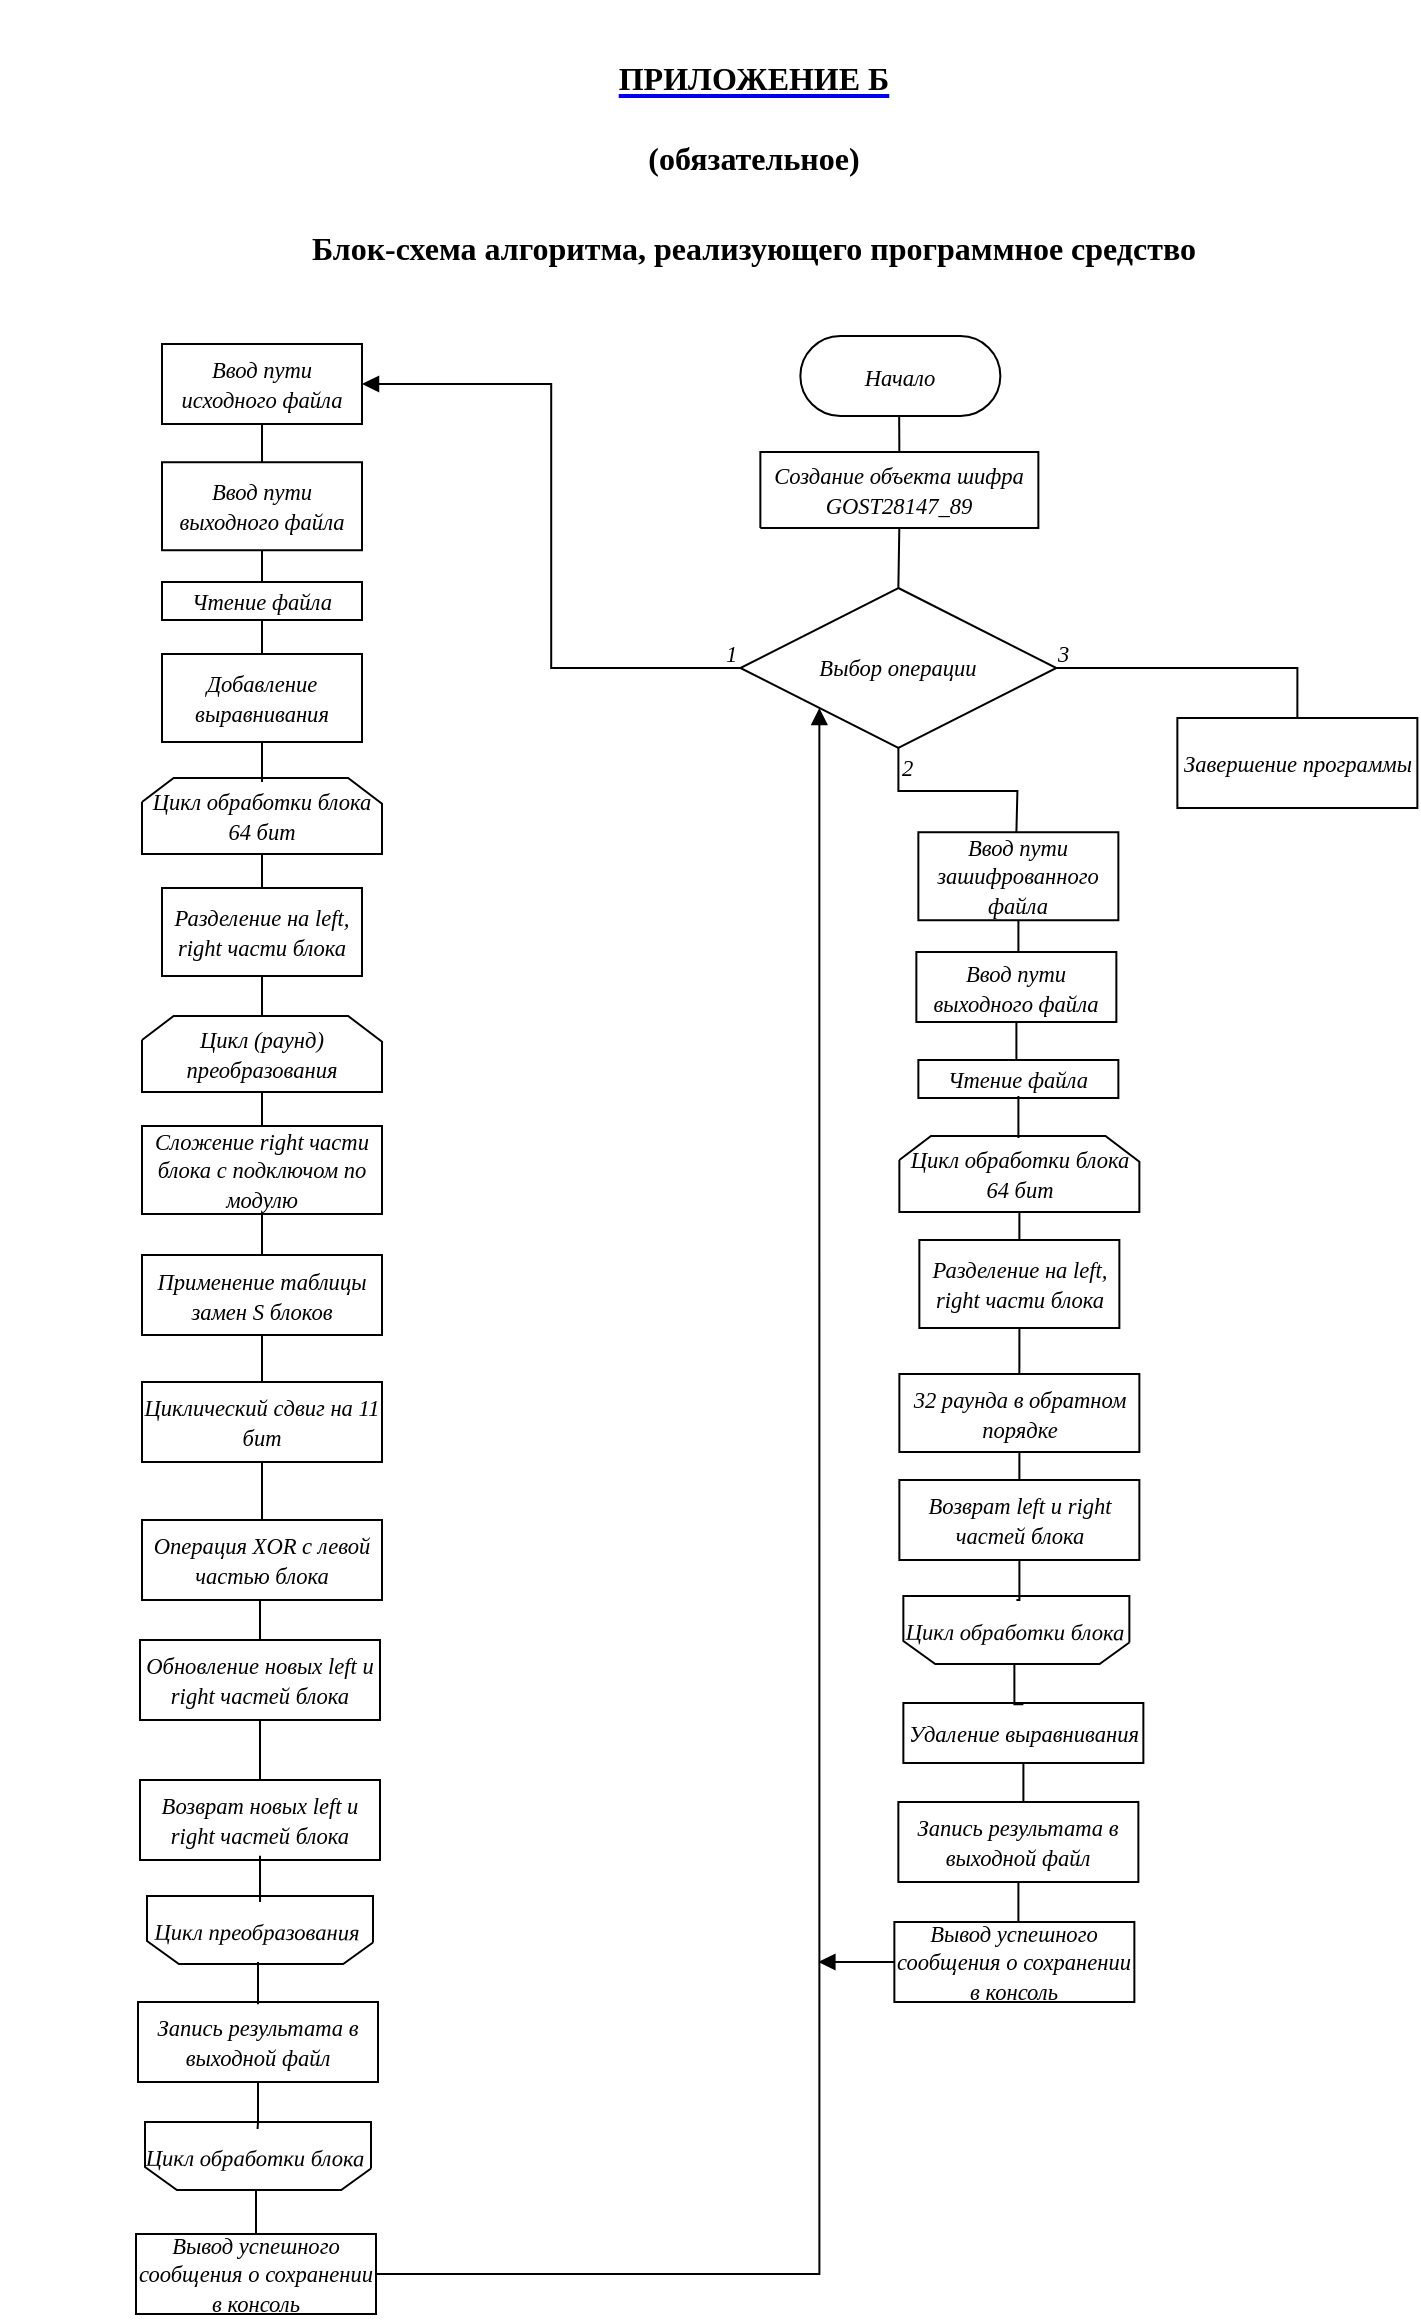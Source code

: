 <mxfile version="28.2.1" pages="2">
  <diagram name="Блок схема алгоритма 1" id="b4iM_M4vJ2Pepjihtl8y">
    <mxGraphModel dx="1205" dy="596" grid="1" gridSize="10" guides="1" tooltips="1" connect="1" arrows="1" fold="1" page="1" pageScale="1" pageWidth="827" pageHeight="1169" math="0" shadow="0">
      <root>
        <mxCell id="yhz_Zr8qX37oR2WssUpI-0" />
        <mxCell id="yhz_Zr8qX37oR2WssUpI-1" parent="yhz_Zr8qX37oR2WssUpI-0" />
        <UserObject label="&lt;div style=&quot;font-size: 1px&quot;&gt;&lt;font style=&quot;font-size:11.29px;font-family:GOST type B;color:#000000;direction:ltr;letter-spacing:0px;line-height:120%;opacity:1&quot;&gt;&lt;i&gt;Нет&lt;/i&gt;&lt;/font&gt;&lt;font style=&quot;font-size:11.29px;font-family:Arial;color:#000000;direction:ltr;letter-spacing:0px;line-height:120%;opacity:1&quot;&gt;&lt;br/&gt;&lt;/font&gt;&lt;/div&gt;" tags="Соединительная_линия" id="yhz_Zr8qX37oR2WssUpI-181">
          <mxCell style="vsdxID=1082;edgeStyle=none;startArrow=none;endArrow=block;startSize=5;endSize=5;strokeColor=#000000;spacingTop=0;spacingBottom=0;spacingLeft=0;spacingRight=0;verticalAlign=middle;html=1;labelBackgroundColor=#ffffff;rounded=0;align=center;exitX=1;exitY=0.5;exitDx=0;exitDy=0;exitPerimeter=0;entryX=0.5;entryY=0;entryDx=0;entryDy=0;entryPerimeter=0;" parent="yhz_Zr8qX37oR2WssUpI-1" edge="1">
            <mxGeometry relative="1" as="geometry">
              <mxPoint x="-60" y="-122" as="offset" />
              <Array as="points">
                <mxPoint x="810" y="690" />
                <mxPoint x="810" y="820.48" />
                <mxPoint x="658" y="820.48" />
              </Array>
              <mxPoint x="738" y="690" as="sourcePoint" />
            </mxGeometry>
          </mxCell>
        </UserObject>
        <mxCell id="yhz_Zr8qX37oR2WssUpI-205" style="fontFamily=GOST type B Standard;" parent="yhz_Zr8qX37oR2WssUpI-1" vertex="1">
          <mxGeometry x="60" y="11" as="geometry" />
        </mxCell>
        <UserObject label="" tags="Блок-схема Соединительная_линия Flowchart Background Блок-схема Соединительная_линия Flowchart Background Незакрепленное_оборудование Мебель" id="yhz_Zr8qX37oR2WssUpI-232">
          <mxCell parent="yhz_Zr8qX37oR2WssUpI-1" vertex="1" visible="0">
            <mxGeometry as="geometry" />
          </mxCell>
        </UserObject>
        <UserObject label="&lt;div style=&quot;font-size: 1px&quot;&gt;&lt;font style=&quot;font-size: 11.29px; color: rgb(0, 0, 0); direction: ltr; letter-spacing: 0px; line-height: 120%; opacity: 1;&quot;&gt;&lt;i&gt;Начало&lt;/i&gt;&lt;/font&gt;&lt;font style=&quot;font-size: 15.52px; color: rgb(0, 0, 0); direction: ltr; letter-spacing: 0px; line-height: 120%; opacity: 1;&quot;&gt;&lt;br&gt;&lt;/font&gt;&lt;/div&gt;" tags="Блок-схема" id="2xx8nG_RzWmWFD2ZeUco-5">
          <mxCell style="verticalAlign=middle;align=center;overflow=width;vsdxID=567;fillColor=#FFFFFF;gradientColor=none;shape=stencil(tVLLDsIgEPwajiQIMfFe638Qu22JCM2Ctv69kK0Rm9qDibeZndkXC1NV6PUATIoQ0V9gNE3smToyKY3rAU1MiKmaqar1CB36m2uIDzo7M7r6e64wUZ4UOUWKB9GdIH4irzWu8B42vRrPScNFXZzN+5mvl3qJXE8mcPRRR+Pdh2Y1dsBTE95a3c0TkBRGgKEIb6wg1/r+ssCXd/vLCgm8z9caa+n6pb48dwrRV1H1Ew==);strokeColor=#000000;spacingTop=-1;spacingBottom=-1;spacingLeft=-1;spacingRight=-1;points=[[0.5,1,0],[0.5,0,0],[0,0.5,0],[1,0.5,0]];labelBackgroundColor=none;rounded=0;html=1;whiteSpace=wrap;fontFamily=GOST type B Standard;" parent="yhz_Zr8qX37oR2WssUpI-1" vertex="1">
            <mxGeometry x="459.18" y="168" width="100" height="40" as="geometry" />
          </mxCell>
        </UserObject>
        <UserObject label="&lt;div style=&quot;&quot;&gt;&lt;p style=&quot;text-align: center; margin: 0px; text-indent: 0px; vertical-align: middle; direction: rtl;&quot;&gt;&lt;font style=&quot;color: rgb(0, 0, 0); direction: ltr; letter-spacing: 0px; line-height: 100%; opacity: 1;&quot;&gt;&lt;i style=&quot;font-size: 11.29px;&quot;&gt;Создание объекта шифра GOST28147_89&lt;/i&gt;&lt;/font&gt;&lt;/p&gt;&lt;/div&gt;" tags="Блок-схема" id="2xx8nG_RzWmWFD2ZeUco-6">
          <mxCell style="verticalAlign=middle;align=center;overflow=width;vsdxID=583;fillColor=#FFFFFF;gradientColor=none;shape=stencil(nZBLDoAgDERP0z3SIyjew0SURgSD+Lu9kMZoXLhwN9O+tukAlrNpJg1SzDH4QW/URgNYgZTkjA4UkwJUgGXng+6DX1zLfmoymdXo17xh5zmRJ6Q42BWCfc2oJfdAr+Yv+AP9Cb7OJ3H/2JG1HNGz/84klThPVCc=);strokeColor=#000000;spacingTop=-1;spacingBottom=-1;spacingLeft=-1;spacingRight=-1;points=[[1,0.5,0],[0.5,0.5,0],[0.5,0,0]];labelBackgroundColor=none;rounded=0;html=1;whiteSpace=wrap;fontFamily=GOST type B Standard;" parent="yhz_Zr8qX37oR2WssUpI-1" vertex="1">
            <mxGeometry x="439.18" y="226" width="139" height="38" as="geometry" />
          </mxCell>
        </UserObject>
        <UserObject label="" tags="Соединительная_линия" id="2xx8nG_RzWmWFD2ZeUco-13">
          <mxCell style="vsdxID=585;edgeStyle=none;startArrow=none;endArrow=none;startSize=5;endSize=5;strokeColor=#000000;spacingTop=0;spacingBottom=0;spacingLeft=0;spacingRight=0;verticalAlign=middle;html=1;labelBackgroundColor=#ffffff;rounded=0;exitX=0.494;exitY=0.999;exitDx=0;exitDy=0;exitPerimeter=0;entryX=0.5;entryY=0;entryDx=0;entryDy=0;entryPerimeter=0;fontFamily=GOST type B Standard;startFill=0;" parent="yhz_Zr8qX37oR2WssUpI-1" source="2xx8nG_RzWmWFD2ZeUco-5" target="2xx8nG_RzWmWFD2ZeUco-6" edge="1">
            <mxGeometry relative="1" as="geometry">
              <mxPoint x="9" y="-1" as="offset" />
              <Array as="points" />
            </mxGeometry>
          </mxCell>
        </UserObject>
        <UserObject label="" tags="Соединительная_линия" id="2xx8nG_RzWmWFD2ZeUco-14">
          <mxCell style="vsdxID=843;edgeStyle=none;startArrow=none;endArrow=block;startSize=5;endSize=5;strokeColor=#000000;spacingTop=0;spacingBottom=0;spacingLeft=0;spacingRight=0;verticalAlign=middle;html=1;labelBackgroundColor=#ffffff;rounded=0;exitX=0.5;exitY=1;exitDx=0;exitDy=0;exitPerimeter=0;entryX=0.485;entryY=-0.011;entryDx=0;entryDy=0;entryPerimeter=0;fontFamily=GOST type B Standard;" parent="yhz_Zr8qX37oR2WssUpI-1" edge="1">
            <mxGeometry relative="1" as="geometry">
              <mxPoint x="-10" as="offset" />
              <Array as="points" />
              <mxPoint x="509.58" y="359.34" as="targetPoint" />
              <mxPoint x="509.68" y="340" as="sourcePoint" />
            </mxGeometry>
          </mxCell>
        </UserObject>
        <mxCell id="Q_ALC1n42v8BfdbiarjF-7" style="edgeStyle=orthogonalEdgeStyle;rounded=0;orthogonalLoop=1;jettySize=auto;html=1;entryX=0.5;entryY=0;entryDx=0;entryDy=0;endArrow=none;endFill=0;fontFamily=GOST type B Standard;startFill=0;" parent="yhz_Zr8qX37oR2WssUpI-1" source="Q_ALC1n42v8BfdbiarjF-0" target="Q_ALC1n42v8BfdbiarjF-5" edge="1">
          <mxGeometry relative="1" as="geometry" />
        </mxCell>
        <mxCell id="Q_ALC1n42v8BfdbiarjF-21" style="edgeStyle=orthogonalEdgeStyle;rounded=0;orthogonalLoop=1;jettySize=auto;html=1;entryX=0.5;entryY=0;entryDx=0;entryDy=0;endArrow=none;endFill=1;fontFamily=GOST type B Standard;startFill=0;" parent="yhz_Zr8qX37oR2WssUpI-1" source="Q_ALC1n42v8BfdbiarjF-0" edge="1">
          <mxGeometry relative="1" as="geometry">
            <mxPoint x="567.18" y="417" as="targetPoint" />
          </mxGeometry>
        </mxCell>
        <mxCell id="LGpfwvGQ7l3M24DVwtJx-1" style="edgeStyle=orthogonalEdgeStyle;rounded=0;orthogonalLoop=1;jettySize=auto;html=1;curved=0;entryX=1;entryY=0.5;entryDx=0;entryDy=0;endArrow=block;endFill=1;" edge="1" parent="yhz_Zr8qX37oR2WssUpI-1" source="Q_ALC1n42v8BfdbiarjF-0" target="LGpfwvGQ7l3M24DVwtJx-3">
          <mxGeometry relative="1" as="geometry">
            <mxPoint x="350.0" y="193" as="targetPoint" />
          </mxGeometry>
        </mxCell>
        <mxCell id="Q_ALC1n42v8BfdbiarjF-0" value="&lt;i style=&quot;font-size: 11.29px;&quot;&gt;Выбор операции&lt;/i&gt;" style="rhombus;whiteSpace=wrap;html=1;fontFamily=GOST type B Standard;" parent="yhz_Zr8qX37oR2WssUpI-1" vertex="1">
          <mxGeometry x="429.18" y="294" width="158" height="80" as="geometry" />
        </mxCell>
        <mxCell id="Q_ALC1n42v8BfdbiarjF-5" value="&lt;i style=&quot;font-size: 11.29px;&quot;&gt;Завершение программы&lt;/i&gt;" style="rounded=0;whiteSpace=wrap;html=1;fontFamily=GOST type B Standard;" parent="yhz_Zr8qX37oR2WssUpI-1" vertex="1">
          <mxGeometry x="647.68" y="359" width="120" height="45" as="geometry" />
        </mxCell>
        <mxCell id="Q_ALC1n42v8BfdbiarjF-8" value="&lt;i style=&quot;forced-color-adjust: none; color: rgb(0, 0, 0); font-size: 11.29px; font-variant-ligatures: normal; font-variant-caps: normal; font-weight: 400; letter-spacing: normal; orphans: 2; text-align: center; text-indent: 0px; text-transform: none; widows: 2; word-spacing: 0px; -webkit-text-stroke-width: 0px; white-space: nowrap; text-decoration-thickness: initial; text-decoration-style: initial; text-decoration-color: initial;&quot;&gt;3&lt;/i&gt;" style="text;whiteSpace=wrap;html=1;fontFamily=GOST type B Standard;labelBackgroundColor=none;labelBorderColor=none;" parent="yhz_Zr8qX37oR2WssUpI-1" vertex="1">
          <mxGeometry x="585.68" y="313" width="32.5" height="20" as="geometry" />
        </mxCell>
        <mxCell id="Q_ALC1n42v8BfdbiarjF-18" style="edgeStyle=orthogonalEdgeStyle;rounded=0;orthogonalLoop=1;jettySize=auto;html=1;entryX=0.5;entryY=0;entryDx=0;entryDy=0;endArrow=none;endFill=1;fontFamily=GOST type B Standard;startFill=0;" parent="yhz_Zr8qX37oR2WssUpI-1" target="Q_ALC1n42v8BfdbiarjF-0" edge="1">
          <mxGeometry relative="1" as="geometry">
            <mxPoint x="508.656" y="264" as="sourcePoint" />
          </mxGeometry>
        </mxCell>
        <mxCell id="lkon98Slls9zWBtRoEIo-1" value="&lt;i style=&quot;forced-color-adjust: none; color: rgb(0, 0, 0); font-size: 11.29px; font-variant-ligatures: normal; font-variant-caps: normal; font-weight: 400; letter-spacing: normal; orphans: 2; text-align: center; text-indent: 0px; text-transform: none; widows: 2; word-spacing: 0px; -webkit-text-stroke-width: 0px; white-space: nowrap; text-decoration-thickness: initial; text-decoration-style: initial; text-decoration-color: initial;&quot;&gt;2&lt;/i&gt;" style="text;whiteSpace=wrap;html=1;fontFamily=GOST type B Standard;labelBackgroundColor=none;" parent="yhz_Zr8qX37oR2WssUpI-1" vertex="1">
          <mxGeometry x="508.18" y="370.12" width="24" height="22.75" as="geometry" />
        </mxCell>
        <mxCell id="LGpfwvGQ7l3M24DVwtJx-2" value="&lt;i style=&quot;forced-color-adjust: none; color: rgb(0, 0, 0); font-size: 11.29px; font-variant-ligatures: normal; font-variant-caps: normal; font-weight: 400; letter-spacing: normal; orphans: 2; text-align: center; text-indent: 0px; text-transform: none; widows: 2; word-spacing: 0px; -webkit-text-stroke-width: 0px; white-space: nowrap; text-decoration-thickness: initial; text-decoration-style: initial; text-decoration-color: initial;&quot;&gt;1&lt;/i&gt;" style="text;whiteSpace=wrap;html=1;fontFamily=GOST type B Standard;labelBackgroundColor=none;labelBorderColor=none;" vertex="1" parent="yhz_Zr8qX37oR2WssUpI-1">
          <mxGeometry x="420" y="313" width="32.5" height="20" as="geometry" />
        </mxCell>
        <mxCell id="LGpfwvGQ7l3M24DVwtJx-5" style="edgeStyle=orthogonalEdgeStyle;rounded=0;orthogonalLoop=1;jettySize=auto;html=1;entryX=0.5;entryY=0;entryDx=0;entryDy=0;endArrow=none;endFill=0;" edge="1" parent="yhz_Zr8qX37oR2WssUpI-1" source="LGpfwvGQ7l3M24DVwtJx-3" target="LGpfwvGQ7l3M24DVwtJx-4">
          <mxGeometry relative="1" as="geometry">
            <Array as="points">
              <mxPoint x="190" y="220" />
              <mxPoint x="190" y="220" />
            </Array>
          </mxGeometry>
        </mxCell>
        <mxCell id="LGpfwvGQ7l3M24DVwtJx-3" value="&lt;i style=&quot;font-size: 11.29px;&quot;&gt;Ввод пути исходного файла&lt;/i&gt;" style="rounded=0;whiteSpace=wrap;html=1;fontFamily=GOST type B Standard;" vertex="1" parent="yhz_Zr8qX37oR2WssUpI-1">
          <mxGeometry x="140" y="172" width="100" height="40" as="geometry" />
        </mxCell>
        <mxCell id="LGpfwvGQ7l3M24DVwtJx-7" style="edgeStyle=orthogonalEdgeStyle;rounded=0;orthogonalLoop=1;jettySize=auto;html=1;endArrow=none;endFill=0;" edge="1" parent="yhz_Zr8qX37oR2WssUpI-1" source="LGpfwvGQ7l3M24DVwtJx-4" target="LGpfwvGQ7l3M24DVwtJx-6">
          <mxGeometry relative="1" as="geometry" />
        </mxCell>
        <mxCell id="LGpfwvGQ7l3M24DVwtJx-4" value="&lt;i style=&quot;font-size: 11.29px;&quot;&gt;Ввод пути выходного файла&lt;/i&gt;" style="rounded=0;whiteSpace=wrap;html=1;fontFamily=GOST type B Standard;" vertex="1" parent="yhz_Zr8qX37oR2WssUpI-1">
          <mxGeometry x="140" y="231.12" width="100" height="44" as="geometry" />
        </mxCell>
        <mxCell id="LGpfwvGQ7l3M24DVwtJx-9" style="edgeStyle=orthogonalEdgeStyle;rounded=0;orthogonalLoop=1;jettySize=auto;html=1;entryX=0.5;entryY=0;entryDx=0;entryDy=0;endArrow=none;endFill=0;" edge="1" parent="yhz_Zr8qX37oR2WssUpI-1" source="LGpfwvGQ7l3M24DVwtJx-6" target="LGpfwvGQ7l3M24DVwtJx-8">
          <mxGeometry relative="1" as="geometry" />
        </mxCell>
        <mxCell id="LGpfwvGQ7l3M24DVwtJx-6" value="&lt;span style=&quot;font-size: 11.29px;&quot;&gt;&lt;i&gt;Чтение файла&lt;/i&gt;&lt;/span&gt;" style="rounded=0;whiteSpace=wrap;html=1;fontFamily=GOST type B Standard;" vertex="1" parent="yhz_Zr8qX37oR2WssUpI-1">
          <mxGeometry x="140" y="291" width="100" height="19" as="geometry" />
        </mxCell>
        <mxCell id="LGpfwvGQ7l3M24DVwtJx-8" value="&lt;i style=&quot;font-size: 11.29px;&quot;&gt;Добавление выравнивания&lt;/i&gt;" style="rounded=0;whiteSpace=wrap;html=1;fontFamily=GOST type B Standard;" vertex="1" parent="yhz_Zr8qX37oR2WssUpI-1">
          <mxGeometry x="140" y="327" width="100" height="44" as="geometry" />
        </mxCell>
        <mxCell id="LGpfwvGQ7l3M24DVwtJx-14" style="edgeStyle=orthogonalEdgeStyle;rounded=0;orthogonalLoop=1;jettySize=auto;html=1;entryX=0.5;entryY=0;entryDx=0;entryDy=0;endArrow=none;endFill=0;" edge="1" parent="yhz_Zr8qX37oR2WssUpI-1" source="LGpfwvGQ7l3M24DVwtJx-10" target="LGpfwvGQ7l3M24DVwtJx-13">
          <mxGeometry relative="1" as="geometry" />
        </mxCell>
        <UserObject label="&lt;div style=&quot;&quot;&gt;&lt;font style=&quot;color: rgb(0, 0, 0); direction: ltr; letter-spacing: 0px; line-height: 120%; opacity: 1;&quot;&gt;&lt;i style=&quot;font-size: 11.29px;&quot;&gt;Цикл обработки блока 64 бит&lt;/i&gt;&lt;/font&gt;&lt;/div&gt;" tags="Фон" id="LGpfwvGQ7l3M24DVwtJx-10">
          <mxCell style="verticalAlign=middle;align=center;overflow=width;vsdxID=823;fillColor=#FFFFFF;gradientColor=none;shape=stencil(nZHNDsIgEISfZq8E2DTlXut7NCktRISG4t/bC26MtWrSeJtZviGbWcBmNt2kQfI5xXDQF9snA7gDKa03OtqUFWAL2Awh6jGGk+/JT10hizqGc/nhSjleEpLfyKFgFT4me4Kd9QtYIBPqLcB/w6piajMs+GoRZLXajj/9V/hv9KONLF49DtY5OsPyfd17HtHNsL0D);strokeColor=#000000;spacingTop=-1;spacingBottom=-1;spacingLeft=-1;spacingRight=-1;points=[];labelBackgroundColor=none;rounded=0;html=1;whiteSpace=wrap;fontFamily=GOST type B Standard;" vertex="1" parent="yhz_Zr8qX37oR2WssUpI-1">
            <mxGeometry x="130" y="389" width="120" height="38" as="geometry" />
          </mxCell>
        </UserObject>
        <mxCell id="LGpfwvGQ7l3M24DVwtJx-12" style="edgeStyle=orthogonalEdgeStyle;rounded=0;orthogonalLoop=1;jettySize=auto;html=1;entryX=0.493;entryY=0.033;entryDx=0;entryDy=0;entryPerimeter=0;endArrow=none;endFill=0;" edge="1" parent="yhz_Zr8qX37oR2WssUpI-1" source="LGpfwvGQ7l3M24DVwtJx-8" target="LGpfwvGQ7l3M24DVwtJx-10">
          <mxGeometry relative="1" as="geometry" />
        </mxCell>
        <mxCell id="LGpfwvGQ7l3M24DVwtJx-16" style="edgeStyle=orthogonalEdgeStyle;rounded=0;orthogonalLoop=1;jettySize=auto;html=1;endArrow=none;endFill=0;" edge="1" parent="yhz_Zr8qX37oR2WssUpI-1" source="LGpfwvGQ7l3M24DVwtJx-13" target="LGpfwvGQ7l3M24DVwtJx-15">
          <mxGeometry relative="1" as="geometry" />
        </mxCell>
        <mxCell id="LGpfwvGQ7l3M24DVwtJx-13" value="&lt;i style=&quot;font-size: 11.29px;&quot;&gt;Разделение на left, right части блока&lt;/i&gt;" style="rounded=0;whiteSpace=wrap;html=1;fontFamily=GOST type B Standard;" vertex="1" parent="yhz_Zr8qX37oR2WssUpI-1">
          <mxGeometry x="140" y="444" width="100" height="44" as="geometry" />
        </mxCell>
        <mxCell id="LGpfwvGQ7l3M24DVwtJx-18" style="edgeStyle=orthogonalEdgeStyle;rounded=0;orthogonalLoop=1;jettySize=auto;html=1;entryX=0.5;entryY=0;entryDx=0;entryDy=0;endArrow=none;endFill=0;" edge="1" parent="yhz_Zr8qX37oR2WssUpI-1" source="LGpfwvGQ7l3M24DVwtJx-15" target="LGpfwvGQ7l3M24DVwtJx-17">
          <mxGeometry relative="1" as="geometry" />
        </mxCell>
        <UserObject label="&lt;div style=&quot;&quot;&gt;&lt;font style=&quot;color: rgb(0, 0, 0); direction: ltr; letter-spacing: 0px; line-height: 120%; opacity: 1;&quot;&gt;&lt;i style=&quot;font-size: 11.29px;&quot;&gt;Цикл (раунд) преобразования&lt;/i&gt;&lt;/font&gt;&lt;/div&gt;" tags="Фон" id="LGpfwvGQ7l3M24DVwtJx-15">
          <mxCell style="verticalAlign=middle;align=center;overflow=width;vsdxID=823;fillColor=#FFFFFF;gradientColor=none;shape=stencil(nZHNDsIgEISfZq8E2DTlXut7NCktRISG4t/bC26MtWrSeJtZviGbWcBmNt2kQfI5xXDQF9snA7gDKa03OtqUFWAL2Awh6jGGk+/JT10hizqGc/nhSjleEpLfyKFgFT4me4Kd9QtYIBPqLcB/w6piajMs+GoRZLXajj/9V/hv9KONLF49DtY5OsPyfd17HtHNsL0D);strokeColor=#000000;spacingTop=-1;spacingBottom=-1;spacingLeft=-1;spacingRight=-1;points=[];labelBackgroundColor=none;rounded=0;html=1;whiteSpace=wrap;fontFamily=GOST type B Standard;" vertex="1" parent="yhz_Zr8qX37oR2WssUpI-1">
            <mxGeometry x="130" y="508" width="120" height="38" as="geometry" />
          </mxCell>
        </UserObject>
        <mxCell id="LGpfwvGQ7l3M24DVwtJx-20" style="edgeStyle=orthogonalEdgeStyle;rounded=0;orthogonalLoop=1;jettySize=auto;html=1;entryX=0.5;entryY=0;entryDx=0;entryDy=0;endArrow=none;endFill=0;" edge="1" parent="yhz_Zr8qX37oR2WssUpI-1" source="LGpfwvGQ7l3M24DVwtJx-17" target="LGpfwvGQ7l3M24DVwtJx-19">
          <mxGeometry relative="1" as="geometry" />
        </mxCell>
        <mxCell id="LGpfwvGQ7l3M24DVwtJx-17" value="&lt;i style=&quot;font-size: 11.29px;&quot;&gt;Сложение right части блока с подключом по модулю&lt;/i&gt;" style="rounded=0;whiteSpace=wrap;html=1;fontFamily=GOST type B Standard;" vertex="1" parent="yhz_Zr8qX37oR2WssUpI-1">
          <mxGeometry x="130" y="563" width="120" height="44" as="geometry" />
        </mxCell>
        <mxCell id="LGpfwvGQ7l3M24DVwtJx-22" style="edgeStyle=orthogonalEdgeStyle;rounded=0;orthogonalLoop=1;jettySize=auto;html=1;entryX=0.5;entryY=0;entryDx=0;entryDy=0;endArrow=none;endFill=0;" edge="1" parent="yhz_Zr8qX37oR2WssUpI-1" source="LGpfwvGQ7l3M24DVwtJx-19" target="LGpfwvGQ7l3M24DVwtJx-21">
          <mxGeometry relative="1" as="geometry" />
        </mxCell>
        <mxCell id="LGpfwvGQ7l3M24DVwtJx-19" value="&lt;i style=&quot;font-size: 11.29px;&quot;&gt;Применение таблицы замен S блоков&lt;/i&gt;" style="rounded=0;whiteSpace=wrap;html=1;fontFamily=GOST type B Standard;" vertex="1" parent="yhz_Zr8qX37oR2WssUpI-1">
          <mxGeometry x="130" y="627.5" width="120" height="40" as="geometry" />
        </mxCell>
        <mxCell id="LGpfwvGQ7l3M24DVwtJx-24" style="edgeStyle=orthogonalEdgeStyle;rounded=0;orthogonalLoop=1;jettySize=auto;html=1;entryX=0.5;entryY=0;entryDx=0;entryDy=0;endArrow=none;endFill=0;" edge="1" parent="yhz_Zr8qX37oR2WssUpI-1" source="LGpfwvGQ7l3M24DVwtJx-21" target="LGpfwvGQ7l3M24DVwtJx-23">
          <mxGeometry relative="1" as="geometry" />
        </mxCell>
        <mxCell id="LGpfwvGQ7l3M24DVwtJx-46" value="" style="edgeStyle=orthogonalEdgeStyle;rounded=0;orthogonalLoop=1;jettySize=auto;html=1;endArrow=none;endFill=0;" edge="1" parent="yhz_Zr8qX37oR2WssUpI-1" source="LGpfwvGQ7l3M24DVwtJx-21" target="LGpfwvGQ7l3M24DVwtJx-25">
          <mxGeometry relative="1" as="geometry" />
        </mxCell>
        <mxCell id="LGpfwvGQ7l3M24DVwtJx-21" value="&lt;i style=&quot;font-size: 11.29px;&quot;&gt;Циклический сдвиг на 11 бит&lt;/i&gt;" style="rounded=0;whiteSpace=wrap;html=1;fontFamily=GOST type B Standard;" vertex="1" parent="yhz_Zr8qX37oR2WssUpI-1">
          <mxGeometry x="130" y="691" width="120" height="40" as="geometry" />
        </mxCell>
        <mxCell id="LGpfwvGQ7l3M24DVwtJx-23" value="&lt;i style=&quot;font-size: 11.29px;&quot;&gt;Операция XOR с левой частью блока&lt;/i&gt;" style="rounded=0;whiteSpace=wrap;html=1;fontFamily=GOST type B Standard;" vertex="1" parent="yhz_Zr8qX37oR2WssUpI-1">
          <mxGeometry x="130" y="760" width="120" height="40" as="geometry" />
        </mxCell>
        <mxCell id="LGpfwvGQ7l3M24DVwtJx-29" style="edgeStyle=orthogonalEdgeStyle;rounded=0;orthogonalLoop=1;jettySize=auto;html=1;endArrow=none;endFill=0;entryX=0.5;entryY=0;entryDx=0;entryDy=0;" edge="1" parent="yhz_Zr8qX37oR2WssUpI-1" source="LGpfwvGQ7l3M24DVwtJx-25" target="LGpfwvGQ7l3M24DVwtJx-30">
          <mxGeometry relative="1" as="geometry">
            <mxPoint x="190" y="930" as="targetPoint" />
          </mxGeometry>
        </mxCell>
        <mxCell id="LGpfwvGQ7l3M24DVwtJx-25" value="&lt;i style=&quot;font-size: 11.29px;&quot;&gt;Обновление новых left и right частей блока&lt;/i&gt;" style="rounded=0;whiteSpace=wrap;html=1;fontFamily=GOST type B Standard;" vertex="1" parent="yhz_Zr8qX37oR2WssUpI-1">
          <mxGeometry x="129" y="820" width="120" height="40" as="geometry" />
        </mxCell>
        <UserObject label="" tags="Фон" id="LGpfwvGQ7l3M24DVwtJx-27">
          <mxCell style="vsdxID=820;rotation=180;fillColor=#FFFFFF;gradientColor=none;shape=stencil(nZHNDsIgEISfZq8E2DTlXut7NCktRISG4t/bC26MtWrSeJtZviGbWcBmNt2kQfI5xXDQF9snA7gDKa03OtqUFWAL2Awh6jGGk+/JT10hizqGc/nhSjleEpLfyKFgFT4me4Kd9QtYIBPqLcB/w6piajMs+GoRZLXajj/9V/hv9KONLF49DtY5OsPyfd17HtHNsL0D);strokeColor=#000000;spacingTop=-1;spacingBottom=-1;spacingLeft=-1;spacingRight=-1;points=[];labelBackgroundColor=none;rounded=0;html=1;whiteSpace=wrap;fontColor=default;fontFamily=GOST type B Standard;" vertex="1" parent="yhz_Zr8qX37oR2WssUpI-1">
            <mxGeometry x="132.5" y="948" width="113" height="34" as="geometry" />
          </mxCell>
        </UserObject>
        <mxCell id="LGpfwvGQ7l3M24DVwtJx-28" value="&lt;div style=&quot;font-size: 1px&quot;&gt;&lt;font style=&quot;font-size: 11.29px; color: rgb(0, 0, 0); direction: ltr; letter-spacing: 0px; line-height: 120%; opacity: 1;&quot;&gt;&lt;i&gt;Цикл преобразования&lt;/i&gt;&lt;/font&gt;&lt;font style=&quot;font-size: 15.52px; color: rgb(0, 0, 0); direction: ltr; letter-spacing: 0px; line-height: 120%; opacity: 1;&quot;&gt;&lt;br&gt;&lt;/font&gt;&lt;/div&gt;" style="text;vsdxID=820;rotation=0.09;fillColor=none;gradientColor=none;strokeColor=none;spacingTop=-1;spacingBottom=-1;spacingLeft=-1;spacingRight=-1;points=[];labelBackgroundColor=none;rounded=0;html=1;whiteSpace=wrap;verticalAlign=middle;align=center;overflow=width;;html=1;fontFamily=GOST type B Standard;" vertex="1" parent="LGpfwvGQ7l3M24DVwtJx-27">
          <mxGeometry x="-1.003" y="0.003" width="113" height="34" as="geometry" />
        </mxCell>
        <mxCell id="LGpfwvGQ7l3M24DVwtJx-30" value="&lt;i style=&quot;font-size: 11.29px;&quot;&gt;Возврат новых left и right частей блока&lt;/i&gt;" style="rounded=0;whiteSpace=wrap;html=1;fontFamily=GOST type B Standard;" vertex="1" parent="yhz_Zr8qX37oR2WssUpI-1">
          <mxGeometry x="129" y="890" width="120" height="40" as="geometry" />
        </mxCell>
        <mxCell id="LGpfwvGQ7l3M24DVwtJx-31" style="edgeStyle=orthogonalEdgeStyle;rounded=0;orthogonalLoop=1;jettySize=auto;html=1;entryX=0.509;entryY=0.088;entryDx=0;entryDy=0;entryPerimeter=0;endArrow=none;endFill=0;" edge="1" parent="yhz_Zr8qX37oR2WssUpI-1" source="LGpfwvGQ7l3M24DVwtJx-30" target="LGpfwvGQ7l3M24DVwtJx-28">
          <mxGeometry relative="1" as="geometry" />
        </mxCell>
        <mxCell id="LGpfwvGQ7l3M24DVwtJx-32" value="&lt;i style=&quot;font-size: 11.29px;&quot;&gt;Запись результата в выходной файл&lt;/i&gt;" style="rounded=0;whiteSpace=wrap;html=1;fontFamily=GOST type B Standard;" vertex="1" parent="yhz_Zr8qX37oR2WssUpI-1">
          <mxGeometry x="128" y="1001" width="120" height="40" as="geometry" />
        </mxCell>
        <mxCell id="LGpfwvGQ7l3M24DVwtJx-33" style="edgeStyle=orthogonalEdgeStyle;rounded=0;orthogonalLoop=1;jettySize=auto;html=1;entryX=0.5;entryY=0;entryDx=0;entryDy=0;endArrow=none;endFill=0;" edge="1" parent="yhz_Zr8qX37oR2WssUpI-1" source="LGpfwvGQ7l3M24DVwtJx-28" target="LGpfwvGQ7l3M24DVwtJx-32">
          <mxGeometry relative="1" as="geometry" />
        </mxCell>
        <UserObject label="" tags="Фон" id="LGpfwvGQ7l3M24DVwtJx-34">
          <mxCell style="vsdxID=820;rotation=180;fillColor=#FFFFFF;gradientColor=none;shape=stencil(nZHNDsIgEISfZq8E2DTlXut7NCktRISG4t/bC26MtWrSeJtZviGbWcBmNt2kQfI5xXDQF9snA7gDKa03OtqUFWAL2Awh6jGGk+/JT10hizqGc/nhSjleEpLfyKFgFT4me4Kd9QtYIBPqLcB/w6piajMs+GoRZLXajj/9V/hv9KONLF49DtY5OsPyfd17HtHNsL0D);strokeColor=#000000;spacingTop=-1;spacingBottom=-1;spacingLeft=-1;spacingRight=-1;points=[];labelBackgroundColor=none;rounded=0;html=1;whiteSpace=wrap;fontColor=default;fontFamily=GOST type B Standard;" vertex="1" parent="yhz_Zr8qX37oR2WssUpI-1">
            <mxGeometry x="131.5" y="1061" width="113" height="34" as="geometry" />
          </mxCell>
        </UserObject>
        <mxCell id="LGpfwvGQ7l3M24DVwtJx-35" value="&lt;div style=&quot;font-size: 1px&quot;&gt;&lt;font style=&quot;font-size: 11.29px; color: rgb(0, 0, 0); direction: ltr; letter-spacing: 0px; line-height: 120%; opacity: 1;&quot;&gt;&lt;i&gt;Цикл обработки блока&lt;/i&gt;&lt;/font&gt;&lt;font style=&quot;font-size: 15.52px; color: rgb(0, 0, 0); direction: ltr; letter-spacing: 0px; line-height: 120%; opacity: 1;&quot;&gt;&lt;br&gt;&lt;/font&gt;&lt;/div&gt;" style="text;vsdxID=820;rotation=0.09;fillColor=none;gradientColor=none;strokeColor=none;spacingTop=-1;spacingBottom=-1;spacingLeft=-1;spacingRight=-1;points=[];labelBackgroundColor=none;rounded=0;html=1;whiteSpace=wrap;verticalAlign=middle;align=center;overflow=width;;html=1;fontFamily=GOST type B Standard;" vertex="1" parent="LGpfwvGQ7l3M24DVwtJx-34">
          <mxGeometry x="-1.003" y="0.003" width="113" height="34" as="geometry" />
        </mxCell>
        <mxCell id="LGpfwvGQ7l3M24DVwtJx-36" style="edgeStyle=orthogonalEdgeStyle;rounded=0;orthogonalLoop=1;jettySize=auto;html=1;entryX=0.502;entryY=0.898;entryDx=0;entryDy=0;entryPerimeter=0;endArrow=none;endFill=0;" edge="1" parent="yhz_Zr8qX37oR2WssUpI-1" source="LGpfwvGQ7l3M24DVwtJx-32" target="LGpfwvGQ7l3M24DVwtJx-34">
          <mxGeometry relative="1" as="geometry" />
        </mxCell>
        <mxCell id="LGpfwvGQ7l3M24DVwtJx-39" style="edgeStyle=orthogonalEdgeStyle;rounded=0;orthogonalLoop=1;jettySize=auto;html=1;entryX=0;entryY=1;entryDx=0;entryDy=0;endArrow=block;endFill=1;" edge="1" parent="yhz_Zr8qX37oR2WssUpI-1" source="LGpfwvGQ7l3M24DVwtJx-37" target="Q_ALC1n42v8BfdbiarjF-0">
          <mxGeometry relative="1" as="geometry" />
        </mxCell>
        <mxCell id="LGpfwvGQ7l3M24DVwtJx-37" value="&lt;i style=&quot;font-size: 11.29px;&quot;&gt;Вывод успешного сообщения о сохранении в консоль&lt;/i&gt;" style="rounded=0;whiteSpace=wrap;html=1;fontFamily=GOST type B Standard;" vertex="1" parent="yhz_Zr8qX37oR2WssUpI-1">
          <mxGeometry x="127" y="1117" width="120" height="40" as="geometry" />
        </mxCell>
        <mxCell id="LGpfwvGQ7l3M24DVwtJx-38" style="edgeStyle=orthogonalEdgeStyle;rounded=0;orthogonalLoop=1;jettySize=auto;html=1;entryX=0.5;entryY=0;entryDx=0;entryDy=0;endArrow=none;endFill=0;" edge="1" parent="yhz_Zr8qX37oR2WssUpI-1" source="LGpfwvGQ7l3M24DVwtJx-35" target="LGpfwvGQ7l3M24DVwtJx-37">
          <mxGeometry relative="1" as="geometry" />
        </mxCell>
        <mxCell id="LGpfwvGQ7l3M24DVwtJx-49" style="edgeStyle=orthogonalEdgeStyle;rounded=0;orthogonalLoop=1;jettySize=auto;html=1;entryX=0.5;entryY=0;entryDx=0;entryDy=0;endArrow=none;endFill=0;" edge="1" parent="yhz_Zr8qX37oR2WssUpI-1" source="LGpfwvGQ7l3M24DVwtJx-47" target="LGpfwvGQ7l3M24DVwtJx-48">
          <mxGeometry relative="1" as="geometry" />
        </mxCell>
        <mxCell id="LGpfwvGQ7l3M24DVwtJx-47" value="&lt;i style=&quot;font-size: 11.29px;&quot;&gt;Ввод пути зашифрованного файла&lt;/i&gt;" style="rounded=0;whiteSpace=wrap;html=1;fontFamily=GOST type B Standard;" vertex="1" parent="yhz_Zr8qX37oR2WssUpI-1">
          <mxGeometry x="518.18" y="416.12" width="100" height="44" as="geometry" />
        </mxCell>
        <mxCell id="LGpfwvGQ7l3M24DVwtJx-51" style="edgeStyle=orthogonalEdgeStyle;rounded=0;orthogonalLoop=1;jettySize=auto;html=1;entryX=0.5;entryY=0;entryDx=0;entryDy=0;endArrow=none;endFill=0;" edge="1" parent="yhz_Zr8qX37oR2WssUpI-1" source="LGpfwvGQ7l3M24DVwtJx-48" target="LGpfwvGQ7l3M24DVwtJx-50">
          <mxGeometry relative="1" as="geometry" />
        </mxCell>
        <mxCell id="LGpfwvGQ7l3M24DVwtJx-48" value="&lt;i style=&quot;font-size: 11.29px;&quot;&gt;Ввод пути выходного файла&lt;/i&gt;" style="rounded=0;whiteSpace=wrap;html=1;fontFamily=GOST type B Standard;" vertex="1" parent="yhz_Zr8qX37oR2WssUpI-1">
          <mxGeometry x="517.18" y="476" width="100" height="35" as="geometry" />
        </mxCell>
        <mxCell id="LGpfwvGQ7l3M24DVwtJx-50" value="&lt;span style=&quot;font-size: 11.29px;&quot;&gt;&lt;i&gt;Чтение файла&lt;/i&gt;&lt;/span&gt;" style="rounded=0;whiteSpace=wrap;html=1;fontFamily=GOST type B Standard;" vertex="1" parent="yhz_Zr8qX37oR2WssUpI-1">
          <mxGeometry x="518.18" y="530" width="100" height="19" as="geometry" />
        </mxCell>
        <mxCell id="LGpfwvGQ7l3M24DVwtJx-55" style="edgeStyle=orthogonalEdgeStyle;rounded=0;orthogonalLoop=1;jettySize=auto;html=1;entryX=0.5;entryY=0;entryDx=0;entryDy=0;endArrow=none;endFill=0;" edge="1" parent="yhz_Zr8qX37oR2WssUpI-1" source="LGpfwvGQ7l3M24DVwtJx-52" target="LGpfwvGQ7l3M24DVwtJx-54">
          <mxGeometry relative="1" as="geometry" />
        </mxCell>
        <UserObject label="&lt;div style=&quot;&quot;&gt;&lt;font style=&quot;color: rgb(0, 0, 0); direction: ltr; letter-spacing: 0px; line-height: 120%; opacity: 1;&quot;&gt;&lt;i style=&quot;font-size: 11.29px;&quot;&gt;Цикл обработки блока 64 бит&lt;/i&gt;&lt;/font&gt;&lt;/div&gt;" tags="Фон" id="LGpfwvGQ7l3M24DVwtJx-52">
          <mxCell style="verticalAlign=middle;align=center;overflow=width;vsdxID=823;fillColor=#FFFFFF;gradientColor=none;shape=stencil(nZHNDsIgEISfZq8E2DTlXut7NCktRISG4t/bC26MtWrSeJtZviGbWcBmNt2kQfI5xXDQF9snA7gDKa03OtqUFWAL2Awh6jGGk+/JT10hizqGc/nhSjleEpLfyKFgFT4me4Kd9QtYIBPqLcB/w6piajMs+GoRZLXajj/9V/hv9KONLF49DtY5OsPyfd17HtHNsL0D);strokeColor=#000000;spacingTop=-1;spacingBottom=-1;spacingLeft=-1;spacingRight=-1;points=[];labelBackgroundColor=none;rounded=0;html=1;whiteSpace=wrap;fontFamily=GOST type B Standard;" vertex="1" parent="yhz_Zr8qX37oR2WssUpI-1">
            <mxGeometry x="508.68" y="568" width="120" height="38" as="geometry" />
          </mxCell>
        </UserObject>
        <mxCell id="LGpfwvGQ7l3M24DVwtJx-53" style="edgeStyle=orthogonalEdgeStyle;rounded=0;orthogonalLoop=1;jettySize=auto;html=1;entryX=0.496;entryY=-0.026;entryDx=0;entryDy=0;entryPerimeter=0;endArrow=none;endFill=0;" edge="1" parent="yhz_Zr8qX37oR2WssUpI-1" source="LGpfwvGQ7l3M24DVwtJx-50" target="LGpfwvGQ7l3M24DVwtJx-52">
          <mxGeometry relative="1" as="geometry" />
        </mxCell>
        <mxCell id="LGpfwvGQ7l3M24DVwtJx-57" style="edgeStyle=orthogonalEdgeStyle;rounded=0;orthogonalLoop=1;jettySize=auto;html=1;entryX=0.5;entryY=0;entryDx=0;entryDy=0;endArrow=none;endFill=0;" edge="1" parent="yhz_Zr8qX37oR2WssUpI-1" source="LGpfwvGQ7l3M24DVwtJx-54" target="LGpfwvGQ7l3M24DVwtJx-56">
          <mxGeometry relative="1" as="geometry" />
        </mxCell>
        <mxCell id="LGpfwvGQ7l3M24DVwtJx-54" value="&lt;i style=&quot;font-size: 11.29px;&quot;&gt;Разделение на left, right части блока&lt;/i&gt;" style="rounded=0;whiteSpace=wrap;html=1;fontFamily=GOST type B Standard;" vertex="1" parent="yhz_Zr8qX37oR2WssUpI-1">
          <mxGeometry x="518.68" y="620" width="100" height="44" as="geometry" />
        </mxCell>
        <mxCell id="LGpfwvGQ7l3M24DVwtJx-62" style="edgeStyle=orthogonalEdgeStyle;rounded=0;orthogonalLoop=1;jettySize=auto;html=1;entryX=0.5;entryY=0;entryDx=0;entryDy=0;endArrow=none;endFill=0;" edge="1" parent="yhz_Zr8qX37oR2WssUpI-1" source="LGpfwvGQ7l3M24DVwtJx-56" target="LGpfwvGQ7l3M24DVwtJx-60">
          <mxGeometry relative="1" as="geometry" />
        </mxCell>
        <mxCell id="LGpfwvGQ7l3M24DVwtJx-56" value="&lt;i style=&quot;font-size: 11.29px;&quot;&gt;32 раунда в обратном порядке&lt;/i&gt;" style="rounded=0;whiteSpace=wrap;html=1;fontFamily=GOST type B Standard;" vertex="1" parent="yhz_Zr8qX37oR2WssUpI-1">
          <mxGeometry x="508.68" y="687" width="120" height="39" as="geometry" />
        </mxCell>
        <UserObject label="" tags="Фон" id="LGpfwvGQ7l3M24DVwtJx-58">
          <mxCell style="vsdxID=820;rotation=180;fillColor=#FFFFFF;gradientColor=none;shape=stencil(nZHNDsIgEISfZq8E2DTlXut7NCktRISG4t/bC26MtWrSeJtZviGbWcBmNt2kQfI5xXDQF9snA7gDKa03OtqUFWAL2Awh6jGGk+/JT10hizqGc/nhSjleEpLfyKFgFT4me4Kd9QtYIBPqLcB/w6piajMs+GoRZLXajj/9V/hv9KONLF49DtY5OsPyfd17HtHNsL0D);strokeColor=#000000;spacingTop=-1;spacingBottom=-1;spacingLeft=-1;spacingRight=-1;points=[];labelBackgroundColor=none;rounded=0;html=1;whiteSpace=wrap;fontColor=default;fontFamily=GOST type B Standard;" vertex="1" parent="yhz_Zr8qX37oR2WssUpI-1">
            <mxGeometry x="510.68" y="798" width="113" height="34" as="geometry" />
          </mxCell>
        </UserObject>
        <mxCell id="LGpfwvGQ7l3M24DVwtJx-59" value="&lt;div style=&quot;font-size: 1px&quot;&gt;&lt;font style=&quot;font-size: 11.29px; color: rgb(0, 0, 0); direction: ltr; letter-spacing: 0px; line-height: 120%; opacity: 1;&quot;&gt;&lt;i&gt;Цикл обработки блока&lt;/i&gt;&lt;/font&gt;&lt;font style=&quot;font-size: 15.52px; color: rgb(0, 0, 0); direction: ltr; letter-spacing: 0px; line-height: 120%; opacity: 1;&quot;&gt;&lt;br&gt;&lt;/font&gt;&lt;/div&gt;" style="text;vsdxID=820;rotation=0.09;fillColor=none;gradientColor=none;strokeColor=none;spacingTop=-1;spacingBottom=-1;spacingLeft=-1;spacingRight=-1;points=[];labelBackgroundColor=none;rounded=0;html=1;whiteSpace=wrap;verticalAlign=middle;align=center;overflow=width;;html=1;fontFamily=GOST type B Standard;" vertex="1" parent="LGpfwvGQ7l3M24DVwtJx-58">
          <mxGeometry x="-1.003" y="0.003" width="113" height="34" as="geometry" />
        </mxCell>
        <mxCell id="LGpfwvGQ7l3M24DVwtJx-60" value="&lt;i style=&quot;font-size: 11.29px;&quot;&gt;Возврат left и right частей блока&lt;/i&gt;" style="rounded=0;whiteSpace=wrap;html=1;fontFamily=GOST type B Standard;" vertex="1" parent="yhz_Zr8qX37oR2WssUpI-1">
          <mxGeometry x="508.68" y="740" width="120" height="40" as="geometry" />
        </mxCell>
        <mxCell id="LGpfwvGQ7l3M24DVwtJx-61" style="edgeStyle=orthogonalEdgeStyle;rounded=0;orthogonalLoop=1;jettySize=auto;html=1;entryX=0.509;entryY=0.088;entryDx=0;entryDy=0;entryPerimeter=0;endArrow=none;endFill=0;" edge="1" parent="yhz_Zr8qX37oR2WssUpI-1" source="LGpfwvGQ7l3M24DVwtJx-60" target="LGpfwvGQ7l3M24DVwtJx-59">
          <mxGeometry relative="1" as="geometry" />
        </mxCell>
        <mxCell id="LGpfwvGQ7l3M24DVwtJx-71" style="edgeStyle=orthogonalEdgeStyle;rounded=0;orthogonalLoop=1;jettySize=auto;html=1;entryX=0.5;entryY=0;entryDx=0;entryDy=0;endArrow=none;endFill=0;" edge="1" parent="yhz_Zr8qX37oR2WssUpI-1" source="LGpfwvGQ7l3M24DVwtJx-63" target="LGpfwvGQ7l3M24DVwtJx-65">
          <mxGeometry relative="1" as="geometry" />
        </mxCell>
        <mxCell id="LGpfwvGQ7l3M24DVwtJx-63" value="&lt;i style=&quot;font-size: 11.29px;&quot;&gt;Удаление выравнивания&lt;/i&gt;" style="rounded=0;whiteSpace=wrap;html=1;fontFamily=GOST type B Standard;" vertex="1" parent="yhz_Zr8qX37oR2WssUpI-1">
          <mxGeometry x="510.68" y="851.5" width="120" height="30" as="geometry" />
        </mxCell>
        <mxCell id="LGpfwvGQ7l3M24DVwtJx-64" style="edgeStyle=orthogonalEdgeStyle;rounded=0;orthogonalLoop=1;jettySize=auto;html=1;entryX=0.5;entryY=0;entryDx=0;entryDy=0;endArrow=none;endFill=0;" edge="1" parent="yhz_Zr8qX37oR2WssUpI-1" source="LGpfwvGQ7l3M24DVwtJx-59" target="LGpfwvGQ7l3M24DVwtJx-63">
          <mxGeometry relative="1" as="geometry" />
        </mxCell>
        <mxCell id="LGpfwvGQ7l3M24DVwtJx-65" value="&lt;i style=&quot;font-size: 11.29px;&quot;&gt;Запись результата в выходной файл&lt;/i&gt;" style="rounded=0;whiteSpace=wrap;html=1;fontFamily=GOST type B Standard;" vertex="1" parent="yhz_Zr8qX37oR2WssUpI-1">
          <mxGeometry x="508.18" y="901" width="120" height="40" as="geometry" />
        </mxCell>
        <mxCell id="LGpfwvGQ7l3M24DVwtJx-68" style="edgeStyle=orthogonalEdgeStyle;rounded=0;orthogonalLoop=1;jettySize=auto;html=1;entryX=0.502;entryY=0.898;entryDx=0;entryDy=0;entryPerimeter=0;endArrow=none;endFill=0;" edge="1" parent="yhz_Zr8qX37oR2WssUpI-1" source="LGpfwvGQ7l3M24DVwtJx-65">
          <mxGeometry relative="1" as="geometry">
            <mxPoint x="567.954" y="964.468" as="targetPoint" />
          </mxGeometry>
        </mxCell>
        <mxCell id="LGpfwvGQ7l3M24DVwtJx-72" style="edgeStyle=orthogonalEdgeStyle;rounded=0;orthogonalLoop=1;jettySize=auto;html=1;endArrow=block;endFill=1;" edge="1" parent="yhz_Zr8qX37oR2WssUpI-1" source="LGpfwvGQ7l3M24DVwtJx-69">
          <mxGeometry relative="1" as="geometry">
            <mxPoint x="468.18" y="981" as="targetPoint" />
          </mxGeometry>
        </mxCell>
        <mxCell id="LGpfwvGQ7l3M24DVwtJx-69" value="&lt;i style=&quot;font-size: 11.29px;&quot;&gt;Вывод успешного сообщения о сохранении в консоль&lt;/i&gt;" style="rounded=0;whiteSpace=wrap;html=1;fontFamily=GOST type B Standard;" vertex="1" parent="yhz_Zr8qX37oR2WssUpI-1">
          <mxGeometry x="506.18" y="961" width="120" height="40" as="geometry" />
        </mxCell>
        <mxCell id="LGpfwvGQ7l3M24DVwtJx-73" value="&lt;h1 style=&quot;&quot;&gt;&lt;a name=&quot;_Toc190296308&quot;&gt;&lt;span lang=&quot;RU&quot; style=&quot;line-height: 115%; color: windowtext;&quot;&gt;&lt;font face=&quot;Times New Roman&quot; style=&quot;font-size: 16px;&quot;&gt;ПРИЛОЖЕНИЕ Б&lt;/font&gt;&lt;/span&gt;&lt;/a&gt;&lt;/h1&gt;&lt;p class=&quot;MsoNormal&quot; style=&quot;margin-bottom:0cm;margin-bottom:.0001pt;&amp;lt;br/&amp;gt;text-align:center;mso-line-height-alt:1.0pt&quot;&gt;&lt;b&gt;&lt;span lang=&quot;RU&quot; style=&quot;&quot;&gt;&lt;font face=&quot;Times New Roman&quot; style=&quot;font-size: 16px;&quot;&gt;(обязательное)&lt;/font&gt;&lt;/span&gt;&lt;/b&gt;&lt;/p&gt;&lt;font face=&quot;Times New Roman&quot;&gt;&lt;br&gt;&lt;br&gt;&lt;b style=&quot;&quot;&gt;&lt;span lang=&quot;RU&quot; style=&quot;line-height: 115%;&quot;&gt;&lt;font style=&quot;font-size: 16px;&quot;&gt;Блок-схема алгоритма, реализующего программное средство&lt;/font&gt;&lt;/span&gt;&lt;/b&gt;&lt;/font&gt;" style="text;whiteSpace=wrap;html=1;align=center;" vertex="1" parent="yhz_Zr8qX37oR2WssUpI-1">
          <mxGeometry x="122.16" width="628.18" height="190" as="geometry" />
        </mxCell>
      </root>
    </mxGraphModel>
  </diagram>
  <diagram name="Блок схема алгоритма 2" id="t_5x_X6aIu9eBUdovwT_">
    <mxGraphModel dx="1042" dy="562" grid="1" gridSize="10" guides="1" tooltips="1" connect="1" arrows="1" fold="1" page="1" pageScale="1" pageWidth="1654" pageHeight="1169" math="0" shadow="0">
      <root>
        <mxCell id="berjVdsdgL8grTKteqkr-0" />
        <mxCell id="berjVdsdgL8grTKteqkr-1" parent="berjVdsdgL8grTKteqkr-0" />
        <UserObject label="" tags="Фон" id="berjVdsdgL8grTKteqkr-60">
          <mxCell style="vsdxID=1;fillColor=#FFFFFF;gradientColor=none;shape=stencil(UzV2Ls5ILEhVNTIoLinKz04tz0wpyVA1dlE1MsrMy0gtyiwBslSNXVWNndPyi1LTi/JL81Ig/IJEkEoQKze/DGRCBUSfAUiHkUElMs8NojAnMw+nQkMDPEphkmQpRlEKZCAcDvEzshy6J4FCkAAydgUA);strokeColor=#000000;spacingTop=-1;spacingBottom=-1;spacingLeft=-1;spacingRight=-1;points=[];labelBackgroundColor=#ffffff;rounded=0;html=1;whiteSpace=wrap;" parent="berjVdsdgL8grTKteqkr-1" vertex="1">
            <mxGeometry x="61" y="10" width="1579" height="1148" as="geometry" />
          </mxCell>
        </UserObject>
        <UserObject label="" tags="Фон" id="berjVdsdgL8grTKteqkr-3">
          <mxCell style="vsdxID=3;fillColor=#FFFFFF;gradientColor=none;shape=stencil(nY9LDoAgDERP0z3SI/i5BwkoRAUC+Lu9kGo0Lt3NtK/tFLCOWngFnMUU3Kg2I5MGbIBzY7UKJmUF2ALWvQtqCG6xkrwXhSxqdmvZsNNcxViZ4ewgT64jdDL2hf4E7wsXmsWThd549765c4l+xvYE);strokeColor=#000000;spacingTop=-1;spacingBottom=-1;spacingLeft=-1;spacingRight=-1;points=[];labelBackgroundColor=#ffffff;rounded=0;html=1;whiteSpace=wrap;" parent="berjVdsdgL8grTKteqkr-1" vertex="1">
            <mxGeometry x="909" y="947" width="728" height="209" as="geometry" />
          </mxCell>
        </UserObject>
        <UserObject label="&lt;div style=&quot;font-size: 1px&quot;&gt;&lt;font style=&quot;font-size:14.11px;font-family:GOST type B;color:#000000;direction:ltr;letter-spacing:0px;line-height:120%;opacity:1&quot;&gt;&lt;i&gt;Лист&lt;br/&gt;&lt;/i&gt;&lt;/font&gt;&lt;/div&gt;" tags="Фон" id="berjVdsdgL8grTKteqkr-4">
          <mxCell style="verticalAlign=middle;align=center;overflow=width;vsdxID=30;fillColor=none;gradientColor=none;shape=stencil(nZBLDoAgDERP0z3SIyjew0SURgSD+Lu9kMZoXLhwN9O+tukAlrNpJg1SzDH4QW/URgNYgZTkjA4UkwJUgGXng+6DX1zLfmoymdXo17xh5zmRJ6Q42BWCfc2oJfdAr+Yv+AP9Cb7OJ3H/2JG1HNGz/84klThPVCc=);strokeColor=none;spacingTop=-1;spacingBottom=-1;spacingLeft=-1;spacingRight=-1;points=[];labelBackgroundColor=none;rounded=0;html=1;whiteSpace=wrap;" parent="berjVdsdgL8grTKteqkr-1" vertex="1">
            <mxGeometry x="938" y="1026" width="40" height="15" as="geometry" />
          </mxCell>
        </UserObject>
        <UserObject label="&lt;div style=&quot;font-size: 1px&quot;&gt;&lt;font style=&quot;font-size:14.11px;font-family:GOST type B;color:#000000;direction:ltr;letter-spacing:0px;line-height:120%;opacity:1&quot;&gt;&lt;i&gt;№ докум.&lt;/i&gt;&lt;/font&gt;&lt;font style=&quot;font-size:11.29px;font-family:ISOCPEUR;color:#000000;direction:ltr;letter-spacing:0px;line-height:120%;opacity:1&quot;&gt;&lt;br/&gt;&lt;/font&gt;&lt;/div&gt;" tags="Фон" id="berjVdsdgL8grTKteqkr-5">
          <mxCell style="verticalAlign=middle;align=center;overflow=width;vsdxID=31;fillColor=none;gradientColor=none;shape=stencil(nZBLDoAgDERP0z3SIyjew0SURgSD+Lu9kMZoXLhwN9O+tukAlrNpJg1SzDH4QW/URgNYgZTkjA4UkwJUgGXng+6DX1zLfmoymdXo17xh5zmRJ6Q42BWCfc2oJfdAr+Yv+AP9Cb7OJ3H/2JG1HNGz/84klThPVCc=);strokeColor=none;spacingTop=-1;spacingBottom=-1;spacingLeft=-1;spacingRight=-1;points=[];labelBackgroundColor=none;rounded=0;html=1;whiteSpace=wrap;" parent="berjVdsdgL8grTKteqkr-1" vertex="1">
            <mxGeometry x="978" y="1025" width="86" height="15" as="geometry" />
          </mxCell>
        </UserObject>
        <UserObject label="&lt;div style=&quot;font-size: 1px&quot;&gt;&lt;font style=&quot;font-size:14.11px;font-family:GOST type B;color:#000000;direction:ltr;letter-spacing:0px;line-height:120%;opacity:1&quot;&gt;&lt;i&gt;Подп.&lt;br/&gt;&lt;/i&gt;&lt;/font&gt;&lt;/div&gt;" tags="Фон" id="berjVdsdgL8grTKteqkr-6">
          <mxCell style="verticalAlign=middle;align=center;overflow=width;vsdxID=32;fillColor=none;gradientColor=none;shape=stencil(nZBLDoAgDERP0z3SIyjew0SURgSD+Lu9kMZoXLhwN9O+tukAlrNpJg1SzDH4QW/URgNYgZTkjA4UkwJUgGXng+6DX1zLfmoymdXo17xh5zmRJ6Q42BWCfc2oJfdAr+Yv+AP9Cb7OJ3H/2JG1HNGz/84klThPVCc=);strokeColor=none;spacingTop=-1;spacingBottom=-1;spacingLeft=-1;spacingRight=-1;points=[];labelBackgroundColor=none;rounded=0;html=1;whiteSpace=wrap;" parent="berjVdsdgL8grTKteqkr-1" vertex="1">
            <mxGeometry x="1069" y="1026" width="47" height="14" as="geometry" />
          </mxCell>
        </UserObject>
        <UserObject label="&lt;div style=&quot;font-size: 1px&quot;&gt;&lt;font style=&quot;font-size:14.11px;font-family:GOST type B;color:#000000;direction:ltr;letter-spacing:0px;line-height:120%;opacity:1&quot;&gt;&lt;i&gt;Дата&lt;br/&gt;&lt;/i&gt;&lt;/font&gt;&lt;/div&gt;" tags="Фон" id="berjVdsdgL8grTKteqkr-7">
          <mxCell style="verticalAlign=middle;align=center;overflow=width;vsdxID=33;fillColor=none;gradientColor=none;shape=stencil(nZBLDoAgDERP0z3SIyjew0SURgSD+Lu9kMZoXLhwN9O+tukAlrNpJg1SzDH4QW/URgNYgZTkjA4UkwJUgGXng+6DX1zLfmoymdXo17xh5zmRJ6Q42BWCfc2oJfdAr+Yv+AP9Cb7OJ3H/2JG1HNGz/84klThPVCc=);strokeColor=none;spacingTop=-1;spacingBottom=-1;spacingLeft=-1;spacingRight=-1;points=[];labelBackgroundColor=none;rounded=0;html=1;whiteSpace=wrap;" parent="berjVdsdgL8grTKteqkr-1" vertex="1">
            <mxGeometry x="1122" y="1025" width="41" height="15" as="geometry" />
          </mxCell>
        </UserObject>
        <UserObject label="&lt;div style=&quot;font-size: 1px&quot;&gt;&lt;font style=&quot;font-size:14.11px;font-family:GOST type B;color:#000000;direction:ltr;letter-spacing:0px;line-height:120%;opacity:1&quot;&gt;&lt;i&gt;Лит.&lt;br/&gt;&lt;/i&gt;&lt;/font&gt;&lt;/div&gt;" tags="Фон" id="berjVdsdgL8grTKteqkr-8">
          <mxCell style="verticalAlign=middle;align=center;overflow=width;vsdxID=34;fillColor=none;gradientColor=none;shape=stencil(nZBLDoAgDERP0z3SIyjew0SURgSD+Lu9kMZoXLhwN9O+tukAlrNpJg1SzDH4QW/URgNYgZTkjA4UkwJUgGXng+6DX1zLfmoymdXo17xh5zmRJ6Q42BWCfc2oJfdAr+Yv+AP9Cb7OJ3H/2JG1HNGz/84klThPVCc=);strokeColor=none;spacingTop=-1;spacingBottom=-1;spacingLeft=-1;spacingRight=-1;points=[];labelBackgroundColor=none;rounded=0;html=1;whiteSpace=wrap;" parent="berjVdsdgL8grTKteqkr-1" vertex="1">
            <mxGeometry x="1443" y="1006" width="55" height="15" as="geometry" />
          </mxCell>
        </UserObject>
        <UserObject label="&lt;div style=&quot;font-size: 1px&quot;&gt;&lt;font style=&quot;font-size:14.11px;font-family:GOST type B;color:#000000;direction:ltr;letter-spacing:0px;line-height:120%;opacity:1&quot;&gt;&lt;i&gt;Масса&lt;br/&gt;&lt;/i&gt;&lt;/font&gt;&lt;/div&gt;" tags="Фон" id="berjVdsdgL8grTKteqkr-9">
          <mxCell style="verticalAlign=middle;align=center;overflow=width;vsdxID=35;fillColor=none;gradientColor=none;shape=stencil(nZBLDoAgDERP0z3SIyjew0SURgSD+Lu9kMZoXLhwN9O+tukAlrNpJg1SzDH4QW/URgNYgZTkjA4UkwJUgGXng+6DX1zLfmoymdXo17xh5zmRJ6Q42BWCfc2oJfdAr+Yv+AP9Cb7OJ3H/2JG1HNGz/84klThPVCc=);strokeColor=none;spacingTop=-1;spacingBottom=-1;spacingLeft=-1;spacingRight=-1;points=[];labelBackgroundColor=none;rounded=0;html=1;whiteSpace=wrap;" parent="berjVdsdgL8grTKteqkr-1" vertex="1">
            <mxGeometry x="1502" y="1006" width="64" height="15" as="geometry" />
          </mxCell>
        </UserObject>
        <UserObject label="&lt;div style=&quot;font-size: 1px&quot;&gt;&lt;font style=&quot;font-size:14.11px;font-family:GOST type B;color:#000000;direction:ltr;letter-spacing:0px;line-height:120%;opacity:1&quot;&gt;&lt;i&gt;Масштаб&lt;br/&gt;&lt;/i&gt;&lt;/font&gt;&lt;/div&gt;" tags="Фон" id="berjVdsdgL8grTKteqkr-10">
          <mxCell style="verticalAlign=middle;align=center;overflow=width;vsdxID=36;fillColor=none;gradientColor=none;shape=stencil(nZBLDoAgDERP0z3SIyjew0SURgSD+Lu9kMZoXLhwN9O+tukAlrNpJg1SzDH4QW/URgNYgZTkjA4UkwJUgGXng+6DX1zLfmoymdXo17xh5zmRJ6Q42BWCfc2oJfdAr+Yv+AP9Cb7OJ3H/2JG1HNGz/84klThPVCc=);strokeColor=none;spacingTop=-1;spacingBottom=-1;spacingLeft=-1;spacingRight=-1;points=[];labelBackgroundColor=none;rounded=0;html=1;whiteSpace=wrap;" parent="berjVdsdgL8grTKteqkr-1" vertex="1">
            <mxGeometry x="1565" y="1004" width="78" height="19" as="geometry" />
          </mxCell>
        </UserObject>
        <UserObject label="&lt;div style=&quot;font-size: 1px&quot;&gt;&lt;p style=&quot;text-align:center;margin-left:0;margin-right:0;margin-top:0px;margin-bottom:0px;text-indent:0;vertical-align:middle;direction:ltr;&quot;&gt;&lt;font style=&quot;font-size:33.87px;font-family:GOST type B;color:#000000;direction:ltr;letter-spacing:0px;line-height:120%;opacity:1&quot;&gt;&lt;i&gt;ГУИР.400401&lt;/i&gt;&lt;/font&gt;&lt;font style=&quot;font-size:33.87px;font-family:GOST type B;color:#000000;direction:ltr;letter-spacing:0px;line-height:120%;opacity:1&quot;&gt;&lt;i&gt;.&lt;/i&gt;&lt;/font&gt;&lt;font style=&quot;font-size:33.87px;font-family:GOST type B;color:#000000;direction:ltr;letter-spacing:0px;line-height:120%;opacity:1&quot;&gt;&lt;i&gt;008.02&lt;/i&gt;&lt;/font&gt;&lt;font style=&quot;font-size:33.87px;font-family:GOST type B;color:#000000;direction:ltr;letter-spacing:0px;line-height:120%;opacity:1&quot;&gt;&lt;i&gt;&lt;br&gt;&lt;/i&gt;&lt;/font&gt;&lt;/p&gt;&lt;/div&gt;" tags="Фон" id="berjVdsdgL8grTKteqkr-11">
          <mxCell style="verticalAlign=middle;align=center;overflow=width;vsdxID=85;fillColor=none;gradientColor=none;shape=stencil(nZBLDoAgDERP0z3SIyjew0SURgSD+Lu9kMZoXLhwN9O+tukAlrNpJg1SzDH4QW/URgNYgZTkjA4UkwJUgGXng+6DX1zLfmoymdXo17xh5zmRJ6Q42BWCfc2oJfdAr+Yv+AP9Cb7OJ3H/2JG1HNGz/84klThPVCc=);strokeColor=none;spacingTop=-2;spacingBottom=-2;spacingLeft=-2;spacingRight=-2;points=[];labelBackgroundColor=none;rounded=0;html=1;whiteSpace=wrap;" parent="berjVdsdgL8grTKteqkr-1" vertex="1">
            <mxGeometry x="1167" y="947" width="472" height="59" as="geometry" />
          </mxCell>
        </UserObject>
        <UserObject label="&lt;div style=&quot;font-size: 1px&quot;&gt;&lt;p style=&quot;text-align:center;margin-left:0;margin-right:0;margin-top:0px;margin-bottom:0px;text-indent:0;vertical-align:middle;direction:ltr;&quot;&gt;&lt;font style=&quot;font-size:22.58px;font-family:GOST type B;color:#000000;direction:ltr;letter-spacing:0px;line-height:120%;opacity:1&quot;&gt;&lt;i&gt;Блок схема алгоритма, реализующего &lt;/i&gt;&lt;/font&gt;&lt;font style=&quot;font-size:22.58px;font-family:GOST type B;color:#000000;direction:ltr;letter-spacing:0px;line-height:120%;opacity:1&quot;&gt;&lt;i&gt;&lt;br/&gt;&lt;/i&gt;&lt;/font&gt;&lt;font style=&quot;font-size:22.58px;font-family:GOST type B;color:#000000;direction:ltr;letter-spacing:0px;line-height:120%;opacity:1&quot;&gt;&lt;i&gt;программное средство &lt;/i&gt;&lt;/font&gt;&lt;font style=&quot;font-size:22.58px;font-family:GOST type B;color:#000000;direction:ltr;letter-spacing:0px;line-height:120%;opacity:1&quot;&gt;&lt;i&gt;&lt;br/&gt;&lt;/i&gt;&lt;/font&gt;&lt;/p&gt;&lt;/div&gt;" tags="Фон" id="berjVdsdgL8grTKteqkr-12">
          <mxCell style="verticalAlign=middle;align=center;overflow=width;vsdxID=86;fillColor=none;gradientColor=none;shape=stencil(nZBLDoAgDERP0z3SIyjew0SURgSD+Lu9kMZoXLhwN9O+tukAlrNpJg1SzDH4QW/URgNYgZTkjA4UkwJUgGXng+6DX1zLfmoymdXo17xh5zmRJ6Q42BWCfc2oJfdAr+Yv+AP9Cb7OJ3H/2JG1HNGz/84klThPVCc=);strokeColor=none;spacingTop=-2;spacingBottom=-2;spacingLeft=-2;spacingRight=-2;points=[];labelBackgroundColor=none;rounded=0;html=1;whiteSpace=wrap;" parent="berjVdsdgL8grTKteqkr-1" vertex="1">
            <mxGeometry x="1163" y="1004" width="275" height="96" as="geometry" />
          </mxCell>
        </UserObject>
        <UserObject label="&lt;div style=&quot;font-size: 1px&quot;&gt;&lt;p style=&quot;text-align:center;margin-left:0;margin-right:0;margin-top:0px;margin-bottom:0px;text-indent:0;vertical-align:middle;direction:ltr;&quot;&gt;&lt;font style=&quot;font-size:16.93px;font-family:GOST type B;color:#000000;direction:ltr;letter-spacing:0px;line-height:120%;opacity:1&quot;&gt;&lt;i&gt;Кафедра информатики&lt;br/&gt;группа 253502&lt;br/&gt;&lt;/i&gt;&lt;/font&gt;&lt;/p&gt;&lt;/div&gt;" tags="Фон" id="berjVdsdgL8grTKteqkr-13">
          <mxCell style="verticalAlign=middle;align=center;overflow=width;vsdxID=88;fillColor=none;gradientColor=none;shape=stencil(nZBLDoAgDERP0z3SIyjew0SURgSD+Lu9kMZoXLhwN9O+tukAlrNpJg1SzDH4QW/URgNYgZTkjA4UkwJUgGXng+6DX1zLfmoymdXo17xh5zmRJ6Q42BWCfc2oJfdAr+Yv+AP9Cb7OJ3H/2JG1HNGz/84klThPVCc=);strokeColor=none;spacingTop=-2;spacingBottom=-2;spacingLeft=-2;spacingRight=-2;points=[[0.64,1,0],[1,1,0]];labelBackgroundColor=none;rounded=0;html=1;whiteSpace=wrap;" parent="berjVdsdgL8grTKteqkr-1" vertex="1">
            <mxGeometry x="1442" y="1100" width="196" height="58" as="geometry" />
          </mxCell>
        </UserObject>
        <UserObject label="&lt;div style=&quot;font-size: 1px&quot;&gt;&lt;p style=&quot;text-align:center;margin-left:0;margin-right:0;margin-top:0px;margin-bottom:0px;text-indent:0;vertical-align:middle;direction:ltr;&quot;&gt;&lt;font style=&quot;font-size:14.11px;font-family:GOST type B;color:#000000;direction:ltr;letter-spacing:0px;line-height:120%;opacity:1&quot;&gt;&lt;i&gt;Листов 5&lt;/i&gt;&lt;/font&gt;&lt;font style=&quot;font-size:14.11px;font-family:GOST type B;color:#000000;direction:ltr;letter-spacing:0px;line-height:120%;opacity:1&quot;&gt;&lt;i&gt;&lt;br&gt;&lt;/i&gt;&lt;/font&gt;&lt;/p&gt;&lt;/div&gt;" tags="Фон" id="berjVdsdgL8grTKteqkr-14">
          <mxCell style="verticalAlign=middle;align=center;overflow=width;vsdxID=89;fillColor=none;gradientColor=none;shape=stencil(nZBLDoAgDERP0z3SIyjew0SURgSD+Lu9kMZoXLhwN9O+tukAlrNpJg1SzDH4QW/URgNYgZTkjA4UkwJUgGXng+6DX1zLfmoymdXo17xh5zmRJ6Q42BWCfc2oJfdAr+Yv+AP9Cb7OJ3H/2JG1HNGz/84klThPVCc=);strokeColor=none;spacingTop=-2;spacingBottom=-2;spacingLeft=-2;spacingRight=-2;points=[];labelBackgroundColor=none;rounded=0;html=1;whiteSpace=wrap;" parent="berjVdsdgL8grTKteqkr-1" vertex="1">
            <mxGeometry x="1520" y="1081" width="118" height="19" as="geometry" />
          </mxCell>
        </UserObject>
        <UserObject label="&lt;div style=&quot;font-size: 1px&quot;&gt;&lt;p style=&quot;text-align:center;margin-left:0;margin-right:0;margin-top:0px;margin-bottom:0px;text-indent:0;vertical-align:middle;direction:ltr;&quot;&gt;&lt;font style=&quot;font-size:14.11px;font-family:GOST type B;color:#000000;direction:ltr;letter-spacing:0px;line-height:120%;opacity:1&quot;&gt;&lt;i&gt;Лист 2&lt;br&gt;&lt;/i&gt;&lt;/font&gt;&lt;/p&gt;&lt;/div&gt;" tags="Фон" id="berjVdsdgL8grTKteqkr-15">
          <mxCell style="verticalAlign=middle;align=center;overflow=width;vsdxID=90;fillColor=none;gradientColor=none;shape=stencil(nZBLDoAgDERP0z3SIyjew0SURgSD+Lu9kMZoXLhwN9O+tukAlrNpJg1SzDH4QW/URgNYgZTkjA4UkwJUgGXng+6DX1zLfmoymdXo17xh5zmRJ6Q42BWCfc2oJfdAr+Yv+AP9Cb7OJ3H/2JG1HNGz/84klThPVCc=);strokeColor=none;spacingTop=-2;spacingBottom=-2;spacingLeft=-2;spacingRight=-2;points=[];labelBackgroundColor=none;rounded=0;html=1;whiteSpace=wrap;" parent="berjVdsdgL8grTKteqkr-1" vertex="1">
            <mxGeometry x="1442" y="1082" width="78" height="17" as="geometry" />
          </mxCell>
        </UserObject>
        <UserObject label="&lt;div style=&quot;&quot;&gt;&lt;p style=&quot;text-align: center; margin: 0px; text-indent: 0px; vertical-align: middle; direction: ltr;&quot;&gt;&lt;font style=&quot;font-family: &amp;quot;GOST type B&amp;quot;; color: rgb(0, 0, 0); direction: ltr; letter-spacing: 0px; line-height: 120%; opacity: 1;&quot;&gt;&lt;i style=&quot;&quot;&gt;&lt;font style=&quot;font-size: 14.11px;&quot;&gt;Формат А3&lt;/font&gt;&lt;br&gt;&lt;/i&gt;&lt;/font&gt;&lt;/p&gt;&lt;/div&gt;" tags="Фон" id="berjVdsdgL8grTKteqkr-16">
          <mxCell style="verticalAlign=middle;align=center;overflow=width;vsdxID=360;fillColor=none;gradientColor=none;shape=stencil(nZBLDoAgDERP0z3SIyjew0SURgSD+Lu9kMZoXLhwN9O+tukAlrNpJg1SzDH4QW/URgNYgZTkjA4UkwJUgGXng+6DX1zLfmoymdXo17xh5zmRJ6Q42BWCfc2oJfdAr+Yv+AP9Cb7OJ3H/2JG1HNGz/84klThPVCc=);strokeColor=none;spacingTop=-2;spacingBottom=-2;spacingLeft=-2;spacingRight=-2;points=[[0.64,1,0],[1,1,0]];labelBackgroundColor=none;rounded=0;html=1;whiteSpace=wrap;" parent="berjVdsdgL8grTKteqkr-1" vertex="1">
            <mxGeometry x="1553" y="1155" width="86" height="14" as="geometry" />
          </mxCell>
        </UserObject>
        <UserObject label="&lt;div style=&quot;font-size: 1px&quot;&gt;&lt;p style=&quot;text-align:center;margin-left:0;margin-right:0;margin-top:0px;margin-bottom:0px;text-indent:0;vertical-align:middle;direction:ltr;&quot;&gt;&lt;font style=&quot;font-size:14.11px;font-family:GOST type B;color:#000000;direction:ltr;letter-spacing:0px;line-height:120%;opacity:1&quot;&gt;&lt;i&gt;Изм.&lt;/i&gt;&lt;/font&gt;&lt;font style=&quot;font-size:14.11px;font-family:GOST type B;color:#000000;direction:ltr;letter-spacing:0px;line-height:120%;opacity:1&quot;&gt;&lt;i&gt;&lt;br/&gt;&lt;/i&gt;&lt;/font&gt;&lt;/p&gt;&lt;/div&gt;" tags="Фон" id="berjVdsdgL8grTKteqkr-17">
          <mxCell style="verticalAlign=middle;align=center;overflow=width;vsdxID=386;fillColor=none;gradientColor=none;shape=stencil(nZBLDoAgDERP0z3SIyjew0SURgSD+Lu9kMZoXLhwN9O+tukAlrNpJg1SzDH4QW/URgNYgZTkjA4UkwJUgGXng+6DX1zLfmoymdXo17xh5zmRJ6Q42BWCfc2oJfdAr+Yv+AP9Cb7OJ3H/2JG1HNGz/84klThPVCc=);strokeColor=none;spacingTop=-2;spacingBottom=-2;spacingLeft=-2;spacingRight=-2;points=[];labelBackgroundColor=none;rounded=0;html=1;whiteSpace=wrap;" parent="berjVdsdgL8grTKteqkr-1" vertex="1">
            <mxGeometry x="908" y="1026" width="36" height="15" as="geometry" />
          </mxCell>
        </UserObject>
        <UserObject label="&lt;div style=&quot;font-size: 1px&quot;&gt;&lt;p style=&quot;margin: 0px; text-indent: 0px; vertical-align: middle; direction: rtl;&quot;&gt;&lt;font style=&quot;font-size:14.11px;font-family:GOST type B;color:#000000;direction:ltr;letter-spacing:0px;line-height:120%;opacity:1&quot;&gt;&lt;i&gt;.Разраб&lt;/i&gt;&lt;/font&gt;&lt;/p&gt;&lt;/div&gt;" tags="Фон" id="berjVdsdgL8grTKteqkr-18">
          <mxCell style="verticalAlign=middle;align=left;overflow=width;vsdxID=396;fillColor=none;gradientColor=none;shape=stencil(nZBLDoAgDERP0z3SIyjew0SURgSD+Lu9kMZoXLhwN9O+tukAlrNpJg1SzDH4QW/URgNYgZTkjA4UkwJUgGXng+6DX1zLfmoymdXo17xh5zmRJ6Q42BWCfc2oJfdAr+Yv+AP9Cb7OJ3H/2JG1HNGz/84klThPVCc=);strokeColor=none;spacingTop=-1;spacingBottom=-1;spacingLeft=-1;spacingRight=-1;points=[];labelBackgroundColor=none;rounded=0;html=1;whiteSpace=wrap;" parent="berjVdsdgL8grTKteqkr-1" vertex="1">
            <mxGeometry x="911" y="1045" width="63" height="15" as="geometry" />
          </mxCell>
        </UserObject>
        <UserObject label="&lt;div style=&quot;font-size: 1px&quot;&gt;&lt;p style=&quot;text-align: left; margin: 0px; text-indent: 0px; vertical-align: middle; direction: rtl;&quot;&gt;&lt;font style=&quot;font-size:14.11px;font-family:GOST type B;color:#000000;direction:ltr;letter-spacing:0px;line-height:120%;opacity:1&quot;&gt;&lt;i&gt;.Пров&lt;br&gt;&lt;/i&gt;&lt;/font&gt;&lt;/p&gt;&lt;/div&gt;" tags="Фон" id="berjVdsdgL8grTKteqkr-19">
          <mxCell style="verticalAlign=middle;align=right;overflow=width;vsdxID=397;fillColor=none;gradientColor=none;shape=stencil(nZBLDoAgDERP0z3SIyjew0SURgSD+Lu9kMZoXLhwN9O+tukAlrNpJg1SzDH4QW/URgNYgZTkjA4UkwJUgGXng+6DX1zLfmoymdXo17xh5zmRJ6Q42BWCfc2oJfdAr+Yv+AP9Cb7OJ3H/2JG1HNGz/84klThPVCc=);strokeColor=none;spacingTop=-1;spacingBottom=-1;spacingLeft=-1;spacingRight=-1;points=[];labelBackgroundColor=none;rounded=0;html=1;whiteSpace=wrap;" parent="berjVdsdgL8grTKteqkr-1" vertex="1">
            <mxGeometry x="912" y="1062" width="63" height="19" as="geometry" />
          </mxCell>
        </UserObject>
        <UserObject label="&lt;div style=&quot;font-size: 1px&quot;&gt;&lt;p style=&quot;text-align: left; margin: 0px; text-indent: 0px; vertical-align: middle; direction: rtl;&quot;&gt;&lt;font style=&quot;font-size:14.11px;font-family:GOST type B;color:#000000;direction:ltr;letter-spacing:0px;line-height:120%;opacity:1&quot;&gt;&lt;i&gt;.Н.контр&lt;br&gt;&lt;/i&gt;&lt;/font&gt;&lt;/p&gt;&lt;/div&gt;" tags="Фон" id="berjVdsdgL8grTKteqkr-20">
          <mxCell style="verticalAlign=middle;align=right;overflow=width;vsdxID=398;fillColor=none;gradientColor=none;shape=stencil(nZBLDoAgDERP0z3SIyjew0SURgSD+Lu9kMZoXLhwN9O+tukAlrNpJg1SzDH4QW/URgNYgZTkjA4UkwJUgGXng+6DX1zLfmoymdXo17xh5zmRJ6Q42BWCfc2oJfdAr+Yv+AP9Cb7OJ3H/2JG1HNGz/84klThPVCc=);strokeColor=none;spacingTop=-1;spacingBottom=-1;spacingLeft=-1;spacingRight=-1;points=[];labelBackgroundColor=none;rounded=0;html=1;whiteSpace=wrap;" parent="berjVdsdgL8grTKteqkr-1" vertex="1">
            <mxGeometry x="912" y="1102" width="63" height="19" as="geometry" />
          </mxCell>
        </UserObject>
        <UserObject label="&lt;div style=&quot;font-size: 1px&quot;&gt;&lt;p style=&quot;text-align: left; margin: 0px; text-indent: 0px; vertical-align: middle; direction: rtl;&quot;&gt;&lt;font style=&quot;font-size:14.11px;font-family:GOST type B;color:#000000;direction:ltr;letter-spacing:0px;line-height:120%;opacity:1&quot;&gt;&lt;i&gt;.Утв&lt;br&gt;&lt;/i&gt;&lt;/font&gt;&lt;/p&gt;&lt;/div&gt;" tags="Фон" id="berjVdsdgL8grTKteqkr-21">
          <mxCell style="verticalAlign=middle;align=right;overflow=width;vsdxID=399;fillColor=none;gradientColor=none;shape=stencil(nZBLDoAgDERP0z3SIyjew0SURgSD+Lu9kMZoXLhwN9O+tukAlrNpJg1SzDH4QW/URgNYgZTkjA4UkwJUgGXng+6DX1zLfmoymdXo17xh5zmRJ6Q42BWCfc2oJfdAr+Yv+AP9Cb7OJ3H/2JG1HNGz/84klThPVCc=);strokeColor=none;spacingTop=-1;spacingBottom=-1;spacingLeft=-1;spacingRight=-1;points=[];labelBackgroundColor=none;rounded=0;html=1;whiteSpace=wrap;" parent="berjVdsdgL8grTKteqkr-1" vertex="1">
            <mxGeometry x="912" y="1120" width="63" height="18" as="geometry" />
          </mxCell>
        </UserObject>
        <UserObject label="&lt;div style=&quot;font-size: 1px&quot;&gt;&lt;p style=&quot;text-align: left; margin: 0px; text-indent: 0px; vertical-align: middle; direction: rtl;&quot;&gt;&lt;font style=&quot;font-size:14.11px;font-family:GOST type B;color:#000000;direction:ltr;letter-spacing:0px;line-height:120%;opacity:1&quot;&gt;&lt;i&gt;Канавальчик&lt;br&gt;&lt;/i&gt;&lt;/font&gt;&lt;/p&gt;&lt;/div&gt;" tags="Фон" id="berjVdsdgL8grTKteqkr-22">
          <mxCell style="verticalAlign=middle;align=right;overflow=width;vsdxID=400;fillColor=none;gradientColor=none;shape=stencil(nZBLDoAgDERP0z3SIyjew0SURgSD+Lu9kMZoXLhwN9O+tukAlrNpJg1SzDH4QW/URgNYgZTkjA4UkwJUgGXng+6DX1zLfmoymdXo17xh5zmRJ6Q42BWCfc2oJfdAr+Yv+AP9Cb7OJ3H/2JG1HNGz/84klThPVCc=);strokeColor=none;spacingTop=-1;spacingBottom=-1;spacingLeft=-1;spacingRight=-1;points=[];labelBackgroundColor=none;rounded=0;html=1;whiteSpace=wrap;" parent="berjVdsdgL8grTKteqkr-1" vertex="1">
            <mxGeometry x="978" y="1045" width="86" height="16" as="geometry" />
          </mxCell>
        </UserObject>
        <UserObject label="&lt;div style=&quot;font-size: 1px&quot;&gt;&lt;p style=&quot;text-align: left; margin: 0px; text-indent: 0px; vertical-align: middle; direction: rtl;&quot;&gt;&lt;font style=&quot;font-size:14.11px;font-family:GOST type B;color:#000000;direction:ltr;letter-spacing:0px;line-height:120%;opacity:1&quot;&gt;&lt;i&gt;Марков&lt;br&gt;&lt;/i&gt;&lt;/font&gt;&lt;/p&gt;&lt;/div&gt;" tags="Фон" id="berjVdsdgL8grTKteqkr-23">
          <mxCell style="verticalAlign=middle;align=right;overflow=width;vsdxID=401;fillColor=none;gradientColor=none;shape=stencil(nZBLDoAgDERP0z3SIyjew0SURgSD+Lu9kMZoXLhwN9O+tukAlrNpJg1SzDH4QW/URgNYgZTkjA4UkwJUgGXng+6DX1zLfmoymdXo17xh5zmRJ6Q42BWCfc2oJfdAr+Yv+AP9Cb7OJ3H/2JG1HNGz/84klThPVCc=);strokeColor=none;spacingTop=-1;spacingBottom=-1;spacingLeft=-1;spacingRight=-1;points=[];labelBackgroundColor=none;rounded=0;html=1;whiteSpace=wrap;" parent="berjVdsdgL8grTKteqkr-1" vertex="1">
            <mxGeometry x="978" y="1062" width="86" height="18" as="geometry" />
          </mxCell>
        </UserObject>
        <UserObject label="&lt;div style=&quot;font-size: 1px&quot;&gt;&lt;p style=&quot;text-align: left; margin: 0px; text-indent: 0px; vertical-align: middle; direction: rtl;&quot;&gt;&lt;font style=&quot;font-size:14.11px;font-family:GOST type B;color:#000000;direction:ltr;letter-spacing:0px;line-height:120%;opacity:1&quot;&gt;&lt;i&gt;Калиновская&lt;br&gt;&lt;/i&gt;&lt;/font&gt;&lt;/p&gt;&lt;/div&gt;" tags="Фон" id="berjVdsdgL8grTKteqkr-24">
          <mxCell style="verticalAlign=middle;align=right;overflow=width;vsdxID=402;fillColor=none;gradientColor=none;shape=stencil(nZBLDoAgDERP0z3SIyjew0SURgSD+Lu9kMZoXLhwN9O+tukAlrNpJg1SzDH4QW/URgNYgZTkjA4UkwJUgGXng+6DX1zLfmoymdXo17xh5zmRJ6Q42BWCfc2oJfdAr+Yv+AP9Cb7OJ3H/2JG1HNGz/84klThPVCc=);strokeColor=none;spacingTop=-1;spacingBottom=-1;spacingLeft=-1;spacingRight=-1;points=[];labelBackgroundColor=none;rounded=0;html=1;whiteSpace=wrap;" parent="berjVdsdgL8grTKteqkr-1" vertex="1">
            <mxGeometry x="979" y="1101" width="84" height="18" as="geometry" />
          </mxCell>
        </UserObject>
        <UserObject label="&lt;div style=&quot;font-size: 1px&quot;&gt;&lt;p style=&quot;text-align: left; margin: 0px; text-indent: 0px; vertical-align: middle; direction: rtl;&quot;&gt;&lt;font style=&quot;font-size:14.11px;font-family:GOST type B;color:#000000;direction:ltr;letter-spacing:0px;line-height:120%;opacity:1&quot;&gt;&lt;i&gt;Марков&lt;/i&gt;&lt;/font&gt;&lt;font style=&quot;font-size:14.11px;font-family:GOST type B;color:#000000;direction:ltr;letter-spacing:0px;line-height:120%;opacity:1&quot;&gt;&lt;i&gt;&lt;br&gt;&lt;/i&gt;&lt;/font&gt;&lt;/p&gt;&lt;/div&gt;" tags="Фон" id="berjVdsdgL8grTKteqkr-25">
          <mxCell style="verticalAlign=middle;align=right;overflow=width;vsdxID=403;fillColor=none;gradientColor=none;shape=stencil(nZBLDoAgDERP0z3SIyjew0SURgSD+Lu9kMZoXLhwN9O+tukAlrNpJg1SzDH4QW/URgNYgZTkjA4UkwJUgGXng+6DX1zLfmoymdXo17xh5zmRJ6Q42BWCfc2oJfdAr+Yv+AP9Cb7OJ3H/2JG1HNGz/84klThPVCc=);strokeColor=none;spacingTop=-1;spacingBottom=-1;spacingLeft=-1;spacingRight=-1;points=[];labelBackgroundColor=none;rounded=0;html=1;whiteSpace=wrap;" parent="berjVdsdgL8grTKteqkr-1" vertex="1">
            <mxGeometry x="979" y="1119" width="84" height="19" as="geometry" />
          </mxCell>
        </UserObject>
        <UserObject label="&lt;div style=&quot;font-size: 1px&quot;&gt;&lt;p style=&quot;text-align: left; margin: 0px; text-indent: 0px; vertical-align: middle; direction: rtl;&quot;&gt;&lt;font style=&quot;font-size:14.11px;font-family:GOST type B;color:#000000;direction:ltr;letter-spacing:0px;line-height:120%;opacity:1&quot;&gt;&lt;i&gt;.Рец&lt;br&gt;&lt;/i&gt;&lt;/font&gt;&lt;/p&gt;&lt;/div&gt;" tags="Фон" id="berjVdsdgL8grTKteqkr-26">
          <mxCell style="verticalAlign=middle;align=right;overflow=width;vsdxID=404;fillColor=none;gradientColor=none;shape=stencil(nZBLDoAgDERP0z3SIyjew0SURgSD+Lu9kMZoXLhwN9O+tukAlrNpJg1SzDH4QW/URgNYgZTkjA4UkwJUgGXng+6DX1zLfmoymdXo17xh5zmRJ6Q42BWCfc2oJfdAr+Yv+AP9Cb7OJ3H/2JG1HNGz/84klThPVCc=);strokeColor=none;spacingTop=-1;spacingBottom=-1;spacingLeft=-1;spacingRight=-1;points=[];labelBackgroundColor=none;rounded=0;html=1;whiteSpace=wrap;" parent="berjVdsdgL8grTKteqkr-1" vertex="1">
            <mxGeometry x="912" y="1080" width="63" height="20" as="geometry" />
          </mxCell>
        </UserObject>
        <UserObject label="" tags="Фон" id="berjVdsdgL8grTKteqkr-27">
          <mxCell style="vsdxID=5;edgeStyle=none;startArrow=none;endArrow=none;startSize=5;endSize=5;strokeColor=#000000;spacingTop=-1;spacingBottom=-1;spacingLeft=-1;spacingRight=-1;verticalAlign=middle;html=1;labelBackgroundColor=#ffffff;rounded=0;" parent="berjVdsdgL8grTKteqkr-1" edge="1">
            <mxGeometry relative="1" as="geometry">
              <Array as="points" />
              <mxPoint x="1639" y="1004" as="sourcePoint" />
              <mxPoint x="1165" y="1004" as="targetPoint" />
            </mxGeometry>
          </mxCell>
        </UserObject>
        <UserObject label="" tags="Фон" id="berjVdsdgL8grTKteqkr-28">
          <mxCell style="vsdxID=4;edgeStyle=none;startArrow=none;endArrow=none;startSize=5;endSize=5;strokeColor=#000000;spacingTop=-1;spacingBottom=-1;spacingLeft=-1;spacingRight=-1;verticalAlign=middle;html=1;labelBackgroundColor=#ffffff;rounded=0;" parent="berjVdsdgL8grTKteqkr-1" edge="1">
            <mxGeometry relative="1" as="geometry">
              <Array as="points" />
              <mxPoint x="1165" y="947" as="sourcePoint" />
              <mxPoint x="1165" y="1157" as="targetPoint" />
            </mxGeometry>
          </mxCell>
        </UserObject>
        <UserObject label="" tags="Фон" id="berjVdsdgL8grTKteqkr-29">
          <mxCell style="vsdxID=6;edgeStyle=none;startArrow=none;endArrow=none;startSize=5;endSize=5;strokeColor=#000000;spacingTop=-1;spacingBottom=-1;spacingLeft=-1;spacingRight=-1;verticalAlign=middle;html=1;labelBackgroundColor=#ffffff;rounded=0;" parent="berjVdsdgL8grTKteqkr-1" edge="1">
            <mxGeometry relative="1" as="geometry">
              <Array as="points" />
              <mxPoint x="1638" y="1100" as="sourcePoint" />
              <mxPoint x="1165" y="1100" as="targetPoint" />
            </mxGeometry>
          </mxCell>
        </UserObject>
        <UserObject label="" tags="Фон" id="berjVdsdgL8grTKteqkr-30">
          <mxCell style="vsdxID=7;edgeStyle=none;startArrow=none;endArrow=none;startSize=5;endSize=5;strokeColor=#000000;spacingTop=-1;spacingBottom=-1;spacingLeft=-1;spacingRight=-1;verticalAlign=middle;html=1;labelBackgroundColor=#ffffff;rounded=0;" parent="berjVdsdgL8grTKteqkr-1" edge="1">
            <mxGeometry relative="1" as="geometry">
              <Array as="points" />
              <mxPoint x="1441" y="1004" as="sourcePoint" />
              <mxPoint x="1441" y="1157" as="targetPoint" />
            </mxGeometry>
          </mxCell>
        </UserObject>
        <UserObject label="" tags="Фон" id="berjVdsdgL8grTKteqkr-31">
          <mxCell style="vsdxID=9;edgeStyle=none;startArrow=none;endArrow=none;startSize=5;endSize=5;strokeColor=#000000;spacingTop=-1;spacingBottom=-1;spacingLeft=-1;spacingRight=-1;verticalAlign=middle;html=1;labelBackgroundColor=#ffffff;rounded=0;" parent="berjVdsdgL8grTKteqkr-1" edge="1">
            <mxGeometry relative="1" as="geometry">
              <mxPoint as="offset" />
              <Array as="points" />
              <mxPoint x="1441" y="1081" as="sourcePoint" />
              <mxPoint x="1638" y="1081" as="targetPoint" />
            </mxGeometry>
          </mxCell>
        </UserObject>
        <UserObject label="" tags="Фон" id="berjVdsdgL8grTKteqkr-32">
          <mxCell style="vsdxID=10;edgeStyle=none;startArrow=none;endArrow=none;startSize=5;endSize=5;strokeColor=#000000;spacingTop=-1;spacingBottom=-1;spacingLeft=-1;spacingRight=-1;verticalAlign=middle;html=1;labelBackgroundColor=#ffffff;rounded=0;" parent="berjVdsdgL8grTKteqkr-1" edge="1">
            <mxGeometry relative="1" as="geometry">
              <Array as="points" />
              <mxPoint x="1500" y="1004" as="sourcePoint" />
              <mxPoint x="1500" y="1081" as="targetPoint" />
            </mxGeometry>
          </mxCell>
        </UserObject>
        <UserObject label="" tags="Фон" id="berjVdsdgL8grTKteqkr-33">
          <mxCell style="vsdxID=12;edgeStyle=none;startArrow=none;endArrow=none;startSize=5;endSize=5;strokeColor=#000000;spacingTop=-1;spacingBottom=-1;spacingLeft=-1;spacingRight=-1;verticalAlign=middle;html=1;labelBackgroundColor=#ffffff;rounded=0;" parent="berjVdsdgL8grTKteqkr-1" edge="1">
            <mxGeometry relative="1" as="geometry">
              <Array as="points" />
              <mxPoint x="1460" y="1023" as="sourcePoint" />
              <mxPoint x="1460" y="1081" as="targetPoint" />
            </mxGeometry>
          </mxCell>
        </UserObject>
        <UserObject label="" tags="Фон" id="berjVdsdgL8grTKteqkr-34">
          <mxCell style="vsdxID=13;edgeStyle=none;startArrow=none;endArrow=none;startSize=5;endSize=5;strokeColor=#000000;spacingTop=-1;spacingBottom=-1;spacingLeft=-1;spacingRight=-1;verticalAlign=middle;html=1;labelBackgroundColor=#ffffff;rounded=0;" parent="berjVdsdgL8grTKteqkr-1" edge="1">
            <mxGeometry relative="1" as="geometry">
              <Array as="points" />
              <mxPoint x="1480" y="1023" as="sourcePoint" />
              <mxPoint x="1480" y="1081" as="targetPoint" />
            </mxGeometry>
          </mxCell>
        </UserObject>
        <UserObject label="" tags="Фон" id="berjVdsdgL8grTKteqkr-35">
          <mxCell style="vsdxID=11;edgeStyle=none;startArrow=none;endArrow=none;startSize=5;endSize=5;strokeColor=#000000;spacingTop=-1;spacingBottom=-1;spacingLeft=-1;spacingRight=-1;verticalAlign=middle;html=1;labelBackgroundColor=#ffffff;rounded=0;" parent="berjVdsdgL8grTKteqkr-1" edge="1">
            <mxGeometry relative="1" as="geometry">
              <Array as="points" />
              <mxPoint x="1519" y="1081" as="sourcePoint" />
              <mxPoint x="1519" y="1100" as="targetPoint" />
            </mxGeometry>
          </mxCell>
        </UserObject>
        <UserObject label="" tags="Фон" id="berjVdsdgL8grTKteqkr-36">
          <mxCell style="vsdxID=14;edgeStyle=none;startArrow=none;endArrow=none;startSize=5;endSize=5;strokeColor=#000000;spacingTop=-1;spacingBottom=-1;spacingLeft=-1;spacingRight=-1;verticalAlign=middle;html=1;labelBackgroundColor=#ffffff;rounded=0;" parent="berjVdsdgL8grTKteqkr-1" edge="1">
            <mxGeometry relative="1" as="geometry">
              <Array as="points" />
              <mxPoint x="1569" y="1004" as="sourcePoint" />
              <mxPoint x="1569" y="1081" as="targetPoint" />
            </mxGeometry>
          </mxCell>
        </UserObject>
        <UserObject label="" tags="Фон" id="berjVdsdgL8grTKteqkr-37">
          <mxCell style="vsdxID=15;edgeStyle=none;startArrow=none;endArrow=none;startSize=5;endSize=5;strokeColor=#000000;spacingTop=-1;spacingBottom=-1;spacingLeft=-1;spacingRight=-1;verticalAlign=middle;html=1;labelBackgroundColor=#ffffff;rounded=0;" parent="berjVdsdgL8grTKteqkr-1" edge="1">
            <mxGeometry relative="1" as="geometry">
              <Array as="points" />
              <mxPoint x="1118" y="947" as="sourcePoint" />
              <mxPoint x="1118" y="1157" as="targetPoint" />
            </mxGeometry>
          </mxCell>
        </UserObject>
        <UserObject label="" tags="Фон" id="berjVdsdgL8grTKteqkr-38">
          <mxCell style="vsdxID=16;edgeStyle=none;startArrow=none;endArrow=none;startSize=5;endSize=5;strokeColor=#000000;spacingTop=-1;spacingBottom=-1;spacingLeft=-1;spacingRight=-1;verticalAlign=middle;html=1;labelBackgroundColor=#ffffff;rounded=0;" parent="berjVdsdgL8grTKteqkr-1" edge="1">
            <mxGeometry relative="1" as="geometry">
              <Array as="points" />
              <mxPoint x="1067" y="947" as="sourcePoint" />
              <mxPoint x="1067" y="1157" as="targetPoint" />
            </mxGeometry>
          </mxCell>
        </UserObject>
        <UserObject label="" tags="Фон" id="berjVdsdgL8grTKteqkr-39">
          <mxCell style="vsdxID=17;edgeStyle=none;startArrow=none;endArrow=none;startSize=5;endSize=5;strokeColor=#000000;spacingTop=-1;spacingBottom=-1;spacingLeft=-1;spacingRight=-1;verticalAlign=middle;html=1;labelBackgroundColor=#ffffff;rounded=0;" parent="berjVdsdgL8grTKteqkr-1" edge="1">
            <mxGeometry relative="1" as="geometry">
              <Array as="points" />
              <mxPoint x="976" y="947" as="sourcePoint" />
              <mxPoint x="976" y="1157" as="targetPoint" />
            </mxGeometry>
          </mxCell>
        </UserObject>
        <UserObject label="" tags="Фон" id="berjVdsdgL8grTKteqkr-40">
          <mxCell style="vsdxID=18;edgeStyle=none;startArrow=none;endArrow=none;startSize=5;endSize=5;strokeColor=#000000;spacingTop=-1;spacingBottom=-1;spacingLeft=-1;spacingRight=-1;verticalAlign=middle;html=1;labelBackgroundColor=#ffffff;rounded=0;" parent="berjVdsdgL8grTKteqkr-1" edge="1">
            <mxGeometry relative="1" as="geometry">
              <mxPoint x="-1" as="offset" />
              <Array as="points" />
              <mxPoint x="909" y="966" as="sourcePoint" />
              <mxPoint x="1165" y="966" as="targetPoint" />
            </mxGeometry>
          </mxCell>
        </UserObject>
        <UserObject label="" tags="Фон" id="berjVdsdgL8grTKteqkr-41">
          <mxCell style="vsdxID=19;edgeStyle=none;startArrow=none;endArrow=none;startSize=5;endSize=5;strokeColor=#000000;spacingTop=-1;spacingBottom=-1;spacingLeft=-1;spacingRight=-1;verticalAlign=middle;html=1;labelBackgroundColor=#ffffff;rounded=0;" parent="berjVdsdgL8grTKteqkr-1" edge="1">
            <mxGeometry relative="1" as="geometry">
              <mxPoint x="-1" as="offset" />
              <Array as="points" />
              <mxPoint x="909" y="985" as="sourcePoint" />
              <mxPoint x="1165" y="985" as="targetPoint" />
            </mxGeometry>
          </mxCell>
        </UserObject>
        <UserObject label="" tags="Фон" id="berjVdsdgL8grTKteqkr-42">
          <mxCell style="vsdxID=20;edgeStyle=none;startArrow=none;endArrow=none;startSize=5;endSize=5;strokeColor=#000000;spacingTop=-1;spacingBottom=-1;spacingLeft=-1;spacingRight=-1;verticalAlign=middle;html=1;labelBackgroundColor=#ffffff;rounded=0;" parent="berjVdsdgL8grTKteqkr-1" edge="1">
            <mxGeometry relative="1" as="geometry">
              <mxPoint x="-1" as="offset" />
              <Array as="points" />
              <mxPoint x="909" y="1004" as="sourcePoint" />
              <mxPoint x="1165" y="1004" as="targetPoint" />
            </mxGeometry>
          </mxCell>
        </UserObject>
        <UserObject label="" tags="Фон" id="berjVdsdgL8grTKteqkr-43">
          <mxCell style="vsdxID=21;edgeStyle=none;startArrow=none;endArrow=none;startSize=5;endSize=5;strokeColor=#000000;spacingTop=-1;spacingBottom=-1;spacingLeft=-1;spacingRight=-1;verticalAlign=middle;html=1;labelBackgroundColor=#ffffff;rounded=0;" parent="berjVdsdgL8grTKteqkr-1" edge="1">
            <mxGeometry relative="1" as="geometry">
              <mxPoint x="-1" as="offset" />
              <Array as="points" />
              <mxPoint x="909" y="1023" as="sourcePoint" />
              <mxPoint x="1165" y="1023" as="targetPoint" />
            </mxGeometry>
          </mxCell>
        </UserObject>
        <UserObject label="" tags="Фон" id="berjVdsdgL8grTKteqkr-44">
          <mxCell style="vsdxID=22;edgeStyle=none;startArrow=none;endArrow=none;startSize=5;endSize=5;strokeColor=#000000;spacingTop=-1;spacingBottom=-1;spacingLeft=-1;spacingRight=-1;verticalAlign=middle;html=1;labelBackgroundColor=#ffffff;rounded=0;" parent="berjVdsdgL8grTKteqkr-1" edge="1">
            <mxGeometry relative="1" as="geometry">
              <mxPoint x="-1" as="offset" />
              <Array as="points" />
              <mxPoint x="909" y="1042" as="sourcePoint" />
              <mxPoint x="1165" y="1042" as="targetPoint" />
            </mxGeometry>
          </mxCell>
        </UserObject>
        <UserObject label="" tags="Фон" id="berjVdsdgL8grTKteqkr-45">
          <mxCell style="vsdxID=23;edgeStyle=none;startArrow=none;endArrow=none;startSize=5;endSize=5;strokeColor=#000000;spacingTop=-1;spacingBottom=-1;spacingLeft=-1;spacingRight=-1;verticalAlign=middle;html=1;labelBackgroundColor=#ffffff;rounded=0;" parent="berjVdsdgL8grTKteqkr-1" edge="1">
            <mxGeometry relative="1" as="geometry">
              <mxPoint x="-1" as="offset" />
              <Array as="points" />
              <mxPoint x="909" y="1061" as="sourcePoint" />
              <mxPoint x="1165" y="1061" as="targetPoint" />
            </mxGeometry>
          </mxCell>
        </UserObject>
        <UserObject label="" tags="Фон" id="berjVdsdgL8grTKteqkr-46">
          <mxCell style="vsdxID=24;edgeStyle=none;startArrow=none;endArrow=none;startSize=5;endSize=5;strokeColor=#000000;spacingTop=-1;spacingBottom=-1;spacingLeft=-1;spacingRight=-1;verticalAlign=middle;html=1;labelBackgroundColor=#ffffff;rounded=0;" parent="berjVdsdgL8grTKteqkr-1" edge="1">
            <mxGeometry relative="1" as="geometry">
              <mxPoint x="-1" as="offset" />
              <Array as="points" />
              <mxPoint x="909" y="1081" as="sourcePoint" />
              <mxPoint x="1165" y="1081" as="targetPoint" />
            </mxGeometry>
          </mxCell>
        </UserObject>
        <UserObject label="" tags="Фон" id="berjVdsdgL8grTKteqkr-47">
          <mxCell style="vsdxID=25;edgeStyle=none;startArrow=none;endArrow=none;startSize=5;endSize=5;strokeColor=#000000;spacingTop=-1;spacingBottom=-1;spacingLeft=-1;spacingRight=-1;verticalAlign=middle;html=1;labelBackgroundColor=#ffffff;rounded=0;" parent="berjVdsdgL8grTKteqkr-1" edge="1">
            <mxGeometry relative="1" as="geometry">
              <mxPoint as="offset" />
              <Array as="points" />
              <mxPoint x="909" y="1100" as="sourcePoint" />
              <mxPoint x="1166" y="1100" as="targetPoint" />
            </mxGeometry>
          </mxCell>
        </UserObject>
        <UserObject label="" tags="Фон" id="berjVdsdgL8grTKteqkr-48">
          <mxCell style="vsdxID=26;edgeStyle=none;startArrow=none;endArrow=none;startSize=5;endSize=5;strokeColor=#000000;spacingTop=-1;spacingBottom=-1;spacingLeft=-1;spacingRight=-1;verticalAlign=middle;html=1;labelBackgroundColor=#ffffff;rounded=0;" parent="berjVdsdgL8grTKteqkr-1" edge="1">
            <mxGeometry relative="1" as="geometry">
              <mxPoint x="-1" as="offset" />
              <Array as="points" />
              <mxPoint x="909" y="1119" as="sourcePoint" />
              <mxPoint x="1165" y="1119" as="targetPoint" />
            </mxGeometry>
          </mxCell>
        </UserObject>
        <UserObject label="" tags="Фон" id="berjVdsdgL8grTKteqkr-49">
          <mxCell style="vsdxID=27;edgeStyle=none;startArrow=none;endArrow=none;startSize=5;endSize=5;strokeColor=#000000;spacingTop=-1;spacingBottom=-1;spacingLeft=-1;spacingRight=-1;verticalAlign=middle;html=1;labelBackgroundColor=#ffffff;rounded=0;" parent="berjVdsdgL8grTKteqkr-1" edge="1">
            <mxGeometry relative="1" as="geometry">
              <mxPoint x="-1" as="offset" />
              <Array as="points" />
              <mxPoint x="909" y="1138" as="sourcePoint" />
              <mxPoint x="1165" y="1138" as="targetPoint" />
            </mxGeometry>
          </mxCell>
        </UserObject>
        <UserObject label="" tags="Фон" id="berjVdsdgL8grTKteqkr-50">
          <mxCell style="vsdxID=28;edgeStyle=none;startArrow=none;endArrow=none;startSize=5;endSize=5;strokeColor=#000000;spacingTop=-1;spacingBottom=-1;spacingLeft=-1;spacingRight=-1;verticalAlign=middle;html=1;labelBackgroundColor=#ffffff;rounded=0;" parent="berjVdsdgL8grTKteqkr-1" edge="1">
            <mxGeometry relative="1" as="geometry">
              <Array as="points" />
              <mxPoint x="941" y="947" as="sourcePoint" />
              <mxPoint x="941" y="1042" as="targetPoint" />
            </mxGeometry>
          </mxCell>
        </UserObject>
        <UserObject label="&lt;div style=&quot;font-size: 1px&quot;&gt;&lt;font style=&quot;font-size:11.29px;font-family:GOST type B;color:#000000;direction:ltr;letter-spacing:0px;line-height:120%;opacity:1&quot;&gt;&lt;i&gt;Нет&lt;/i&gt;&lt;/font&gt;&lt;font style=&quot;font-size:11.29px;font-family:Arial;color:#000000;direction:ltr;letter-spacing:0px;line-height:120%;opacity:1&quot;&gt;&lt;br/&gt;&lt;/font&gt;&lt;/div&gt;" tags="Соединительная_линия" id="berjVdsdgL8grTKteqkr-52">
          <mxCell style="vsdxID=1082;edgeStyle=none;startArrow=none;endArrow=block;startSize=5;endSize=5;strokeColor=#000000;spacingTop=0;spacingBottom=0;spacingLeft=0;spacingRight=0;verticalAlign=middle;html=1;labelBackgroundColor=#ffffff;rounded=0;align=center;exitX=1;exitY=0.5;exitDx=0;exitDy=0;exitPerimeter=0;entryX=0.5;entryY=0;entryDx=0;entryDy=0;entryPerimeter=0;" parent="berjVdsdgL8grTKteqkr-1" edge="1">
            <mxGeometry relative="1" as="geometry">
              <mxPoint x="-60" y="-122" as="offset" />
              <Array as="points">
                <mxPoint x="810" y="690" />
                <mxPoint x="810" y="820.48" />
                <mxPoint x="658" y="820.48" />
              </Array>
              <mxPoint x="738" y="690" as="sourcePoint" />
            </mxGeometry>
          </mxCell>
        </UserObject>
        <mxCell id="berjVdsdgL8grTKteqkr-53" parent="berjVdsdgL8grTKteqkr-1" vertex="1">
          <mxGeometry x="1441" y="1023" as="geometry" />
        </mxCell>
        <mxCell id="berjVdsdgL8grTKteqkr-54" parent="berjVdsdgL8grTKteqkr-1" vertex="1">
          <mxGeometry x="1640" y="1024" as="geometry" />
        </mxCell>
        <UserObject label="" tags="Фон" id="berjVdsdgL8grTKteqkr-55">
          <mxCell style="vsdxID=8;edgeStyle=none;startArrow=none;endArrow=none;startSize=5;endSize=5;strokeColor=#000000;spacingTop=-1;spacingBottom=-1;spacingLeft=-1;spacingRight=-1;verticalAlign=middle;html=1;labelBackgroundColor=#ffffff;rounded=0;" parent="berjVdsdgL8grTKteqkr-1" source="berjVdsdgL8grTKteqkr-53" target="berjVdsdgL8grTKteqkr-54" edge="1">
            <mxGeometry relative="1" as="geometry">
              <Array as="points" />
            </mxGeometry>
          </mxCell>
        </UserObject>
        <mxCell id="berjVdsdgL8grTKteqkr-56" parent="berjVdsdgL8grTKteqkr-1" vertex="1">
          <mxGeometry x="1640" y="10" as="geometry" />
        </mxCell>
        <mxCell id="berjVdsdgL8grTKteqkr-57" parent="berjVdsdgL8grTKteqkr-1" vertex="1">
          <mxGeometry x="60" y="10" as="geometry" />
        </mxCell>
        <UserObject label="" tags="Фон" id="berjVdsdgL8grTKteqkr-58">
          <mxCell style="vsdxID=2;edgeStyle=none;startArrow=none;endArrow=none;startSize=5;endSize=5;strokeColor=#000000;spacingTop=-1;spacingBottom=-1;spacingLeft=-1;spacingRight=-1;verticalAlign=middle;html=1;labelBackgroundColor=#ffffff;rounded=0;" parent="berjVdsdgL8grTKteqkr-1" source="berjVdsdgL8grTKteqkr-56" target="berjVdsdgL8grTKteqkr-57" edge="1">
            <mxGeometry relative="1" as="geometry">
              <Array as="points" />
            </mxGeometry>
          </mxCell>
        </UserObject>
        <UserObject label="" tags="Блок-схема Соединительная_линия Flowchart Background Блок-схема Соединительная_линия Flowchart Background Незакрепленное_оборудование Мебель" id="berjVdsdgL8grTKteqkr-59">
          <mxCell parent="berjVdsdgL8grTKteqkr-1" vertex="1" visible="0">
            <mxGeometry as="geometry" />
          </mxCell>
        </UserObject>
        <mxCell id="qgMCNEnHbo8gnDN44Nzg-0" style="edgeStyle=orthogonalEdgeStyle;rounded=0;orthogonalLoop=1;jettySize=auto;html=1;entryX=0.5;entryY=0;entryDx=0;entryDy=0;endArrow=block;endFill=1;" parent="berjVdsdgL8grTKteqkr-1" source="qgMCNEnHbo8gnDN44Nzg-1" target="qgMCNEnHbo8gnDN44Nzg-28" edge="1">
          <mxGeometry relative="1" as="geometry" />
        </mxCell>
        <mxCell id="qgMCNEnHbo8gnDN44Nzg-1" value="&lt;font style=&quot;font-size: 11px;&quot; face=&quot;GOST type B&quot;&gt;&lt;i style=&quot;line-height: 90%;&quot;&gt;Значения расстояний до объекта со всех сторон для обоих парковочных мест равны между собой и не равны 0 ?&lt;/i&gt;&lt;/font&gt;" style="rhombus;whiteSpace=wrap;html=1;" parent="berjVdsdgL8grTKteqkr-1" vertex="1">
          <mxGeometry x="119.5" y="20" width="160" height="90" as="geometry" />
        </mxCell>
        <mxCell id="qgMCNEnHbo8gnDN44Nzg-2" value="" style="edgeStyle=orthogonalEdgeStyle;rounded=0;orthogonalLoop=1;jettySize=auto;html=1;endArrow=block;endFill=1;" parent="berjVdsdgL8grTKteqkr-1" source="qgMCNEnHbo8gnDN44Nzg-3" target="qgMCNEnHbo8gnDN44Nzg-5" edge="1">
          <mxGeometry relative="1" as="geometry">
            <Array as="points">
              <mxPoint x="1051.75" y="136" />
              <mxPoint x="1051.75" y="136" />
            </Array>
          </mxGeometry>
        </mxCell>
        <mxCell id="qgMCNEnHbo8gnDN44Nzg-3" value="&lt;i style=&quot;font-family: &amp;quot;GOST type B&amp;quot;; font-size: 11.29px;&quot;&gt;Фиксируем ошибку отключения АЦП от Raspberry Pi в переменных, хранящих информацию о парковочных местах&lt;/i&gt;" style="rounded=0;whiteSpace=wrap;html=1;" parent="berjVdsdgL8grTKteqkr-1" vertex="1">
          <mxGeometry x="996" y="20" width="120" height="90" as="geometry" />
        </mxCell>
        <mxCell id="qgMCNEnHbo8gnDN44Nzg-4" value="" style="edgeStyle=orthogonalEdgeStyle;rounded=0;orthogonalLoop=1;jettySize=auto;html=1;endArrow=block;endFill=1;" parent="berjVdsdgL8grTKteqkr-1" source="qgMCNEnHbo8gnDN44Nzg-5" target="qgMCNEnHbo8gnDN44Nzg-7" edge="1">
          <mxGeometry relative="1" as="geometry" />
        </mxCell>
        <mxCell id="qgMCNEnHbo8gnDN44Nzg-5" value="&lt;i style=&quot;font-family: &amp;quot;GOST type B&amp;quot;; font-size: 11.29px;&quot;&gt;Выводим сообщение об ошибке на ЖКД&lt;/i&gt;" style="rounded=0;whiteSpace=wrap;html=1;" parent="berjVdsdgL8grTKteqkr-1" vertex="1">
          <mxGeometry x="998.75" y="136" width="120" height="50" as="geometry" />
        </mxCell>
        <mxCell id="qgMCNEnHbo8gnDN44Nzg-6" value="" style="edgeStyle=orthogonalEdgeStyle;rounded=0;orthogonalLoop=1;jettySize=auto;html=1;endArrow=block;endFill=1;" parent="berjVdsdgL8grTKteqkr-1" source="qgMCNEnHbo8gnDN44Nzg-7" target="qgMCNEnHbo8gnDN44Nzg-12" edge="1">
          <mxGeometry relative="1" as="geometry" />
        </mxCell>
        <mxCell id="qgMCNEnHbo8gnDN44Nzg-7" value="&lt;font face=&quot;GOST type B&quot;&gt;&lt;span style=&quot;font-size: 11.29px;&quot;&gt;&lt;i&gt;Первый ИК датчик обнаружил объект?&lt;/i&gt;&lt;/span&gt;&lt;/font&gt;" style="rhombus;whiteSpace=wrap;html=1;" parent="berjVdsdgL8grTKteqkr-1" vertex="1">
          <mxGeometry x="993.75" y="206" width="130" height="80" as="geometry" />
        </mxCell>
        <mxCell id="qgMCNEnHbo8gnDN44Nzg-8" value="&lt;i style=&quot;font-family: &amp;quot;GOST type B&amp;quot;; font-size: 11.29px;&quot;&gt;Фиксируем занятость парковочного места и время начала парковки&amp;nbsp;&lt;/i&gt;&lt;i style=&quot;font-family: &amp;quot;GOST type B&amp;quot;; font-size: 11.29px;&quot;&gt;в переменной&lt;/i&gt;&lt;i style=&quot;font-family: &amp;quot;GOST type B&amp;quot;; font-size: 11.29px;&quot;&gt;, хранящей информацию о 1 парковочном месте&lt;/i&gt;" style="rounded=0;whiteSpace=wrap;html=1;" parent="berjVdsdgL8grTKteqkr-1" vertex="1">
          <mxGeometry x="1257.75" y="316" width="120" height="93" as="geometry" />
        </mxCell>
        <mxCell id="qgMCNEnHbo8gnDN44Nzg-9" value="&lt;font face=&quot;GOST type B&quot;&gt;&lt;span style=&quot;font-size: 11.29px;&quot;&gt;&lt;i&gt;Статус парковочного места 1 указывает на занятость?&lt;/i&gt;&lt;/span&gt;&lt;/font&gt;" style="rhombus;whiteSpace=wrap;html=1;" parent="berjVdsdgL8grTKteqkr-1" vertex="1">
          <mxGeometry x="1109.75" y="263" width="140" height="80" as="geometry" />
        </mxCell>
        <mxCell id="qgMCNEnHbo8gnDN44Nzg-10" style="edgeStyle=orthogonalEdgeStyle;rounded=0;orthogonalLoop=1;jettySize=auto;html=1;entryX=0.5;entryY=0;entryDx=0;entryDy=0;endArrow=block;endFill=1;" parent="berjVdsdgL8grTKteqkr-1" source="qgMCNEnHbo8gnDN44Nzg-12" target="qgMCNEnHbo8gnDN44Nzg-16" edge="1">
          <mxGeometry relative="1" as="geometry" />
        </mxCell>
        <mxCell id="qgMCNEnHbo8gnDN44Nzg-11" style="edgeStyle=orthogonalEdgeStyle;rounded=0;orthogonalLoop=1;jettySize=auto;html=1;entryX=0.5;entryY=0;entryDx=0;entryDy=0;exitX=1;exitY=0.5;exitDx=0;exitDy=0;endArrow=block;endFill=1;" parent="berjVdsdgL8grTKteqkr-1" source="qgMCNEnHbo8gnDN44Nzg-12" target="qgMCNEnHbo8gnDN44Nzg-13" edge="1">
          <mxGeometry relative="1" as="geometry">
            <mxPoint x="1161.75" y="476" as="targetPoint" />
          </mxGeometry>
        </mxCell>
        <mxCell id="qgMCNEnHbo8gnDN44Nzg-12" value="&lt;i style=&quot;font-family: &amp;quot;GOST type B&amp;quot;; font-size: 11.29px;&quot;&gt;Статус парковочного места 1 указывает на занятость?&lt;/i&gt;" style="rhombus;whiteSpace=wrap;html=1;" parent="berjVdsdgL8grTKteqkr-1" vertex="1">
          <mxGeometry x="986.25" y="356" width="145" height="90" as="geometry" />
        </mxCell>
        <mxCell id="qgMCNEnHbo8gnDN44Nzg-13" value="&lt;i style=&quot;font-family: &amp;quot;GOST type B&amp;quot;; font-size: 11.29px;&quot;&gt;Фиксируем освобождение парковочного места и сбрасываем время начала парковки&amp;nbsp;&lt;/i&gt;&lt;i style=&quot;font-family: &amp;quot;GOST type B&amp;quot;; font-size: 11.29px;&quot;&gt;в переменной&lt;/i&gt;&lt;i style=&quot;font-family: &amp;quot;GOST type B&amp;quot;; font-size: 11.29px;&quot;&gt;, хранящей информацию о 1 парковочном месте&lt;/i&gt;" style="rounded=0;whiteSpace=wrap;html=1;" parent="berjVdsdgL8grTKteqkr-1" vertex="1">
          <mxGeometry x="1105.25" y="438" width="133" height="90" as="geometry" />
        </mxCell>
        <mxCell id="qgMCNEnHbo8gnDN44Nzg-14" style="edgeStyle=orthogonalEdgeStyle;rounded=0;orthogonalLoop=1;jettySize=auto;html=1;entryX=0.5;entryY=0;entryDx=0;entryDy=0;endArrow=block;endFill=1;" parent="berjVdsdgL8grTKteqkr-1" source="qgMCNEnHbo8gnDN44Nzg-16" target="qgMCNEnHbo8gnDN44Nzg-18" edge="1">
          <mxGeometry relative="1" as="geometry" />
        </mxCell>
        <mxCell id="qgMCNEnHbo8gnDN44Nzg-15" style="edgeStyle=orthogonalEdgeStyle;rounded=0;orthogonalLoop=1;jettySize=auto;html=1;entryX=0.5;entryY=0;entryDx=0;entryDy=0;endArrow=block;endFill=1;" parent="berjVdsdgL8grTKteqkr-1" source="qgMCNEnHbo8gnDN44Nzg-16" target="qgMCNEnHbo8gnDN44Nzg-23" edge="1">
          <mxGeometry relative="1" as="geometry" />
        </mxCell>
        <mxCell id="qgMCNEnHbo8gnDN44Nzg-16" value="&lt;font face=&quot;GOST type B&quot;&gt;&lt;span style=&quot;font-size: 11.29px;&quot;&gt;&lt;i&gt;Второй ИК датчик обнаружил объект?&lt;/i&gt;&lt;/span&gt;&lt;/font&gt;" style="rhombus;whiteSpace=wrap;html=1;" parent="berjVdsdgL8grTKteqkr-1" vertex="1">
          <mxGeometry x="993.5" y="554" width="130" height="80" as="geometry" />
        </mxCell>
        <mxCell id="qgMCNEnHbo8gnDN44Nzg-17" style="edgeStyle=orthogonalEdgeStyle;rounded=0;orthogonalLoop=1;jettySize=auto;html=1;entryX=0.5;entryY=0;entryDx=0;entryDy=0;endArrow=block;endFill=1;" parent="berjVdsdgL8grTKteqkr-1" source="qgMCNEnHbo8gnDN44Nzg-18" target="qgMCNEnHbo8gnDN44Nzg-20" edge="1">
          <mxGeometry relative="1" as="geometry">
            <Array as="points">
              <mxPoint x="1339.5" y="655" />
            </Array>
          </mxGeometry>
        </mxCell>
        <mxCell id="qgMCNEnHbo8gnDN44Nzg-18" value="&lt;font face=&quot;GOST type B&quot;&gt;&lt;span style=&quot;font-size: 11.29px;&quot;&gt;&lt;i&gt;Статус парковочного места 2 указывает на занятость?&lt;/i&gt;&lt;/span&gt;&lt;/font&gt;" style="rhombus;whiteSpace=wrap;html=1;" parent="berjVdsdgL8grTKteqkr-1" vertex="1">
          <mxGeometry x="1127.5" y="615" width="140" height="80" as="geometry" />
        </mxCell>
        <mxCell id="qgMCNEnHbo8gnDN44Nzg-19" style="edgeStyle=orthogonalEdgeStyle;rounded=0;orthogonalLoop=1;jettySize=auto;html=1;exitX=0.5;exitY=1;exitDx=0;exitDy=0;endArrow=none;endFill=0;" parent="berjVdsdgL8grTKteqkr-1" edge="1">
          <mxGeometry relative="1" as="geometry">
            <mxPoint x="1223.5" y="874" as="targetPoint" />
            <Array as="points">
              <mxPoint x="1339.5" y="874" />
            </Array>
            <mxPoint x="1339.5" y="744" as="sourcePoint" />
          </mxGeometry>
        </mxCell>
        <mxCell id="qgMCNEnHbo8gnDN44Nzg-20" value="&lt;i style=&quot;font-family: &amp;quot;GOST type B&amp;quot;; font-size: 11.29px;&quot;&gt;Фиксируем занятость парковочного места и время начала парковки&amp;nbsp;&lt;/i&gt;&lt;i style=&quot;font-family: &amp;quot;GOST type B&amp;quot;; font-size: 11.29px;&quot;&gt;в переменной&lt;/i&gt;&lt;i style=&quot;font-family: &amp;quot;GOST type B&amp;quot;; font-size: 11.29px;&quot;&gt;, хранящей информацию о 2 парковочном месте&lt;/i&gt;" style="rounded=0;whiteSpace=wrap;html=1;" parent="berjVdsdgL8grTKteqkr-1" vertex="1">
          <mxGeometry x="1279.5" y="669" width="120" height="89" as="geometry" />
        </mxCell>
        <mxCell id="qgMCNEnHbo8gnDN44Nzg-21" style="edgeStyle=orthogonalEdgeStyle;rounded=0;orthogonalLoop=1;jettySize=auto;html=1;entryX=0.5;entryY=0;entryDx=0;entryDy=0;endArrow=block;endFill=1;exitX=1;exitY=0.5;exitDx=0;exitDy=0;" parent="berjVdsdgL8grTKteqkr-1" source="qgMCNEnHbo8gnDN44Nzg-23" target="qgMCNEnHbo8gnDN44Nzg-25" edge="1">
          <mxGeometry relative="1" as="geometry" />
        </mxCell>
        <mxCell id="qgMCNEnHbo8gnDN44Nzg-22" style="edgeStyle=orthogonalEdgeStyle;rounded=0;orthogonalLoop=1;jettySize=auto;html=1;exitX=0.5;exitY=1;exitDx=0;exitDy=0;endArrow=none;endFill=0;" parent="berjVdsdgL8grTKteqkr-1" source="qgMCNEnHbo8gnDN44Nzg-23" edge="1">
          <mxGeometry relative="1" as="geometry">
            <mxPoint x="1223.5" y="914" as="targetPoint" />
            <Array as="points">
              <mxPoint x="1058.5" y="874" />
              <mxPoint x="1223.5" y="874" />
            </Array>
          </mxGeometry>
        </mxCell>
        <mxCell id="qgMCNEnHbo8gnDN44Nzg-23" value="&lt;i style=&quot;font-family: &amp;quot;GOST type B&amp;quot;; font-size: 11.29px;&quot;&gt;Статус парковочного места 2 указывает на занятость?&lt;/i&gt;" style="rhombus;whiteSpace=wrap;html=1;" parent="berjVdsdgL8grTKteqkr-1" vertex="1">
          <mxGeometry x="985" y="689" width="147" height="80" as="geometry" />
        </mxCell>
        <mxCell id="qgMCNEnHbo8gnDN44Nzg-24" style="edgeStyle=orthogonalEdgeStyle;rounded=0;orthogonalLoop=1;jettySize=auto;html=1;entryX=0.5;entryY=0;entryDx=0;entryDy=0;endArrow=block;endFill=1;" parent="berjVdsdgL8grTKteqkr-1" source="qgMCNEnHbo8gnDN44Nzg-25" target="qgMCNEnHbo8gnDN44Nzg-99" edge="1">
          <mxGeometry relative="1" as="geometry">
            <Array as="points">
              <mxPoint x="1171.5" y="874" />
              <mxPoint x="1222.5" y="874" />
            </Array>
          </mxGeometry>
        </mxCell>
        <mxCell id="qgMCNEnHbo8gnDN44Nzg-25" value="&lt;i style=&quot;font-family: &amp;quot;GOST type B&amp;quot;; font-size: 11.29px;&quot;&gt;Фиксируем освобождение парковочного места и сбрасываем время начала парковки&amp;nbsp;&lt;/i&gt;&lt;i style=&quot;font-family: &amp;quot;GOST type B&amp;quot;; font-size: 11.29px;&quot;&gt;в переменной&lt;/i&gt;&lt;i style=&quot;font-family: &amp;quot;GOST type B&amp;quot;; font-size: 11.29px;&quot;&gt;, хранящей информацию о 2 парковочном месте&lt;/i&gt;" style="rounded=0;whiteSpace=wrap;html=1;" parent="berjVdsdgL8grTKteqkr-1" vertex="1">
          <mxGeometry x="1105" y="779" width="133" height="80" as="geometry" />
        </mxCell>
        <mxCell id="qgMCNEnHbo8gnDN44Nzg-26" style="edgeStyle=orthogonalEdgeStyle;rounded=0;orthogonalLoop=1;jettySize=auto;html=1;entryX=0.5;entryY=0;entryDx=0;entryDy=0;endArrow=block;endFill=1;" parent="berjVdsdgL8grTKteqkr-1" source="qgMCNEnHbo8gnDN44Nzg-28" target="qgMCNEnHbo8gnDN44Nzg-29" edge="1">
          <mxGeometry relative="1" as="geometry" />
        </mxCell>
        <mxCell id="qgMCNEnHbo8gnDN44Nzg-27" style="edgeStyle=orthogonalEdgeStyle;rounded=0;orthogonalLoop=1;jettySize=auto;html=1;entryX=0.5;entryY=0;entryDx=0;entryDy=0;endArrow=block;endFill=1;" parent="berjVdsdgL8grTKteqkr-1" source="qgMCNEnHbo8gnDN44Nzg-28" target="qgMCNEnHbo8gnDN44Nzg-33" edge="1">
          <mxGeometry relative="1" as="geometry" />
        </mxCell>
        <mxCell id="qgMCNEnHbo8gnDN44Nzg-28" value="&lt;i style=&quot;font-family: &amp;quot;GOST type B&amp;quot;; font-size: 11px; line-height: 9.9px;&quot;&gt;Хоть одно из значений расстояний до 1 объекта не равно 0 и первый ИК датчик НЕ обнаружил объект?&lt;/i&gt;" style="rhombus;whiteSpace=wrap;html=1;" parent="berjVdsdgL8grTKteqkr-1" vertex="1">
          <mxGeometry x="123.75" y="142" width="151.5" height="90" as="geometry" />
        </mxCell>
        <mxCell id="qgMCNEnHbo8gnDN44Nzg-29" value="&lt;i style=&quot;font-family: &amp;quot;GOST type B&amp;quot;; font-size: 11.29px;&quot;&gt;Фиксируем поломку 1 ИК датчика в переменной, хранящей информацию о 1 парковочном месте&lt;/i&gt;" style="rounded=0;whiteSpace=wrap;html=1;" parent="berjVdsdgL8grTKteqkr-1" vertex="1">
          <mxGeometry x="277" y="207" width="120" height="80" as="geometry" />
        </mxCell>
        <mxCell id="qgMCNEnHbo8gnDN44Nzg-30" value="&lt;i style=&quot;font-family: &amp;quot;GOST type B&amp;quot;; font-size: 11.29px;&quot;&gt;Выводим сообщение об ошибке на ЖКД&lt;/i&gt;" style="rounded=0;whiteSpace=wrap;html=1;" parent="berjVdsdgL8grTKteqkr-1" vertex="1">
          <mxGeometry x="277" y="301" width="120" height="60" as="geometry" />
        </mxCell>
        <mxCell id="qgMCNEnHbo8gnDN44Nzg-31" style="edgeStyle=orthogonalEdgeStyle;rounded=0;orthogonalLoop=1;jettySize=auto;html=1;entryX=0;entryY=0.5;entryDx=0;entryDy=0;endArrow=block;endFill=1;" parent="berjVdsdgL8grTKteqkr-1" source="qgMCNEnHbo8gnDN44Nzg-130" target="qgMCNEnHbo8gnDN44Nzg-36" edge="1">
          <mxGeometry relative="1" as="geometry" />
        </mxCell>
        <mxCell id="qgMCNEnHbo8gnDN44Nzg-32" style="edgeStyle=orthogonalEdgeStyle;rounded=0;orthogonalLoop=1;jettySize=auto;html=1;entryX=0.5;entryY=0;entryDx=0;entryDy=0;endArrow=block;endFill=1;" parent="berjVdsdgL8grTKteqkr-1" source="qgMCNEnHbo8gnDN44Nzg-33" target="qgMCNEnHbo8gnDN44Nzg-135" edge="1">
          <mxGeometry relative="1" as="geometry" />
        </mxCell>
        <mxCell id="qgMCNEnHbo8gnDN44Nzg-33" value="&lt;font face=&quot;GOST type B&quot;&gt;&lt;span style=&quot;font-size: 11.29px;&quot;&gt;&lt;i&gt;Хоть одно из возвращенных значений функции считывания каналов 0-3 АЦП является строкой?&lt;/i&gt;&lt;/span&gt;&lt;/font&gt;" style="rhombus;whiteSpace=wrap;html=1;" parent="berjVdsdgL8grTKteqkr-1" vertex="1">
          <mxGeometry x="129.5" y="390" width="140" height="80" as="geometry" />
        </mxCell>
        <mxCell id="qgMCNEnHbo8gnDN44Nzg-34" style="edgeStyle=orthogonalEdgeStyle;rounded=0;orthogonalLoop=1;jettySize=auto;html=1;entryX=0.5;entryY=0;entryDx=0;entryDy=0;endArrow=block;endFill=1;" parent="berjVdsdgL8grTKteqkr-1" source="qgMCNEnHbo8gnDN44Nzg-36" target="qgMCNEnHbo8gnDN44Nzg-38" edge="1">
          <mxGeometry relative="1" as="geometry" />
        </mxCell>
        <mxCell id="qgMCNEnHbo8gnDN44Nzg-35" style="edgeStyle=orthogonalEdgeStyle;rounded=0;orthogonalLoop=1;jettySize=auto;html=1;entryX=0.5;entryY=0;entryDx=0;entryDy=0;endArrow=block;endFill=1;" parent="berjVdsdgL8grTKteqkr-1" source="qgMCNEnHbo8gnDN44Nzg-36" target="qgMCNEnHbo8gnDN44Nzg-43" edge="1">
          <mxGeometry relative="1" as="geometry" />
        </mxCell>
        <mxCell id="qgMCNEnHbo8gnDN44Nzg-36" value="&lt;font face=&quot;GOST type B&quot;&gt;&lt;span style=&quot;font-size: 11.29px;&quot;&gt;&lt;i&gt;Функция считывания значения с 0 канала АЦП вернула строку?&lt;/i&gt;&lt;/span&gt;&lt;/font&gt;" style="rhombus;whiteSpace=wrap;html=1;" parent="berjVdsdgL8grTKteqkr-1" vertex="1">
          <mxGeometry x="595" y="104.5" width="180" height="80" as="geometry" />
        </mxCell>
        <mxCell id="qgMCNEnHbo8gnDN44Nzg-37" style="edgeStyle=orthogonalEdgeStyle;rounded=0;orthogonalLoop=1;jettySize=auto;html=1;entryX=0.5;entryY=0;entryDx=0;entryDy=0;endArrow=block;endFill=1;" parent="berjVdsdgL8grTKteqkr-1" source="qgMCNEnHbo8gnDN44Nzg-38" target="qgMCNEnHbo8gnDN44Nzg-40" edge="1">
          <mxGeometry relative="1" as="geometry" />
        </mxCell>
        <mxCell id="qgMCNEnHbo8gnDN44Nzg-38" value="&lt;i style=&quot;font-family: &amp;quot;GOST type B&amp;quot;; font-size: 11.29px;&quot;&gt;Фиксируем поломку 1 потенциометра в переменной, хранящей информацию о 1 парковочном месте&lt;/i&gt;" style="rounded=0;whiteSpace=wrap;html=1;" parent="berjVdsdgL8grTKteqkr-1" vertex="1">
          <mxGeometry x="777.5" y="164.5" width="120" height="80" as="geometry" />
        </mxCell>
        <mxCell id="qgMCNEnHbo8gnDN44Nzg-39" style="edgeStyle=orthogonalEdgeStyle;rounded=0;orthogonalLoop=1;jettySize=auto;html=1;endArrow=none;endFill=0;" parent="berjVdsdgL8grTKteqkr-1" source="qgMCNEnHbo8gnDN44Nzg-40" edge="1">
          <mxGeometry relative="1" as="geometry">
            <mxPoint x="685" y="294.5" as="targetPoint" />
          </mxGeometry>
        </mxCell>
        <mxCell id="qgMCNEnHbo8gnDN44Nzg-40" value="&lt;i style=&quot;font-family: &amp;quot;GOST type B&amp;quot;; font-size: 11.29px;&quot;&gt;Выводим сообщение об ошибке на ЖКД&lt;/i&gt;" style="rounded=0;whiteSpace=wrap;html=1;" parent="berjVdsdgL8grTKteqkr-1" vertex="1">
          <mxGeometry x="777.5" y="264.5" width="120" height="60" as="geometry" />
        </mxCell>
        <mxCell id="qgMCNEnHbo8gnDN44Nzg-41" style="edgeStyle=orthogonalEdgeStyle;rounded=0;orthogonalLoop=1;jettySize=auto;html=1;entryX=0.5;entryY=0;entryDx=0;entryDy=0;endArrow=block;endFill=1;" parent="berjVdsdgL8grTKteqkr-1" source="qgMCNEnHbo8gnDN44Nzg-43" target="qgMCNEnHbo8gnDN44Nzg-45" edge="1">
          <mxGeometry relative="1" as="geometry" />
        </mxCell>
        <mxCell id="qgMCNEnHbo8gnDN44Nzg-42" style="edgeStyle=orthogonalEdgeStyle;rounded=0;orthogonalLoop=1;jettySize=auto;html=1;entryX=0.5;entryY=0;entryDx=0;entryDy=0;endArrow=block;endFill=1;" parent="berjVdsdgL8grTKteqkr-1" source="qgMCNEnHbo8gnDN44Nzg-43" target="qgMCNEnHbo8gnDN44Nzg-50" edge="1">
          <mxGeometry relative="1" as="geometry" />
        </mxCell>
        <mxCell id="qgMCNEnHbo8gnDN44Nzg-43" value="&lt;font face=&quot;GOST type B&quot;&gt;&lt;span style=&quot;font-size: 11.29px;&quot;&gt;&lt;i&gt;Функция считывания значения с 1 канала АЦП вернула строку?&lt;/i&gt;&lt;/span&gt;&lt;/font&gt;" style="rhombus;whiteSpace=wrap;html=1;" parent="berjVdsdgL8grTKteqkr-1" vertex="1">
          <mxGeometry x="595" y="319.5" width="180" height="80" as="geometry" />
        </mxCell>
        <mxCell id="qgMCNEnHbo8gnDN44Nzg-44" value="" style="edgeStyle=orthogonalEdgeStyle;rounded=0;orthogonalLoop=1;jettySize=auto;html=1;endArrow=block;endFill=1;" parent="berjVdsdgL8grTKteqkr-1" source="qgMCNEnHbo8gnDN44Nzg-45" target="qgMCNEnHbo8gnDN44Nzg-47" edge="1">
          <mxGeometry relative="1" as="geometry" />
        </mxCell>
        <mxCell id="qgMCNEnHbo8gnDN44Nzg-45" value="&lt;i style=&quot;font-family: &amp;quot;GOST type B&amp;quot;; font-size: 11.29px;&quot;&gt;Фиксируем поломку 2 потенциометра в переменной, хранящей информацию о 1 парковочном месте&lt;/i&gt;" style="rounded=0;whiteSpace=wrap;html=1;" parent="berjVdsdgL8grTKteqkr-1" vertex="1">
          <mxGeometry x="778.5" y="379.5" width="120" height="80" as="geometry" />
        </mxCell>
        <mxCell id="qgMCNEnHbo8gnDN44Nzg-46" style="edgeStyle=orthogonalEdgeStyle;rounded=0;orthogonalLoop=1;jettySize=auto;html=1;exitX=0;exitY=0.5;exitDx=0;exitDy=0;endArrow=none;endFill=0;" parent="berjVdsdgL8grTKteqkr-1" source="qgMCNEnHbo8gnDN44Nzg-47" edge="1">
          <mxGeometry relative="1" as="geometry">
            <mxPoint x="685" y="484.5" as="targetPoint" />
            <Array as="points">
              <mxPoint x="685" y="509.5" />
            </Array>
          </mxGeometry>
        </mxCell>
        <mxCell id="qgMCNEnHbo8gnDN44Nzg-47" value="&lt;i style=&quot;font-family: &amp;quot;GOST type B&amp;quot;; font-size: 11.29px;&quot;&gt;Выводим сообщение об ошибке на ЖКД&lt;/i&gt;" style="rounded=0;whiteSpace=wrap;html=1;" parent="berjVdsdgL8grTKteqkr-1" vertex="1">
          <mxGeometry x="778.5" y="479.5" width="120" height="60" as="geometry" />
        </mxCell>
        <mxCell id="qgMCNEnHbo8gnDN44Nzg-48" style="edgeStyle=orthogonalEdgeStyle;rounded=0;orthogonalLoop=1;jettySize=auto;html=1;entryX=0.5;entryY=0;entryDx=0;entryDy=0;endArrow=block;endFill=1;" parent="berjVdsdgL8grTKteqkr-1" source="qgMCNEnHbo8gnDN44Nzg-50" target="qgMCNEnHbo8gnDN44Nzg-57" edge="1">
          <mxGeometry relative="1" as="geometry" />
        </mxCell>
        <mxCell id="qgMCNEnHbo8gnDN44Nzg-49" style="edgeStyle=orthogonalEdgeStyle;rounded=0;orthogonalLoop=1;jettySize=auto;html=1;entryX=0.5;entryY=0;entryDx=0;entryDy=0;endArrow=block;endFill=1;" parent="berjVdsdgL8grTKteqkr-1" source="qgMCNEnHbo8gnDN44Nzg-50" target="qgMCNEnHbo8gnDN44Nzg-59" edge="1">
          <mxGeometry relative="1" as="geometry" />
        </mxCell>
        <mxCell id="qgMCNEnHbo8gnDN44Nzg-50" value="&lt;font face=&quot;GOST type B&quot;&gt;&lt;span style=&quot;font-size: 11.29px;&quot;&gt;&lt;i&gt;Функция считывания значения со 2 канала АЦП вернула строку?&lt;/i&gt;&lt;/span&gt;&lt;/font&gt;" style="rhombus;whiteSpace=wrap;html=1;" parent="berjVdsdgL8grTKteqkr-1" vertex="1">
          <mxGeometry x="595" y="534.5" width="180" height="80" as="geometry" />
        </mxCell>
        <mxCell id="qgMCNEnHbo8gnDN44Nzg-51" style="edgeStyle=orthogonalEdgeStyle;rounded=0;orthogonalLoop=1;jettySize=auto;html=1;entryX=0.5;entryY=0;entryDx=0;entryDy=0;endArrow=block;endFill=1;" parent="berjVdsdgL8grTKteqkr-1" source="qgMCNEnHbo8gnDN44Nzg-52" target="qgMCNEnHbo8gnDN44Nzg-54" edge="1">
          <mxGeometry relative="1" as="geometry" />
        </mxCell>
        <mxCell id="qgMCNEnHbo8gnDN44Nzg-52" value="&lt;i style=&quot;font-family: &amp;quot;GOST type B&amp;quot;; font-size: 11.29px;&quot;&gt;Фиксируем поломку 4 потенциометра в переменной, хранящей информацию о 1 парковочном месте&lt;/i&gt;" style="rounded=0;whiteSpace=wrap;html=1;" parent="berjVdsdgL8grTKteqkr-1" vertex="1">
          <mxGeometry x="777.5" y="835.5" width="120" height="80" as="geometry" />
        </mxCell>
        <mxCell id="qgMCNEnHbo8gnDN44Nzg-53" style="edgeStyle=orthogonalEdgeStyle;rounded=0;orthogonalLoop=1;jettySize=auto;html=1;endArrow=none;endFill=0;" parent="berjVdsdgL8grTKteqkr-1" source="qgMCNEnHbo8gnDN44Nzg-54" edge="1">
          <mxGeometry relative="1" as="geometry">
            <mxPoint x="685" y="964.5" as="targetPoint" />
          </mxGeometry>
        </mxCell>
        <mxCell id="qgMCNEnHbo8gnDN44Nzg-54" value="&lt;i style=&quot;font-family: &amp;quot;GOST type B&amp;quot;; font-size: 11.29px;&quot;&gt;Выводим сообщение об ошибке на ЖКД&lt;/i&gt;" style="rounded=0;whiteSpace=wrap;html=1;" parent="berjVdsdgL8grTKteqkr-1" vertex="1">
          <mxGeometry x="777.5" y="935.5" width="120" height="60" as="geometry" />
        </mxCell>
        <mxCell id="qgMCNEnHbo8gnDN44Nzg-55" style="edgeStyle=orthogonalEdgeStyle;rounded=0;orthogonalLoop=1;jettySize=auto;html=1;entryX=0.5;entryY=0;entryDx=0;entryDy=0;endArrow=block;endFill=1;" parent="berjVdsdgL8grTKteqkr-1" source="qgMCNEnHbo8gnDN44Nzg-57" target="qgMCNEnHbo8gnDN44Nzg-52" edge="1">
          <mxGeometry relative="1" as="geometry" />
        </mxCell>
        <mxCell id="qgMCNEnHbo8gnDN44Nzg-56" style="edgeStyle=orthogonalEdgeStyle;rounded=0;orthogonalLoop=1;jettySize=auto;html=1;entryX=0.5;entryY=0;entryDx=0;entryDy=0;endArrow=block;endFill=1;" parent="berjVdsdgL8grTKteqkr-1" source="qgMCNEnHbo8gnDN44Nzg-57" target="qgMCNEnHbo8gnDN44Nzg-142" edge="1">
          <mxGeometry relative="1" as="geometry" />
        </mxCell>
        <mxCell id="qgMCNEnHbo8gnDN44Nzg-57" value="&lt;font face=&quot;GOST type B&quot;&gt;&lt;span style=&quot;font-size: 11.29px;&quot;&gt;&lt;i&gt;Функция считывания значения с 3 канала АЦП вернула строку?&lt;/i&gt;&lt;/span&gt;&lt;/font&gt;" style="rhombus;whiteSpace=wrap;html=1;" parent="berjVdsdgL8grTKteqkr-1" vertex="1">
          <mxGeometry x="595" y="772.5" width="180" height="80" as="geometry" />
        </mxCell>
        <mxCell id="qgMCNEnHbo8gnDN44Nzg-58" style="edgeStyle=orthogonalEdgeStyle;rounded=0;orthogonalLoop=1;jettySize=auto;html=1;entryX=0.5;entryY=0;entryDx=0;entryDy=0;endArrow=block;endFill=1;" parent="berjVdsdgL8grTKteqkr-1" source="qgMCNEnHbo8gnDN44Nzg-59" target="qgMCNEnHbo8gnDN44Nzg-61" edge="1">
          <mxGeometry relative="1" as="geometry" />
        </mxCell>
        <mxCell id="qgMCNEnHbo8gnDN44Nzg-59" value="&lt;i style=&quot;font-family: &amp;quot;GOST type B&amp;quot;; font-size: 11.29px;&quot;&gt;Фиксируем поломку 3 потенциометра в переменной, хранящей информацию о 1 парковочном месте&lt;/i&gt;" style="rounded=0;whiteSpace=wrap;html=1;" parent="berjVdsdgL8grTKteqkr-1" vertex="1">
          <mxGeometry x="777.5" y="594.5" width="120" height="80" as="geometry" />
        </mxCell>
        <mxCell id="qgMCNEnHbo8gnDN44Nzg-60" style="edgeStyle=orthogonalEdgeStyle;rounded=0;orthogonalLoop=1;jettySize=auto;html=1;endArrow=none;endFill=0;" parent="berjVdsdgL8grTKteqkr-1" source="qgMCNEnHbo8gnDN44Nzg-61" edge="1">
          <mxGeometry relative="1" as="geometry">
            <mxPoint x="685" y="674.5" as="targetPoint" />
            <Array as="points">
              <mxPoint x="685" y="724.5" />
            </Array>
          </mxGeometry>
        </mxCell>
        <mxCell id="qgMCNEnHbo8gnDN44Nzg-61" value="&lt;i style=&quot;font-family: &amp;quot;GOST type B&amp;quot;; font-size: 11.29px;&quot;&gt;Выводим сообщение об ошибке на ЖКД&lt;/i&gt;" style="rounded=0;whiteSpace=wrap;html=1;" parent="berjVdsdgL8grTKteqkr-1" vertex="1">
          <mxGeometry x="777.5" y="694.5" width="120" height="60" as="geometry" />
        </mxCell>
        <mxCell id="qgMCNEnHbo8gnDN44Nzg-62" style="edgeStyle=orthogonalEdgeStyle;rounded=0;orthogonalLoop=1;jettySize=auto;html=1;entryX=0.5;entryY=0;entryDx=0;entryDy=0;endArrow=block;endFill=1;" parent="berjVdsdgL8grTKteqkr-1" source="qgMCNEnHbo8gnDN44Nzg-64" target="qgMCNEnHbo8gnDN44Nzg-81" edge="1">
          <mxGeometry relative="1" as="geometry" />
        </mxCell>
        <mxCell id="qgMCNEnHbo8gnDN44Nzg-63" style="edgeStyle=orthogonalEdgeStyle;rounded=0;orthogonalLoop=1;jettySize=auto;html=1;entryX=0.5;entryY=0;entryDx=0;entryDy=0;endArrow=block;endFill=1;" parent="berjVdsdgL8grTKteqkr-1" source="qgMCNEnHbo8gnDN44Nzg-64" target="qgMCNEnHbo8gnDN44Nzg-141" edge="1">
          <mxGeometry relative="1" as="geometry" />
        </mxCell>
        <mxCell id="qgMCNEnHbo8gnDN44Nzg-64" value="&lt;font face=&quot;GOST type B&quot;&gt;&lt;span style=&quot;font-size: 11.29px;&quot;&gt;&lt;i&gt;Первый ИК датчик обнаружил объект и размер объекта удовлетворяет диапазону размеров мотоцикла?&lt;/i&gt;&lt;/span&gt;&lt;/font&gt;" style="rhombus;whiteSpace=wrap;html=1;" parent="berjVdsdgL8grTKteqkr-1" vertex="1">
          <mxGeometry x="129.5" y="859" width="140" height="80" as="geometry" />
        </mxCell>
        <mxCell id="qgMCNEnHbo8gnDN44Nzg-65" style="edgeStyle=orthogonalEdgeStyle;rounded=0;orthogonalLoop=1;jettySize=auto;html=1;endArrow=none;endFill=0;" parent="berjVdsdgL8grTKteqkr-1" source="qgMCNEnHbo8gnDN44Nzg-66" edge="1">
          <mxGeometry relative="1" as="geometry">
            <mxPoint x="334" y="855" as="targetPoint" />
            <Array as="points">
              <mxPoint x="371" y="862" />
              <mxPoint x="371" y="856" />
              <mxPoint x="334" y="856" />
            </Array>
          </mxGeometry>
        </mxCell>
        <mxCell id="qgMCNEnHbo8gnDN44Nzg-66" value="&lt;i style=&quot;font-family: &amp;quot;GOST type B&amp;quot;; font-size: 11.29px;&quot;&gt;Фиксируем занятость парковочного места и время начала парковки&amp;nbsp;&lt;/i&gt;&lt;i style=&quot;font-family: &amp;quot;GOST type B&amp;quot;; font-size: 11.29px;&quot;&gt;в переменной&lt;/i&gt;&lt;i style=&quot;font-family: &amp;quot;GOST type B&amp;quot;; font-size: 11.29px;&quot;&gt;, хранящей информацию о 1 парковочном месте&lt;/i&gt;" style="rounded=0;whiteSpace=wrap;html=1;" parent="berjVdsdgL8grTKteqkr-1" vertex="1">
          <mxGeometry x="407.5" y="817" width="120" height="90" as="geometry" />
        </mxCell>
        <mxCell id="qgMCNEnHbo8gnDN44Nzg-67" style="edgeStyle=orthogonalEdgeStyle;rounded=0;orthogonalLoop=1;jettySize=auto;html=1;entryX=0.5;entryY=0;entryDx=0;entryDy=0;endArrow=block;endFill=1;" parent="berjVdsdgL8grTKteqkr-1" source="qgMCNEnHbo8gnDN44Nzg-69" target="qgMCNEnHbo8gnDN44Nzg-66" edge="1">
          <mxGeometry relative="1" as="geometry" />
        </mxCell>
        <mxCell id="qgMCNEnHbo8gnDN44Nzg-68" style="edgeStyle=orthogonalEdgeStyle;rounded=0;orthogonalLoop=1;jettySize=auto;html=1;entryX=0.5;entryY=0;entryDx=0;entryDy=0;endArrow=block;endFill=1;" parent="berjVdsdgL8grTKteqkr-1" source="qgMCNEnHbo8gnDN44Nzg-69" target="qgMCNEnHbo8gnDN44Nzg-122" edge="1">
          <mxGeometry relative="1" as="geometry" />
        </mxCell>
        <mxCell id="qgMCNEnHbo8gnDN44Nzg-69" value="&lt;font face=&quot;GOST type B&quot;&gt;&lt;span style=&quot;font-size: 11.29px;&quot;&gt;&lt;i&gt;Статус парковочного места 1 указывает на занятость?&lt;/i&gt;&lt;/span&gt;&lt;/font&gt;" style="rhombus;whiteSpace=wrap;html=1;" parent="berjVdsdgL8grTKteqkr-1" vertex="1">
          <mxGeometry x="264" y="755" width="140" height="80" as="geometry" />
        </mxCell>
        <mxCell id="qgMCNEnHbo8gnDN44Nzg-70" style="edgeStyle=orthogonalEdgeStyle;rounded=0;orthogonalLoop=1;jettySize=auto;html=1;entryX=0.5;entryY=0;entryDx=0;entryDy=0;endArrow=block;endFill=1;" parent="berjVdsdgL8grTKteqkr-1" edge="1">
          <mxGeometry relative="1" as="geometry">
            <mxPoint x="333.964" y="741" as="sourcePoint" />
            <mxPoint x="333.96" y="755" as="targetPoint" />
          </mxGeometry>
        </mxCell>
        <mxCell id="qgMCNEnHbo8gnDN44Nzg-71" value="&lt;i style=&quot;font-family: &amp;quot;GOST type B&amp;quot;; font-size: 11.29px;&quot;&gt;Выводим сообщение о том, что на парковочном месте 1 припаркован автомобиль, на ЖКД&lt;/i&gt;" style="rounded=0;whiteSpace=wrap;html=1;" parent="berjVdsdgL8grTKteqkr-1" vertex="1">
          <mxGeometry x="274" y="665" width="120" height="76" as="geometry" />
        </mxCell>
        <mxCell id="qgMCNEnHbo8gnDN44Nzg-72" style="edgeStyle=orthogonalEdgeStyle;rounded=0;orthogonalLoop=1;jettySize=auto;html=1;entryX=0.5;entryY=0;entryDx=0;entryDy=0;endArrow=block;endFill=1;" parent="berjVdsdgL8grTKteqkr-1" source="qgMCNEnHbo8gnDN44Nzg-74" target="qgMCNEnHbo8gnDN44Nzg-71" edge="1">
          <mxGeometry relative="1" as="geometry" />
        </mxCell>
        <mxCell id="qgMCNEnHbo8gnDN44Nzg-73" style="edgeStyle=orthogonalEdgeStyle;rounded=0;orthogonalLoop=1;jettySize=auto;html=1;entryX=0.5;entryY=0;entryDx=0;entryDy=0;endArrow=block;endFill=1;" parent="berjVdsdgL8grTKteqkr-1" source="qgMCNEnHbo8gnDN44Nzg-74" target="qgMCNEnHbo8gnDN44Nzg-64" edge="1">
          <mxGeometry relative="1" as="geometry" />
        </mxCell>
        <mxCell id="qgMCNEnHbo8gnDN44Nzg-74" value="&lt;font face=&quot;GOST type B&quot;&gt;&lt;span style=&quot;font-size: 11.29px;&quot;&gt;&lt;i&gt;Первый ИК датчик обнаружил объект и размер объекта удовлетворяет диапазону размеров автомобиля?&lt;/i&gt;&lt;/span&gt;&lt;/font&gt;" style="rhombus;whiteSpace=wrap;html=1;" parent="berjVdsdgL8grTKteqkr-1" vertex="1">
          <mxGeometry x="129.5" y="605" width="140" height="80" as="geometry" />
        </mxCell>
        <mxCell id="qgMCNEnHbo8gnDN44Nzg-75" style="edgeStyle=orthogonalEdgeStyle;rounded=0;orthogonalLoop=1;jettySize=auto;html=1;endArrow=none;endFill=0;" parent="berjVdsdgL8grTKteqkr-1" source="qgMCNEnHbo8gnDN44Nzg-76" edge="1">
          <mxGeometry relative="1" as="geometry">
            <mxPoint x="331" y="1103" as="targetPoint" />
            <Array as="points" />
          </mxGeometry>
        </mxCell>
        <mxCell id="qgMCNEnHbo8gnDN44Nzg-76" value="&lt;i style=&quot;font-family: &amp;quot;GOST type B&amp;quot;; font-size: 11.29px;&quot;&gt;Фиксируем занятость парковочного места и время начала парковки&amp;nbsp;&lt;/i&gt;&lt;i style=&quot;font-family: &amp;quot;GOST type B&amp;quot;; font-size: 11.29px;&quot;&gt;в переменной&lt;/i&gt;&lt;i style=&quot;font-family: &amp;quot;GOST type B&amp;quot;; font-size: 11.29px;&quot;&gt;, хранящей информацию о 1 парковочном месте&lt;/i&gt;" style="rounded=0;whiteSpace=wrap;html=1;" parent="berjVdsdgL8grTKteqkr-1" vertex="1">
          <mxGeometry x="410.5" y="1065" width="120" height="84" as="geometry" />
        </mxCell>
        <mxCell id="qgMCNEnHbo8gnDN44Nzg-77" style="edgeStyle=orthogonalEdgeStyle;rounded=0;orthogonalLoop=1;jettySize=auto;html=1;entryX=0.5;entryY=0;entryDx=0;entryDy=0;endArrow=block;endFill=1;" parent="berjVdsdgL8grTKteqkr-1" source="qgMCNEnHbo8gnDN44Nzg-79" target="qgMCNEnHbo8gnDN44Nzg-76" edge="1">
          <mxGeometry relative="1" as="geometry" />
        </mxCell>
        <mxCell id="qgMCNEnHbo8gnDN44Nzg-78" style="edgeStyle=orthogonalEdgeStyle;rounded=0;orthogonalLoop=1;jettySize=auto;html=1;entryX=0.5;entryY=0;entryDx=0;entryDy=0;endArrow=block;endFill=1;" parent="berjVdsdgL8grTKteqkr-1" source="qgMCNEnHbo8gnDN44Nzg-79" target="qgMCNEnHbo8gnDN44Nzg-126" edge="1">
          <mxGeometry relative="1" as="geometry" />
        </mxCell>
        <mxCell id="qgMCNEnHbo8gnDN44Nzg-79" value="&lt;font face=&quot;GOST type B&quot;&gt;&lt;span style=&quot;font-size: 11.29px;&quot;&gt;&lt;i&gt;Статус парковочного места 1 указывает на занятость?&lt;/i&gt;&lt;/span&gt;&lt;/font&gt;" style="rhombus;whiteSpace=wrap;html=1;" parent="berjVdsdgL8grTKteqkr-1" vertex="1">
          <mxGeometry x="260.5" y="1005" width="140" height="80" as="geometry" />
        </mxCell>
        <mxCell id="qgMCNEnHbo8gnDN44Nzg-80" style="edgeStyle=orthogonalEdgeStyle;rounded=0;orthogonalLoop=1;jettySize=auto;html=1;entryX=0.5;entryY=0;entryDx=0;entryDy=0;endArrow=block;endFill=1;" parent="berjVdsdgL8grTKteqkr-1" source="qgMCNEnHbo8gnDN44Nzg-81" target="qgMCNEnHbo8gnDN44Nzg-79" edge="1">
          <mxGeometry relative="1" as="geometry">
            <Array as="points">
              <mxPoint x="331" y="1005" />
              <mxPoint x="331" y="1005" />
            </Array>
          </mxGeometry>
        </mxCell>
        <mxCell id="qgMCNEnHbo8gnDN44Nzg-81" value="&lt;i style=&quot;font-family: &amp;quot;GOST type B&amp;quot;; font-size: 11.29px;&quot;&gt;Выводим сообщение о том, что на парковочном месте 1 припаркован мотоцикл, на ЖКД&lt;/i&gt;" style="rounded=0;whiteSpace=wrap;html=1;" parent="berjVdsdgL8grTKteqkr-1" vertex="1">
          <mxGeometry x="270.5" y="921" width="120" height="71" as="geometry" />
        </mxCell>
        <mxCell id="qgMCNEnHbo8gnDN44Nzg-82" value="" style="endArrow=block;html=1;rounded=0;endFill=1;exitX=1;exitY=0.5;exitDx=0;exitDy=0;entryX=0;entryY=0.5;entryDx=0;entryDy=0;" parent="berjVdsdgL8grTKteqkr-1" source="qgMCNEnHbo8gnDN44Nzg-1" target="qgMCNEnHbo8gnDN44Nzg-3" edge="1">
          <mxGeometry width="50" height="50" relative="1" as="geometry">
            <mxPoint x="680" y="182" as="sourcePoint" />
            <mxPoint x="1250" y="65" as="targetPoint" />
          </mxGeometry>
        </mxCell>
        <mxCell id="qgMCNEnHbo8gnDN44Nzg-83" value="&lt;font face=&quot;GOST type B&quot;&gt;&lt;span style=&quot;font-size: 11.29px; background-color: rgb(255, 255, 255);&quot;&gt;&lt;i&gt;Да&lt;/i&gt;&lt;/span&gt;&lt;/font&gt;" style="text;html=1;align=center;verticalAlign=middle;resizable=0;points=[];autosize=1;strokeColor=none;fillColor=none;" parent="berjVdsdgL8grTKteqkr-1" vertex="1">
          <mxGeometry x="286" y="32" width="40" height="30" as="geometry" />
        </mxCell>
        <mxCell id="qgMCNEnHbo8gnDN44Nzg-84" value="" style="endArrow=block;html=1;rounded=0;endFill=1;exitX=1;exitY=0.5;exitDx=0;exitDy=0;entryX=0.5;entryY=0;entryDx=0;entryDy=0;" parent="berjVdsdgL8grTKteqkr-1" source="qgMCNEnHbo8gnDN44Nzg-7" target="qgMCNEnHbo8gnDN44Nzg-9" edge="1">
          <mxGeometry width="50" height="50" relative="1" as="geometry">
            <mxPoint x="1091.75" y="346" as="sourcePoint" />
            <mxPoint x="1141.75" y="296" as="targetPoint" />
            <Array as="points">
              <mxPoint x="1179.75" y="246" />
            </Array>
          </mxGeometry>
        </mxCell>
        <mxCell id="qgMCNEnHbo8gnDN44Nzg-85" value="&lt;font face=&quot;GOST type B&quot;&gt;&lt;span style=&quot;font-size: 11.29px; background-color: rgb(255, 255, 255);&quot;&gt;&lt;i&gt;Да&lt;/i&gt;&lt;/span&gt;&lt;/font&gt;" style="text;html=1;align=center;verticalAlign=middle;resizable=0;points=[];autosize=1;strokeColor=none;fillColor=none;" parent="berjVdsdgL8grTKteqkr-1" vertex="1">
          <mxGeometry x="1116.75" y="211" width="40" height="30" as="geometry" />
        </mxCell>
        <mxCell id="qgMCNEnHbo8gnDN44Nzg-86" value="" style="endArrow=block;html=1;rounded=0;endFill=1;exitX=1;exitY=0.5;exitDx=0;exitDy=0;entryX=0.5;entryY=0;entryDx=0;entryDy=0;" parent="berjVdsdgL8grTKteqkr-1" source="qgMCNEnHbo8gnDN44Nzg-9" target="qgMCNEnHbo8gnDN44Nzg-8" edge="1">
          <mxGeometry width="50" height="50" relative="1" as="geometry">
            <mxPoint x="1191.75" y="356" as="sourcePoint" />
            <mxPoint x="1241.75" y="306" as="targetPoint" />
            <Array as="points">
              <mxPoint x="1317.75" y="303" />
            </Array>
          </mxGeometry>
        </mxCell>
        <mxCell id="qgMCNEnHbo8gnDN44Nzg-87" value="&lt;font face=&quot;GOST type B&quot;&gt;&lt;span style=&quot;font-size: 11.29px; background-color: rgb(255, 255, 255);&quot;&gt;&lt;i&gt;Да&lt;/i&gt;&lt;/span&gt;&lt;/font&gt;" style="text;html=1;align=center;verticalAlign=middle;resizable=0;points=[];autosize=1;strokeColor=none;fillColor=none;" parent="berjVdsdgL8grTKteqkr-1" vertex="1">
          <mxGeometry x="1174.75" y="335" width="40" height="30" as="geometry" />
        </mxCell>
        <mxCell id="qgMCNEnHbo8gnDN44Nzg-88" value="" style="endArrow=none;html=1;rounded=0;endFill=0;" parent="berjVdsdgL8grTKteqkr-1" edge="1">
          <mxGeometry width="50" height="50" relative="1" as="geometry">
            <mxPoint x="1317.75" y="409" as="sourcePoint" />
            <mxPoint x="1058.75" y="539" as="targetPoint" />
            <Array as="points">
              <mxPoint x="1318.75" y="539" />
            </Array>
          </mxGeometry>
        </mxCell>
        <mxCell id="qgMCNEnHbo8gnDN44Nzg-89" value="" style="endArrow=none;html=1;rounded=0;endFill=0;exitX=0.5;exitY=1;exitDx=0;exitDy=0;" parent="berjVdsdgL8grTKteqkr-1" source="qgMCNEnHbo8gnDN44Nzg-9" edge="1">
          <mxGeometry width="50" height="50" relative="1" as="geometry">
            <mxPoint x="1191.75" y="466" as="sourcePoint" />
            <mxPoint x="1317.75" y="424" as="targetPoint" />
            <Array as="points">
              <mxPoint x="1179.75" y="424" />
            </Array>
          </mxGeometry>
        </mxCell>
        <mxCell id="qgMCNEnHbo8gnDN44Nzg-90" value="&lt;i style=&quot;forced-color-adjust: none; color: rgb(0, 0, 0); font-family: &amp;quot;GOST type B&amp;quot;; font-size: 11.29px; font-variant-ligatures: normal; font-variant-caps: normal; font-weight: 400; letter-spacing: normal; orphans: 2; text-align: center; text-indent: 0px; text-transform: none; widows: 2; word-spacing: 0px; -webkit-text-stroke-width: 0px; white-space: nowrap; background-color: rgb(255, 255, 255); text-decoration-thickness: initial; text-decoration-style: initial; text-decoration-color: initial;&quot;&gt;Нет&lt;/i&gt;" style="text;whiteSpace=wrap;html=1;" parent="berjVdsdgL8grTKteqkr-1" vertex="1">
          <mxGeometry x="1275.75" y="276" width="50" height="40" as="geometry" />
        </mxCell>
        <mxCell id="qgMCNEnHbo8gnDN44Nzg-91" value="&lt;i style=&quot;forced-color-adjust: none; color: rgb(0, 0, 0); font-family: &amp;quot;GOST type B&amp;quot;; font-size: 11.29px; font-variant-ligatures: normal; font-variant-caps: normal; font-weight: 400; letter-spacing: normal; orphans: 2; text-align: center; text-indent: 0px; text-transform: none; widows: 2; word-spacing: 0px; -webkit-text-stroke-width: 0px; white-space: nowrap; background-color: rgb(255, 255, 255); text-decoration-thickness: initial; text-decoration-style: initial; text-decoration-color: initial;&quot;&gt;Нет&lt;/i&gt;" style="text;whiteSpace=wrap;html=1;" parent="berjVdsdgL8grTKteqkr-1" vertex="1">
          <mxGeometry x="1065.75" y="285" width="50" height="40" as="geometry" />
        </mxCell>
        <mxCell id="qgMCNEnHbo8gnDN44Nzg-92" value="&lt;i style=&quot;forced-color-adjust: none; color: rgb(0, 0, 0); font-family: &amp;quot;GOST type B&amp;quot;; font-size: 11.29px; font-variant-ligatures: normal; font-variant-caps: normal; font-weight: 400; letter-spacing: normal; orphans: 2; text-align: center; text-indent: 0px; text-transform: none; widows: 2; word-spacing: 0px; -webkit-text-stroke-width: 0px; white-space: nowrap; background-color: rgb(255, 255, 255); text-decoration-thickness: initial; text-decoration-style: initial; text-decoration-color: initial;&quot;&gt;Нет&lt;/i&gt;" style="text;whiteSpace=wrap;html=1;" parent="berjVdsdgL8grTKteqkr-1" vertex="1">
          <mxGeometry x="1062.75" y="441" width="50" height="40" as="geometry" />
        </mxCell>
        <mxCell id="qgMCNEnHbo8gnDN44Nzg-93" value="&lt;font face=&quot;GOST type B&quot;&gt;&lt;span style=&quot;font-size: 11.29px; background-color: rgb(255, 255, 255);&quot;&gt;&lt;i&gt;Да&lt;/i&gt;&lt;/span&gt;&lt;/font&gt;" style="text;html=1;align=center;verticalAlign=middle;resizable=0;points=[];autosize=1;strokeColor=none;fillColor=none;" parent="berjVdsdgL8grTKteqkr-1" vertex="1">
          <mxGeometry x="1127.75" y="376" width="40" height="30" as="geometry" />
        </mxCell>
        <mxCell id="qgMCNEnHbo8gnDN44Nzg-94" value="" style="endArrow=none;html=1;rounded=0;endFill=0;" parent="berjVdsdgL8grTKteqkr-1" edge="1">
          <mxGeometry width="50" height="50" relative="1" as="geometry">
            <mxPoint x="1062.75" y="539" as="sourcePoint" />
            <mxPoint x="1062.75" y="539" as="targetPoint" />
            <Array as="points" />
          </mxGeometry>
        </mxCell>
        <mxCell id="qgMCNEnHbo8gnDN44Nzg-95" value="&lt;font face=&quot;GOST type B&quot;&gt;&lt;span style=&quot;font-size: 11.29px; background-color: rgb(255, 255, 255);&quot;&gt;&lt;i&gt;Да&lt;/i&gt;&lt;/span&gt;&lt;/font&gt;" style="text;html=1;align=center;verticalAlign=middle;resizable=0;points=[];autosize=1;strokeColor=none;fillColor=none;" parent="berjVdsdgL8grTKteqkr-1" vertex="1">
          <mxGeometry x="1115.5" y="564" width="40" height="30" as="geometry" />
        </mxCell>
        <mxCell id="qgMCNEnHbo8gnDN44Nzg-96" value="&lt;i style=&quot;forced-color-adjust: none; color: rgb(0, 0, 0); font-family: &amp;quot;GOST type B&amp;quot;; font-size: 11.29px; font-variant-ligatures: normal; font-variant-caps: normal; font-weight: 400; letter-spacing: normal; orphans: 2; text-align: center; text-indent: 0px; text-transform: none; widows: 2; word-spacing: 0px; -webkit-text-stroke-width: 0px; white-space: nowrap; background-color: rgb(255, 255, 255); text-decoration-thickness: initial; text-decoration-style: initial; text-decoration-color: initial;&quot;&gt;Нет&lt;/i&gt;" style="text;whiteSpace=wrap;html=1;" parent="berjVdsdgL8grTKteqkr-1" vertex="1">
          <mxGeometry x="1065.5" y="624" width="50" height="40" as="geometry" />
        </mxCell>
        <mxCell id="qgMCNEnHbo8gnDN44Nzg-97" value="&lt;font face=&quot;GOST type B&quot;&gt;&lt;span style=&quot;font-size: 11.29px; background-color: rgb(255, 255, 255);&quot;&gt;&lt;i&gt;Да&lt;/i&gt;&lt;/span&gt;&lt;/font&gt;" style="text;html=1;align=center;verticalAlign=middle;resizable=0;points=[];autosize=1;strokeColor=none;fillColor=none;" parent="berjVdsdgL8grTKteqkr-1" vertex="1">
          <mxGeometry x="1193.5" y="689" width="40" height="30" as="geometry" />
        </mxCell>
        <mxCell id="qgMCNEnHbo8gnDN44Nzg-98" value="&lt;font face=&quot;GOST type B&quot;&gt;&lt;span style=&quot;font-size: 11.29px; background-color: rgb(255, 255, 255);&quot;&gt;&lt;i&gt;Да&lt;/i&gt;&lt;/span&gt;&lt;/font&gt;" style="text;html=1;align=center;verticalAlign=middle;resizable=0;points=[];autosize=1;strokeColor=none;fillColor=none;" parent="berjVdsdgL8grTKteqkr-1" vertex="1">
          <mxGeometry x="1134.5" y="724" width="40" height="30" as="geometry" />
        </mxCell>
        <mxCell id="qgMCNEnHbo8gnDN44Nzg-99" value="&lt;font face=&quot;GOST TYPE B&quot;&gt;3&lt;/font&gt;" style="ellipse;whiteSpace=wrap;html=1;aspect=fixed;" parent="berjVdsdgL8grTKteqkr-1" vertex="1">
          <mxGeometry x="1208" y="891" width="30" height="30" as="geometry" />
        </mxCell>
        <mxCell id="qgMCNEnHbo8gnDN44Nzg-100" value="" style="endArrow=none;html=1;rounded=0;exitX=0.5;exitY=1;exitDx=0;exitDy=0;" parent="berjVdsdgL8grTKteqkr-1" source="qgMCNEnHbo8gnDN44Nzg-13" edge="1">
          <mxGeometry width="50" height="50" relative="1" as="geometry">
            <mxPoint x="1101.75" y="566" as="sourcePoint" />
            <mxPoint x="1171.75" y="539" as="targetPoint" />
          </mxGeometry>
        </mxCell>
        <mxCell id="qgMCNEnHbo8gnDN44Nzg-101" value="&lt;i style=&quot;forced-color-adjust: none; color: rgb(0, 0, 0); font-family: &amp;quot;GOST type B&amp;quot;; font-size: 11.29px; font-variant-ligatures: normal; font-variant-caps: normal; font-weight: 400; letter-spacing: normal; orphans: 2; text-align: center; text-indent: 0px; text-transform: none; widows: 2; word-spacing: 0px; -webkit-text-stroke-width: 0px; white-space: nowrap; background-color: rgb(255, 255, 255); text-decoration-thickness: initial; text-decoration-style: initial; text-decoration-color: initial;&quot;&gt;Нет&lt;/i&gt;" style="text;whiteSpace=wrap;html=1;" parent="berjVdsdgL8grTKteqkr-1" vertex="1">
          <mxGeometry x="1062.5" y="766" width="50" height="40" as="geometry" />
        </mxCell>
        <mxCell id="qgMCNEnHbo8gnDN44Nzg-102" value="" style="endArrow=none;html=1;rounded=0;exitX=0.5;exitY=1;exitDx=0;exitDy=0;" parent="berjVdsdgL8grTKteqkr-1" source="qgMCNEnHbo8gnDN44Nzg-18" edge="1">
          <mxGeometry width="50" height="50" relative="1" as="geometry">
            <mxPoint x="1341.5" y="714" as="sourcePoint" />
            <mxPoint x="1337.5" y="768" as="targetPoint" />
            <Array as="points">
              <mxPoint x="1197.5" y="768" />
              <mxPoint x="1337.5" y="768" />
              <mxPoint x="1339.5" y="768" />
            </Array>
          </mxGeometry>
        </mxCell>
        <mxCell id="qgMCNEnHbo8gnDN44Nzg-103" value="&lt;i style=&quot;forced-color-adjust: none; color: rgb(0, 0, 0); font-family: &amp;quot;GOST type B&amp;quot;; font-size: 11.29px; font-variant-ligatures: normal; font-variant-caps: normal; font-weight: 400; letter-spacing: normal; orphans: 2; text-align: center; text-indent: 0px; text-transform: none; widows: 2; word-spacing: 0px; -webkit-text-stroke-width: 0px; white-space: nowrap; background-color: rgb(255, 255, 255); text-decoration-thickness: initial; text-decoration-style: initial; text-decoration-color: initial;&quot;&gt;Нет&lt;/i&gt;" style="text;whiteSpace=wrap;html=1;" parent="berjVdsdgL8grTKteqkr-1" vertex="1">
          <mxGeometry x="1286.5" y="626" width="50" height="40" as="geometry" />
        </mxCell>
        <mxCell id="qgMCNEnHbo8gnDN44Nzg-104" value="&lt;i style=&quot;forced-color-adjust: none; color: rgb(0, 0, 0); font-family: &amp;quot;GOST type B&amp;quot;; font-size: 11.29px; font-variant-ligatures: normal; font-variant-caps: normal; font-weight: 400; letter-spacing: normal; orphans: 2; text-align: center; text-indent: 0px; text-transform: none; widows: 2; word-spacing: 0px; -webkit-text-stroke-width: 0px; white-space: nowrap; background-color: rgb(255, 255, 255); text-decoration-thickness: initial; text-decoration-style: initial; text-decoration-color: initial;&quot;&gt;Нет&lt;/i&gt;" style="text;whiteSpace=wrap;html=1;" parent="berjVdsdgL8grTKteqkr-1" vertex="1">
          <mxGeometry x="206" y="107" width="50" height="40" as="geometry" />
        </mxCell>
        <mxCell id="qgMCNEnHbo8gnDN44Nzg-105" value="" style="endArrow=block;html=1;rounded=0;exitX=0.5;exitY=1;exitDx=0;exitDy=0;entryX=0.5;entryY=0;entryDx=0;entryDy=0;endFill=1;" parent="berjVdsdgL8grTKteqkr-1" source="qgMCNEnHbo8gnDN44Nzg-29" target="qgMCNEnHbo8gnDN44Nzg-30" edge="1">
          <mxGeometry width="50" height="50" relative="1" as="geometry">
            <mxPoint x="285" y="302" as="sourcePoint" />
            <mxPoint x="335" y="252" as="targetPoint" />
          </mxGeometry>
        </mxCell>
        <mxCell id="qgMCNEnHbo8gnDN44Nzg-106" value="&lt;font face=&quot;GOST type B&quot;&gt;&lt;span style=&quot;font-size: 11.29px; background-color: rgb(255, 255, 255);&quot;&gt;&lt;i&gt;Да&lt;/i&gt;&lt;/span&gt;&lt;/font&gt;" style="text;html=1;align=center;verticalAlign=middle;resizable=0;points=[];autosize=1;strokeColor=none;fillColor=none;" parent="berjVdsdgL8grTKteqkr-1" vertex="1">
          <mxGeometry x="272" y="162" width="40" height="30" as="geometry" />
        </mxCell>
        <mxCell id="qgMCNEnHbo8gnDN44Nzg-107" value="&lt;i style=&quot;forced-color-adjust: none; color: rgb(0, 0, 0); font-family: &amp;quot;GOST type B&amp;quot;; font-size: 11.29px; font-variant-ligatures: normal; font-variant-caps: normal; font-weight: 400; letter-spacing: normal; orphans: 2; text-align: center; text-indent: 0px; text-transform: none; widows: 2; word-spacing: 0px; -webkit-text-stroke-width: 0px; white-space: nowrap; background-color: rgb(255, 255, 255); text-decoration-thickness: initial; text-decoration-style: initial; text-decoration-color: initial;&quot;&gt;Нет&lt;/i&gt;" style="text;whiteSpace=wrap;html=1;" parent="berjVdsdgL8grTKteqkr-1" vertex="1">
          <mxGeometry x="206" y="227" width="50" height="40" as="geometry" />
        </mxCell>
        <mxCell id="qgMCNEnHbo8gnDN44Nzg-108" value="" style="endArrow=none;html=1;rounded=0;endFill=0;" parent="berjVdsdgL8grTKteqkr-1" edge="1">
          <mxGeometry width="50" height="50" relative="1" as="geometry">
            <mxPoint x="337" y="361" as="sourcePoint" />
            <mxPoint x="199" y="375" as="targetPoint" />
            <Array as="points">
              <mxPoint x="337" y="374" />
            </Array>
          </mxGeometry>
        </mxCell>
        <mxCell id="qgMCNEnHbo8gnDN44Nzg-109" value="&lt;font face=&quot;GOST type B&quot;&gt;&lt;span style=&quot;font-size: 11.29px; background-color: rgb(255, 255, 255);&quot;&gt;&lt;i&gt;Да&lt;/i&gt;&lt;/span&gt;&lt;/font&gt;" style="text;html=1;align=center;verticalAlign=middle;resizable=0;points=[];autosize=1;strokeColor=none;fillColor=none;" parent="berjVdsdgL8grTKteqkr-1" vertex="1">
          <mxGeometry x="267" y="400" width="40" height="30" as="geometry" />
        </mxCell>
        <mxCell id="qgMCNEnHbo8gnDN44Nzg-110" value="&lt;i style=&quot;forced-color-adjust: none; color: rgb(0, 0, 0); font-family: &amp;quot;GOST type B&amp;quot;; font-size: 11.29px; font-variant-ligatures: normal; font-variant-caps: normal; font-weight: 400; letter-spacing: normal; orphans: 2; text-align: center; text-indent: 0px; text-transform: none; widows: 2; word-spacing: 0px; -webkit-text-stroke-width: 0px; white-space: nowrap; background-color: rgb(255, 255, 255); text-decoration-thickness: initial; text-decoration-style: initial; text-decoration-color: initial;&quot;&gt;Нет&lt;/i&gt;" style="text;whiteSpace=wrap;html=1;" parent="berjVdsdgL8grTKteqkr-1" vertex="1">
          <mxGeometry x="200" y="467" width="50" height="40" as="geometry" />
        </mxCell>
        <mxCell id="qgMCNEnHbo8gnDN44Nzg-111" value="&lt;font face=&quot;GOST type B&quot;&gt;&lt;span style=&quot;font-size: 11.29px; background-color: rgb(255, 255, 255);&quot;&gt;&lt;i&gt;Да&lt;/i&gt;&lt;/span&gt;&lt;/font&gt;" style="text;html=1;align=center;verticalAlign=middle;resizable=0;points=[];autosize=1;strokeColor=none;fillColor=none;" parent="berjVdsdgL8grTKteqkr-1" vertex="1">
          <mxGeometry x="779" y="114.5" width="40" height="30" as="geometry" />
        </mxCell>
        <mxCell id="qgMCNEnHbo8gnDN44Nzg-112" value="&lt;i style=&quot;forced-color-adjust: none; color: rgb(0, 0, 0); font-family: &amp;quot;GOST type B&amp;quot;; font-size: 11.29px; font-variant-ligatures: normal; font-variant-caps: normal; font-weight: 400; letter-spacing: normal; orphans: 2; text-align: center; text-indent: 0px; text-transform: none; widows: 2; word-spacing: 0px; -webkit-text-stroke-width: 0px; white-space: nowrap; background-color: rgb(255, 255, 255); text-decoration-thickness: initial; text-decoration-style: initial; text-decoration-color: initial;&quot;&gt;Нет&lt;/i&gt;" style="text;whiteSpace=wrap;html=1;" parent="berjVdsdgL8grTKteqkr-1" vertex="1">
          <mxGeometry x="690" y="184.5" width="50" height="40" as="geometry" />
        </mxCell>
        <mxCell id="qgMCNEnHbo8gnDN44Nzg-113" value="&lt;font face=&quot;GOST type B&quot;&gt;&lt;span style=&quot;font-size: 11.29px; background-color: rgb(255, 255, 255);&quot;&gt;&lt;i&gt;Да&lt;/i&gt;&lt;/span&gt;&lt;/font&gt;" style="text;html=1;align=center;verticalAlign=middle;resizable=0;points=[];autosize=1;strokeColor=none;fillColor=none;" parent="berjVdsdgL8grTKteqkr-1" vertex="1">
          <mxGeometry x="770" y="324.5" width="40" height="30" as="geometry" />
        </mxCell>
        <mxCell id="qgMCNEnHbo8gnDN44Nzg-114" value="&lt;i style=&quot;forced-color-adjust: none; color: rgb(0, 0, 0); font-family: &amp;quot;GOST type B&amp;quot;; font-size: 11.29px; font-variant-ligatures: normal; font-variant-caps: normal; font-weight: 400; letter-spacing: normal; orphans: 2; text-align: center; text-indent: 0px; text-transform: none; widows: 2; word-spacing: 0px; -webkit-text-stroke-width: 0px; white-space: nowrap; background-color: rgb(255, 255, 255); text-decoration-thickness: initial; text-decoration-style: initial; text-decoration-color: initial;&quot;&gt;Нет&lt;/i&gt;" style="text;whiteSpace=wrap;html=1;" parent="berjVdsdgL8grTKteqkr-1" vertex="1">
          <mxGeometry x="690" y="404.5" width="50" height="40" as="geometry" />
        </mxCell>
        <mxCell id="qgMCNEnHbo8gnDN44Nzg-115" value="&lt;font face=&quot;GOST type B&quot;&gt;&lt;span style=&quot;font-size: 11.29px; background-color: rgb(255, 255, 255);&quot;&gt;&lt;i&gt;Да&lt;/i&gt;&lt;/span&gt;&lt;/font&gt;" style="text;html=1;align=center;verticalAlign=middle;resizable=0;points=[];autosize=1;strokeColor=none;fillColor=none;" parent="berjVdsdgL8grTKteqkr-1" vertex="1">
          <mxGeometry x="775" y="544.5" width="40" height="30" as="geometry" />
        </mxCell>
        <mxCell id="qgMCNEnHbo8gnDN44Nzg-116" value="&lt;i style=&quot;forced-color-adjust: none; color: rgb(0, 0, 0); font-family: &amp;quot;GOST type B&amp;quot;; font-size: 11.29px; font-variant-ligatures: normal; font-variant-caps: normal; font-weight: 400; letter-spacing: normal; orphans: 2; text-align: center; text-indent: 0px; text-transform: none; widows: 2; word-spacing: 0px; -webkit-text-stroke-width: 0px; white-space: nowrap; background-color: rgb(255, 255, 255); text-decoration-thickness: initial; text-decoration-style: initial; text-decoration-color: initial;&quot;&gt;Нет&lt;/i&gt;" style="text;whiteSpace=wrap;html=1;" parent="berjVdsdgL8grTKteqkr-1" vertex="1">
          <mxGeometry x="695" y="614.5" width="50" height="40" as="geometry" />
        </mxCell>
        <mxCell id="qgMCNEnHbo8gnDN44Nzg-117" value="&lt;font face=&quot;GOST type B&quot;&gt;&lt;span style=&quot;font-size: 11.29px; background-color: rgb(255, 255, 255);&quot;&gt;&lt;i&gt;Да&lt;/i&gt;&lt;/span&gt;&lt;/font&gt;" style="text;html=1;align=center;verticalAlign=middle;resizable=0;points=[];autosize=1;strokeColor=none;fillColor=none;" parent="berjVdsdgL8grTKteqkr-1" vertex="1">
          <mxGeometry x="777.5" y="784.5" width="40" height="30" as="geometry" />
        </mxCell>
        <mxCell id="qgMCNEnHbo8gnDN44Nzg-118" value="&lt;i style=&quot;forced-color-adjust: none; color: rgb(0, 0, 0); font-family: &amp;quot;GOST type B&amp;quot;; font-size: 11.29px; font-variant-ligatures: normal; font-variant-caps: normal; font-weight: 400; letter-spacing: normal; orphans: 2; text-align: center; text-indent: 0px; text-transform: none; widows: 2; word-spacing: 0px; -webkit-text-stroke-width: 0px; white-space: nowrap; background-color: rgb(255, 255, 255); text-decoration-thickness: initial; text-decoration-style: initial; text-decoration-color: initial;&quot;&gt;Нет&lt;/i&gt;" style="text;whiteSpace=wrap;html=1;" parent="berjVdsdgL8grTKteqkr-1" vertex="1">
          <mxGeometry x="691.25" y="852.5" width="50" height="40" as="geometry" />
        </mxCell>
        <mxCell id="qgMCNEnHbo8gnDN44Nzg-119" value="&lt;font face=&quot;GOST type B&quot;&gt;&lt;span style=&quot;font-size: 11.29px; background-color: rgb(255, 255, 255);&quot;&gt;&lt;i&gt;Да&lt;/i&gt;&lt;/span&gt;&lt;/font&gt;" style="text;html=1;align=center;verticalAlign=middle;resizable=0;points=[];autosize=1;strokeColor=none;fillColor=none;" parent="berjVdsdgL8grTKteqkr-1" vertex="1">
          <mxGeometry x="267" y="615" width="40" height="30" as="geometry" />
        </mxCell>
        <mxCell id="qgMCNEnHbo8gnDN44Nzg-120" value="&lt;i style=&quot;forced-color-adjust: none; color: rgb(0, 0, 0); font-family: &amp;quot;GOST type B&amp;quot;; font-size: 11.29px; font-variant-ligatures: normal; font-variant-caps: normal; font-weight: 400; letter-spacing: normal; orphans: 2; text-align: center; text-indent: 0px; text-transform: none; widows: 2; word-spacing: 0px; -webkit-text-stroke-width: 0px; white-space: nowrap; background-color: rgb(255, 255, 255); text-decoration-thickness: initial; text-decoration-style: initial; text-decoration-color: initial;&quot;&gt;Нет&lt;/i&gt;" style="text;whiteSpace=wrap;html=1;" parent="berjVdsdgL8grTKteqkr-1" vertex="1">
          <mxGeometry x="403" y="771" width="50" height="40" as="geometry" />
        </mxCell>
        <mxCell id="qgMCNEnHbo8gnDN44Nzg-121" value="&lt;i style=&quot;forced-color-adjust: none; color: rgb(0, 0, 0); font-family: &amp;quot;GOST type B&amp;quot;; font-size: 11.29px; font-variant-ligatures: normal; font-variant-caps: normal; font-weight: 400; letter-spacing: normal; orphans: 2; text-align: center; text-indent: 0px; text-transform: none; widows: 2; word-spacing: 0px; -webkit-text-stroke-width: 0px; white-space: nowrap; background-color: rgb(255, 255, 255); text-decoration-thickness: initial; text-decoration-style: initial; text-decoration-color: initial;&quot;&gt;Нет&lt;/i&gt;" style="text;whiteSpace=wrap;html=1;" parent="berjVdsdgL8grTKteqkr-1" vertex="1">
          <mxGeometry x="206" y="688" width="50" height="40" as="geometry" />
        </mxCell>
        <mxCell id="qgMCNEnHbo8gnDN44Nzg-122" value="&lt;font face=&quot;GOST TYPE B&quot;&gt;2&lt;/font&gt;" style="ellipse;whiteSpace=wrap;html=1;aspect=fixed;" parent="berjVdsdgL8grTKteqkr-1" vertex="1">
          <mxGeometry x="319" y="866" width="30" height="30" as="geometry" />
        </mxCell>
        <mxCell id="qgMCNEnHbo8gnDN44Nzg-123" value="&lt;font face=&quot;GOST type B&quot;&gt;&lt;span style=&quot;font-size: 11.29px; background-color: rgb(255, 255, 255);&quot;&gt;&lt;i&gt;Да&lt;/i&gt;&lt;/span&gt;&lt;/font&gt;" style="text;html=1;align=center;verticalAlign=middle;resizable=0;points=[];autosize=1;strokeColor=none;fillColor=none;" parent="berjVdsdgL8grTKteqkr-1" vertex="1">
          <mxGeometry x="324.5" y="824" width="40" height="30" as="geometry" />
        </mxCell>
        <mxCell id="qgMCNEnHbo8gnDN44Nzg-124" value="&lt;font face=&quot;GOST type B&quot;&gt;&lt;span style=&quot;font-size: 11.29px; background-color: rgb(255, 255, 255);&quot;&gt;&lt;i&gt;Да&lt;/i&gt;&lt;/span&gt;&lt;/font&gt;" style="text;html=1;align=center;verticalAlign=middle;resizable=0;points=[];autosize=1;strokeColor=none;fillColor=none;" parent="berjVdsdgL8grTKteqkr-1" vertex="1">
          <mxGeometry x="264" y="874" width="40" height="30" as="geometry" />
        </mxCell>
        <mxCell id="qgMCNEnHbo8gnDN44Nzg-125" value="&lt;i style=&quot;forced-color-adjust: none; color: rgb(0, 0, 0); font-family: &amp;quot;GOST type B&amp;quot;; font-size: 11.29px; font-variant-ligatures: normal; font-variant-caps: normal; font-weight: 400; letter-spacing: normal; orphans: 2; text-align: center; text-indent: 0px; text-transform: none; widows: 2; word-spacing: 0px; -webkit-text-stroke-width: 0px; white-space: nowrap; background-color: rgb(255, 255, 255); text-decoration-thickness: initial; text-decoration-style: initial; text-decoration-color: initial;&quot;&gt;Нет&lt;/i&gt;" style="text;whiteSpace=wrap;html=1;" parent="berjVdsdgL8grTKteqkr-1" vertex="1">
          <mxGeometry x="401.25" y="1018" width="50" height="40" as="geometry" />
        </mxCell>
        <mxCell id="qgMCNEnHbo8gnDN44Nzg-126" value="&lt;font face=&quot;GOST TYPE B&quot;&gt;2&lt;/font&gt;" style="ellipse;whiteSpace=wrap;html=1;aspect=fixed;" parent="berjVdsdgL8grTKteqkr-1" vertex="1">
          <mxGeometry x="315.5" y="1114" width="30" height="30" as="geometry" />
        </mxCell>
        <mxCell id="qgMCNEnHbo8gnDN44Nzg-127" value="&lt;font face=&quot;GOST type B&quot;&gt;&lt;span style=&quot;font-size: 11.29px; background-color: rgb(255, 255, 255);&quot;&gt;&lt;i&gt;Да&lt;/i&gt;&lt;/span&gt;&lt;/font&gt;" style="text;html=1;align=center;verticalAlign=middle;resizable=0;points=[];autosize=1;strokeColor=none;fillColor=none;" parent="berjVdsdgL8grTKteqkr-1" vertex="1">
          <mxGeometry x="320.88" y="1076" width="40" height="30" as="geometry" />
        </mxCell>
        <mxCell id="qgMCNEnHbo8gnDN44Nzg-128" value="&lt;i style=&quot;forced-color-adjust: none; color: rgb(0, 0, 0); font-family: &amp;quot;GOST type B&amp;quot;; font-size: 11.29px; font-variant-ligatures: normal; font-variant-caps: normal; font-weight: 400; letter-spacing: normal; orphans: 2; text-align: center; text-indent: 0px; text-transform: none; widows: 2; word-spacing: 0px; -webkit-text-stroke-width: 0px; white-space: nowrap; background-color: rgb(255, 255, 255); text-decoration-thickness: initial; text-decoration-style: initial; text-decoration-color: initial;&quot;&gt;Нет&lt;/i&gt;" style="text;whiteSpace=wrap;html=1;" parent="berjVdsdgL8grTKteqkr-1" vertex="1">
          <mxGeometry x="206" y="941" width="50" height="40" as="geometry" />
        </mxCell>
        <mxCell id="qgMCNEnHbo8gnDN44Nzg-129" value="" style="edgeStyle=orthogonalEdgeStyle;rounded=0;orthogonalLoop=1;jettySize=auto;html=1;entryX=0;entryY=0.5;entryDx=0;entryDy=0;endArrow=block;endFill=1;" parent="berjVdsdgL8grTKteqkr-1" source="qgMCNEnHbo8gnDN44Nzg-33" target="qgMCNEnHbo8gnDN44Nzg-130" edge="1">
          <mxGeometry relative="1" as="geometry">
            <mxPoint x="270" y="462" as="sourcePoint" />
            <mxPoint x="799" y="462" as="targetPoint" />
          </mxGeometry>
        </mxCell>
        <mxCell id="qgMCNEnHbo8gnDN44Nzg-130" value="&lt;font face=&quot;GOST type B&quot;&gt;&lt;span style=&quot;font-size: 11.29px;&quot;&gt;&lt;i&gt;Устанавливаем значение переменной, отвечающей за выполнение данного условия, в True&lt;/i&gt;&lt;/span&gt;&lt;/font&gt;" style="rounded=0;whiteSpace=wrap;html=1;" parent="berjVdsdgL8grTKteqkr-1" vertex="1">
          <mxGeometry x="339" y="400" width="130" height="60" as="geometry" />
        </mxCell>
        <mxCell id="qgMCNEnHbo8gnDN44Nzg-131" style="edgeStyle=orthogonalEdgeStyle;rounded=0;orthogonalLoop=1;jettySize=auto;html=1;entryX=0;entryY=0.5;entryDx=0;entryDy=0;endArrow=block;endFill=1;" parent="berjVdsdgL8grTKteqkr-1" source="qgMCNEnHbo8gnDN44Nzg-132" target="qgMCNEnHbo8gnDN44Nzg-135" edge="1">
          <mxGeometry relative="1" as="geometry" />
        </mxCell>
        <mxCell id="qgMCNEnHbo8gnDN44Nzg-132" value="&lt;font face=&quot;GOST TYPE B&quot;&gt;1&lt;/font&gt;" style="ellipse;whiteSpace=wrap;html=1;aspect=fixed;" parent="berjVdsdgL8grTKteqkr-1" vertex="1">
          <mxGeometry x="74" y="535" width="30" height="30" as="geometry" />
        </mxCell>
        <mxCell id="qgMCNEnHbo8gnDN44Nzg-133" style="edgeStyle=orthogonalEdgeStyle;rounded=0;orthogonalLoop=1;jettySize=auto;html=1;entryX=0;entryY=0.5;entryDx=0;entryDy=0;endArrow=block;endFill=1;" parent="berjVdsdgL8grTKteqkr-1" source="qgMCNEnHbo8gnDN44Nzg-135" target="qgMCNEnHbo8gnDN44Nzg-137" edge="1">
          <mxGeometry relative="1" as="geometry" />
        </mxCell>
        <mxCell id="qgMCNEnHbo8gnDN44Nzg-134" style="edgeStyle=orthogonalEdgeStyle;rounded=0;orthogonalLoop=1;jettySize=auto;html=1;entryX=0.5;entryY=0;entryDx=0;entryDy=0;endArrow=block;endFill=1;" parent="berjVdsdgL8grTKteqkr-1" edge="1">
          <mxGeometry relative="1" as="geometry">
            <mxPoint x="199.462" y="589.999" as="sourcePoint" />
            <mxPoint x="199.46" y="605" as="targetPoint" />
          </mxGeometry>
        </mxCell>
        <mxCell id="qgMCNEnHbo8gnDN44Nzg-135" value="&lt;font face=&quot;GOST type B&quot;&gt;&lt;span style=&quot;font-size: 11.29px;&quot;&gt;&lt;i&gt;Переменная, отвечающая за выполнение предыдущего условия, установлена в False?&lt;/i&gt;&lt;/span&gt;&lt;/font&gt;" style="rhombus;whiteSpace=wrap;html=1;" parent="berjVdsdgL8grTKteqkr-1" vertex="1">
          <mxGeometry x="129.5" y="510" width="140" height="80" as="geometry" />
        </mxCell>
        <mxCell id="qgMCNEnHbo8gnDN44Nzg-136" value="&lt;font face=&quot;GOST type B&quot;&gt;&lt;span style=&quot;font-size: 11.29px; background-color: rgb(255, 255, 255);&quot;&gt;&lt;i&gt;Да&lt;/i&gt;&lt;/span&gt;&lt;/font&gt;" style="text;html=1;align=center;verticalAlign=middle;resizable=0;points=[];autosize=1;strokeColor=none;fillColor=none;" parent="berjVdsdgL8grTKteqkr-1" vertex="1">
          <mxGeometry x="195" y="579" width="40" height="30" as="geometry" />
        </mxCell>
        <mxCell id="qgMCNEnHbo8gnDN44Nzg-137" value="&lt;font face=&quot;GOST TYPE B&quot;&gt;2&lt;/font&gt;" style="ellipse;whiteSpace=wrap;html=1;aspect=fixed;" parent="berjVdsdgL8grTKteqkr-1" vertex="1">
          <mxGeometry x="324.5" y="535" width="30" height="30" as="geometry" />
        </mxCell>
        <mxCell id="qgMCNEnHbo8gnDN44Nzg-138" value="&lt;i style=&quot;forced-color-adjust: none; color: rgb(0, 0, 0); font-family: &amp;quot;GOST type B&amp;quot;; font-size: 11.29px; font-variant-ligatures: normal; font-variant-caps: normal; font-weight: 400; letter-spacing: normal; orphans: 2; text-align: center; text-indent: 0px; text-transform: none; widows: 2; word-spacing: 0px; -webkit-text-stroke-width: 0px; white-space: nowrap; background-color: rgb(255, 255, 255); text-decoration-thickness: initial; text-decoration-style: initial; text-decoration-color: initial;&quot;&gt;Нет&lt;/i&gt;" style="text;whiteSpace=wrap;html=1;" parent="berjVdsdgL8grTKteqkr-1" vertex="1">
          <mxGeometry x="282" y="525" width="30" height="25" as="geometry" />
        </mxCell>
        <mxCell id="qgMCNEnHbo8gnDN44Nzg-139" style="edgeStyle=orthogonalEdgeStyle;rounded=0;orthogonalLoop=1;jettySize=auto;html=1;entryX=0;entryY=0.5;entryDx=0;entryDy=0;endArrow=block;endFill=1;" parent="berjVdsdgL8grTKteqkr-1" target="qgMCNEnHbo8gnDN44Nzg-1" edge="1">
          <mxGeometry relative="1" as="geometry">
            <mxPoint x="99.49" y="64.93" as="sourcePoint" />
            <mxPoint x="114.99" y="64.93" as="targetPoint" />
            <Array as="points">
              <mxPoint x="110" y="65" />
            </Array>
          </mxGeometry>
        </mxCell>
        <mxCell id="qgMCNEnHbo8gnDN44Nzg-140" value="&lt;font face=&quot;GOST TYPE B&quot;&gt;7&lt;/font&gt;" style="ellipse;whiteSpace=wrap;html=1;aspect=fixed;" parent="berjVdsdgL8grTKteqkr-1" vertex="1">
          <mxGeometry x="74" y="50" width="30" height="30" as="geometry" />
        </mxCell>
        <mxCell id="qgMCNEnHbo8gnDN44Nzg-141" value="&lt;font face=&quot;GOST TYPE B&quot;&gt;8&lt;/font&gt;" style="ellipse;whiteSpace=wrap;html=1;aspect=fixed;" parent="berjVdsdgL8grTKteqkr-1" vertex="1">
          <mxGeometry x="184.5" y="991" width="30" height="30" as="geometry" />
        </mxCell>
        <mxCell id="qgMCNEnHbo8gnDN44Nzg-142" value="&lt;font face=&quot;GOST TYPE B&quot;&gt;9&lt;/font&gt;" style="ellipse;whiteSpace=wrap;html=1;aspect=fixed;" parent="berjVdsdgL8grTKteqkr-1" vertex="1">
          <mxGeometry x="670" y="991" width="30" height="30" as="geometry" />
        </mxCell>
      </root>
    </mxGraphModel>
  </diagram>
</mxfile>
